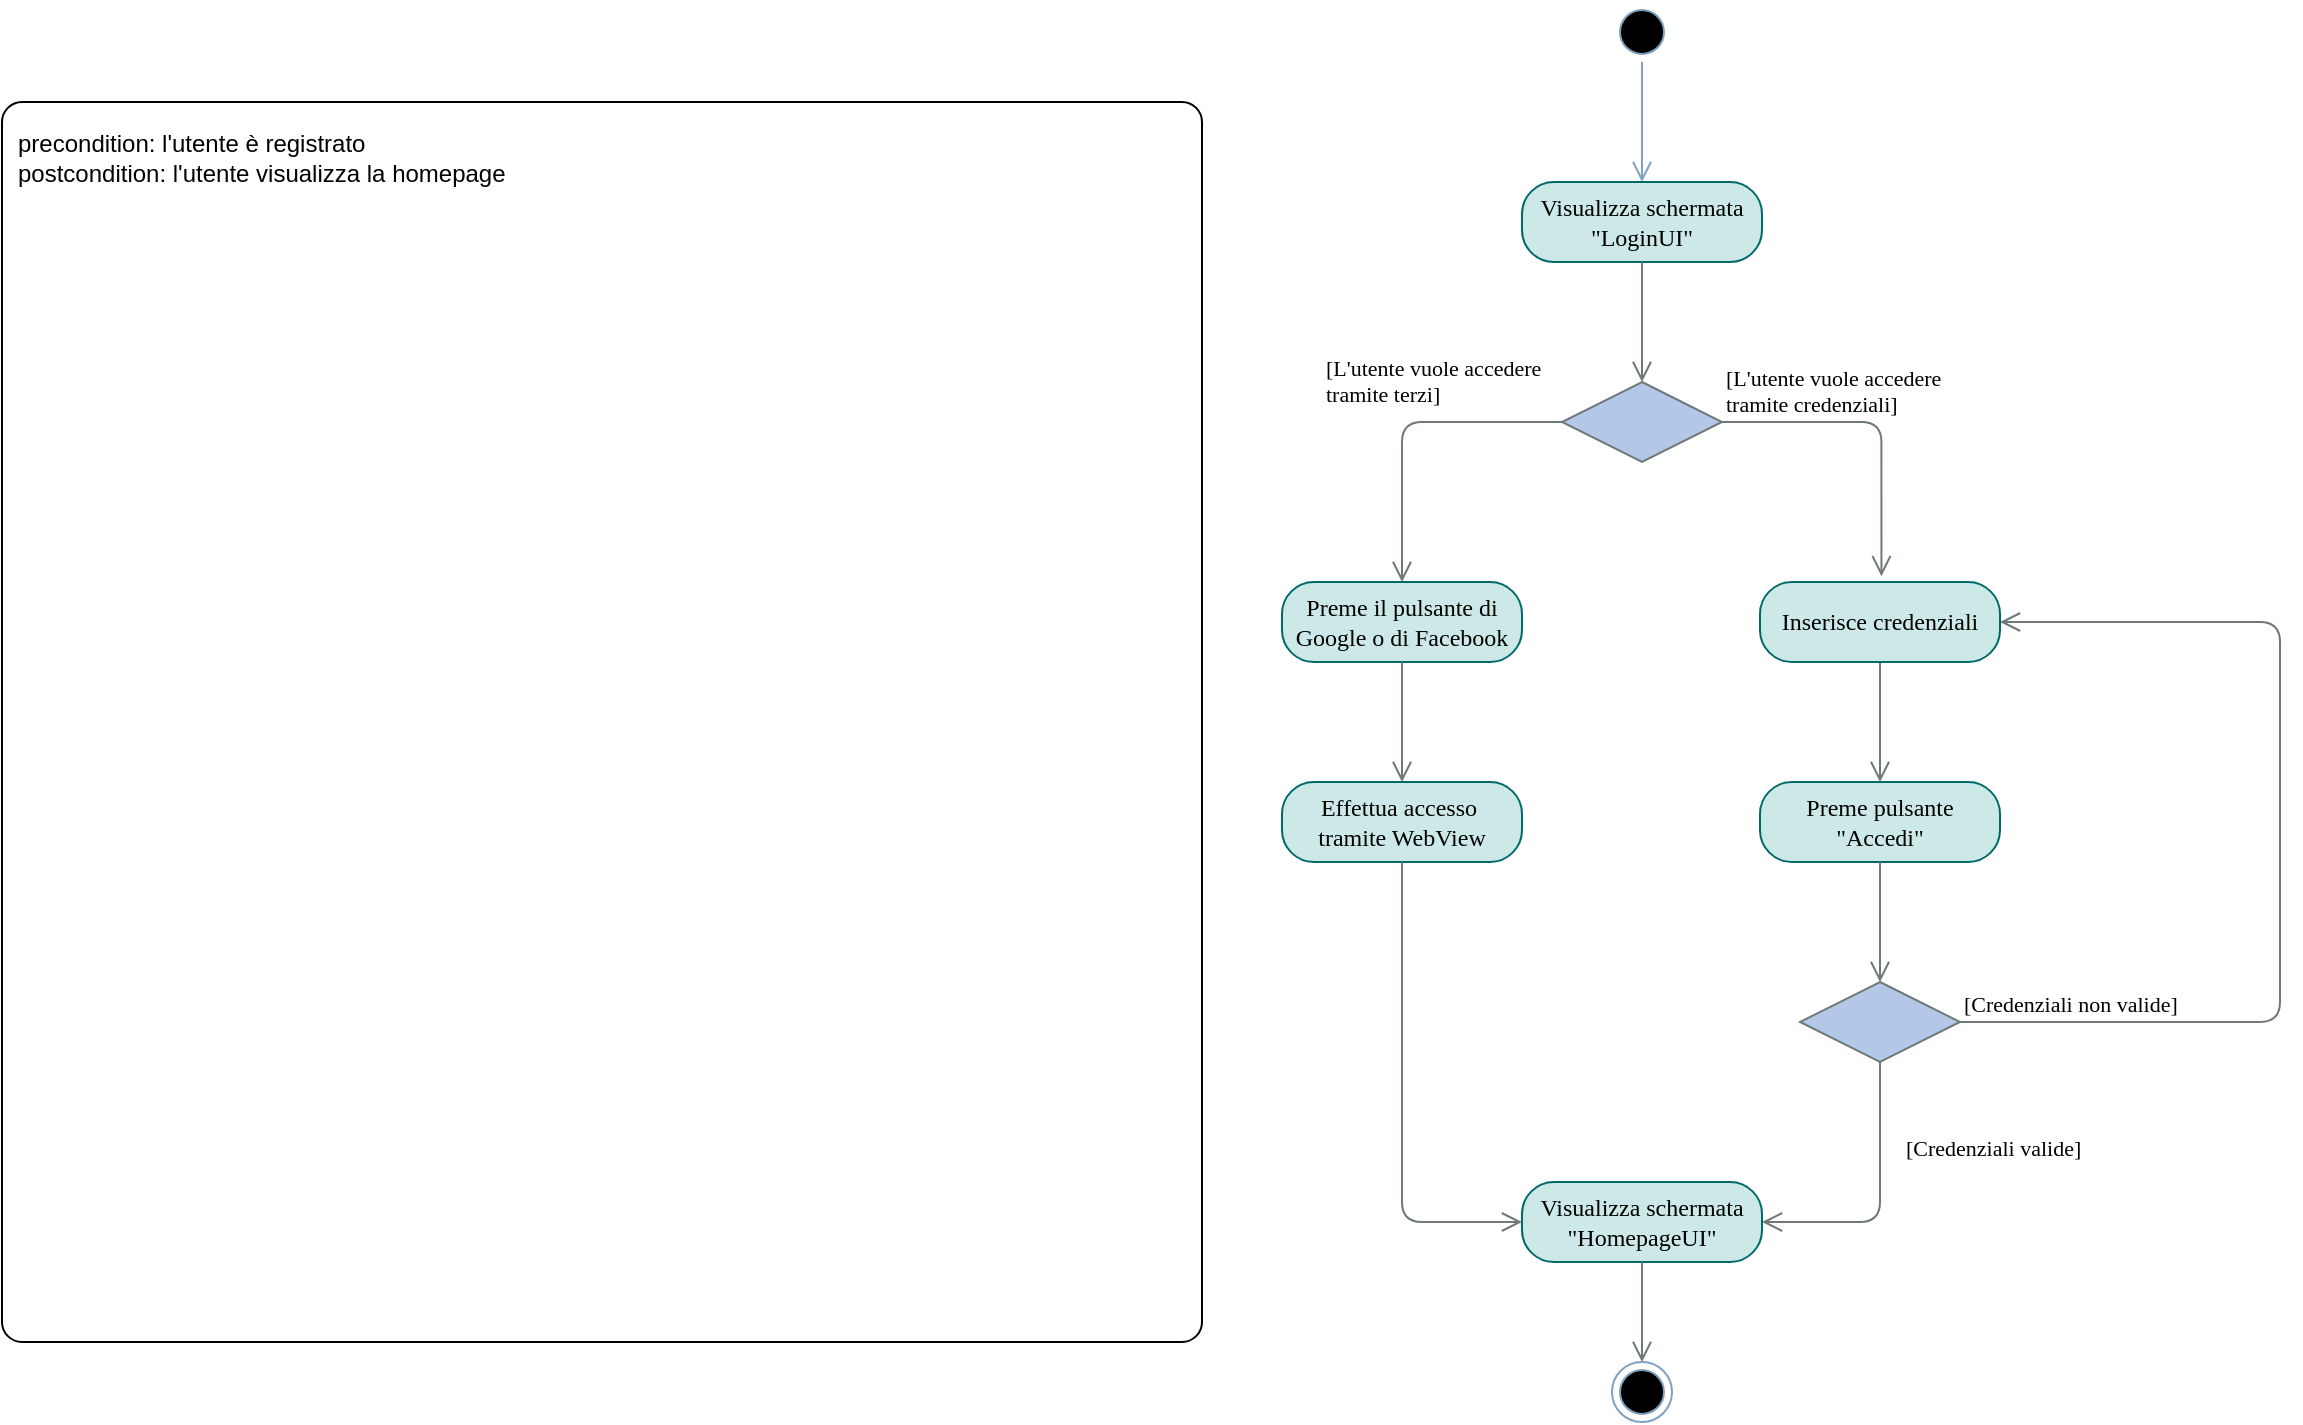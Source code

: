 <mxfile version="16.6.6" type="device" pages="7"><diagram id="DfZXAu3wmzwe0IcZCl70" name="Login/Login social"><mxGraphModel dx="1640" dy="430" grid="1" gridSize="10" guides="1" tooltips="1" connect="1" arrows="1" fold="1" page="1" pageScale="1" pageWidth="827" pageHeight="1169" math="0" shadow="0"><root><mxCell id="0"/><mxCell id="1" parent="0"/><mxCell id="2" value="" style="ellipse;html=1;shape=startState;fillColor=#000000;strokeColor=#81A1C1;fontFamily=Fira Sans;fontSource=https%3A%2F%2Ffonts.googleapis.com%2Fcss%3Ffamily%3DFira%2BSans;" parent="1" vertex="1"><mxGeometry x="645" y="30" width="30" height="30" as="geometry"/></mxCell><mxCell id="3" value="" style="edgeStyle=orthogonalEdgeStyle;html=1;verticalAlign=bottom;endArrow=open;endSize=8;strokeColor=#81A1C1;fontFamily=Fira Sans;fontSource=https%3A%2F%2Ffonts.googleapis.com%2Fcss%3Ffamily%3DFira%2BSans;entryX=0.5;entryY=0;entryDx=0;entryDy=0;exitX=0.5;exitY=1;exitDx=0;exitDy=0;" parent="1" source="2" target="6" edge="1"><mxGeometry relative="1" as="geometry"><mxPoint x="659" y="110" as="targetPoint"/><mxPoint x="660" y="70" as="sourcePoint"/><Array as="points"/></mxGeometry></mxCell><mxCell id="6" value="Visualizza schermata&lt;br&gt;&quot;LoginUI&quot;" style="rounded=1;whiteSpace=wrap;html=1;arcSize=40;fontColor=#000000;fillColor=#CCE8E7;strokeColor=#006A6A;fontFamily=Fira Sans;fontSource=https%3A%2F%2Ffonts.googleapis.com%2Fcss%3Ffamily%3DFira%2BSans;" parent="1" vertex="1"><mxGeometry x="600" y="120" width="120" height="40" as="geometry"/></mxCell><mxCell id="7" value="" style="edgeStyle=orthogonalEdgeStyle;html=1;verticalAlign=bottom;endArrow=open;endSize=8;strokeColor=#6F7978;fontFamily=Fira Sans;fontSource=https%3A%2F%2Ffonts.googleapis.com%2Fcss%3Ffamily%3DFira%2BSans;entryX=0.5;entryY=0;entryDx=0;entryDy=0;" parent="1" source="6" target="36" edge="1"><mxGeometry relative="1" as="geometry"><mxPoint x="660" y="210" as="targetPoint"/><Array as="points"/></mxGeometry></mxCell><mxCell id="36" value="" style="rhombus;whiteSpace=wrap;html=1;fillColor=#B3C8E8;strokeColor=#6F7978;fontFamily=Fira Sans;fontSource=https%3A%2F%2Ffonts.googleapis.com%2Fcss%3Ffamily%3DFira%2BSans;" parent="1" vertex="1"><mxGeometry x="620" y="220" width="80" height="40" as="geometry"/></mxCell><mxCell id="37" value="[L'utente vuole accedere &lt;br&gt;tramite credenziali]" style="edgeStyle=orthogonalEdgeStyle;html=1;align=left;verticalAlign=bottom;endArrow=open;endSize=8;strokeColor=#6F7978;entryX=0.506;entryY=-0.072;entryDx=0;entryDy=0;entryPerimeter=0;fontFamily=Fira Sans;fontSource=https%3A%2F%2Ffonts.googleapis.com%2Fcss%3Ffamily%3DFira%2BSans;" parent="1" source="36" target="64" edge="1"><mxGeometry x="-1" relative="1" as="geometry"><mxPoint x="780" y="300" as="targetPoint"/><mxPoint as="offset"/></mxGeometry></mxCell><mxCell id="38" value="[L'utente vuole accedere &lt;br&gt;tramite terzi]" style="edgeStyle=orthogonalEdgeStyle;html=1;align=left;verticalAlign=top;endArrow=open;endSize=8;strokeColor=#6F7978;entryX=0.5;entryY=0;entryDx=0;entryDy=0;fontFamily=Fira Sans;fontSource=https%3A%2F%2Ffonts.googleapis.com%2Fcss%3Ffamily%3DFira%2BSans;" parent="1" source="36" target="39" edge="1"><mxGeometry y="-57" relative="1" as="geometry"><mxPoint x="540" y="300" as="targetPoint"/><Array as="points"><mxPoint x="540" y="240"/></Array><mxPoint x="17" y="-40" as="offset"/></mxGeometry></mxCell><mxCell id="39" value="Preme il pulsante di Google o di Facebook" style="rounded=1;whiteSpace=wrap;html=1;arcSize=40;fontColor=#000000;fillColor=#CCE8E7;strokeColor=#006A6A;fontFamily=Fira Sans;fontSource=https%3A%2F%2Ffonts.googleapis.com%2Fcss%3Ffamily%3DFira%2BSans;" parent="1" vertex="1"><mxGeometry x="480" y="320" width="120" height="40" as="geometry"/></mxCell><mxCell id="40" value="" style="edgeStyle=orthogonalEdgeStyle;html=1;verticalAlign=bottom;endArrow=open;endSize=8;strokeColor=#6F7978;fontFamily=Fira Sans;fontSource=https%3A%2F%2Ffonts.googleapis.com%2Fcss%3Ffamily%3DFira%2BSans;exitX=0.5;exitY=1;exitDx=0;exitDy=0;entryX=0.5;entryY=0;entryDx=0;entryDy=0;" parent="1" source="39" target="IKP4s8SIM8X3_A3ncpb--80" edge="1"><mxGeometry relative="1" as="geometry"><mxPoint x="540" y="420" as="targetPoint"/><mxPoint x="630" y="340" as="sourcePoint"/></mxGeometry></mxCell><mxCell id="55" value="" style="edgeStyle=orthogonalEdgeStyle;html=1;verticalAlign=bottom;endArrow=open;endSize=8;strokeColor=#6F7978;fontFamily=Fira Sans;fontSource=https%3A%2F%2Ffonts.googleapis.com%2Fcss%3Ffamily%3DFira%2BSans;" parent="1" source="64" edge="1"><mxGeometry relative="1" as="geometry"><mxPoint x="779" y="420" as="targetPoint"/></mxGeometry></mxCell><mxCell id="56" value="" style="rhombus;whiteSpace=wrap;html=1;fillColor=#B3C8E8;strokeColor=#6F7978;fontFamily=Fira Sans;fontSource=https%3A%2F%2Ffonts.googleapis.com%2Fcss%3Ffamily%3DFira%2BSans;" parent="1" vertex="1"><mxGeometry x="739" y="520" width="80" height="40" as="geometry"/></mxCell><mxCell id="57" value="[Credenziali non valide]" style="edgeStyle=orthogonalEdgeStyle;html=1;align=left;verticalAlign=bottom;endArrow=open;endSize=8;strokeColor=#6F7978;entryX=1;entryY=0.5;entryDx=0;entryDy=0;fontFamily=Fira Sans;fontSource=https%3A%2F%2Ffonts.googleapis.com%2Fcss%3Ffamily%3DFira%2BSans;" parent="1" source="56" target="64" edge="1"><mxGeometry x="-1" relative="1" as="geometry"><mxPoint x="849.0" y="340" as="targetPoint"/><Array as="points"><mxPoint x="979.0" y="540"/><mxPoint x="979.0" y="340"/></Array></mxGeometry></mxCell><mxCell id="58" value="[Credenziali valide]" style="edgeStyle=orthogonalEdgeStyle;html=1;align=left;verticalAlign=top;endArrow=open;endSize=8;strokeColor=#6F7978;fontFamily=Fira Sans;fontSource=https%3A%2F%2Ffonts.googleapis.com%2Fcss%3Ffamily%3DFira%2BSans;exitX=0.5;exitY=1;exitDx=0;exitDy=0;entryX=1;entryY=0.5;entryDx=0;entryDy=0;" parent="1" source="56" target="61" edge="1"><mxGeometry x="-0.568" y="11" relative="1" as="geometry"><mxPoint x="740" y="730" as="targetPoint"/><Array as="points"><mxPoint x="779" y="640"/></Array><mxPoint as="offset"/><mxPoint x="580" y="510" as="sourcePoint"/></mxGeometry></mxCell><mxCell id="59" value="Preme pulsante &quot;Accedi&quot;" style="rounded=1;whiteSpace=wrap;html=1;arcSize=40;fontColor=#000000;fillColor=#CCE8E7;strokeColor=#006A6A;fontFamily=Fira Sans;fontSource=https%3A%2F%2Ffonts.googleapis.com%2Fcss%3Ffamily%3DFira%2BSans;" parent="1" vertex="1"><mxGeometry x="719" y="420" width="120" height="40" as="geometry"/></mxCell><mxCell id="60" value="" style="edgeStyle=orthogonalEdgeStyle;html=1;verticalAlign=bottom;endArrow=open;endSize=8;strokeColor=#6F7978;fontFamily=Fira Sans;fontSource=https%3A%2F%2Ffonts.googleapis.com%2Fcss%3Ffamily%3DFira%2BSans;" parent="1" source="59" edge="1"><mxGeometry relative="1" as="geometry"><mxPoint x="779" y="520" as="targetPoint"/></mxGeometry></mxCell><mxCell id="61" value="Visualizza schermata &quot;HomepageUI&quot;" style="rounded=1;whiteSpace=wrap;html=1;arcSize=40;fontColor=#000000;fillColor=#CCE8E7;strokeColor=#006A6A;fontFamily=Fira Sans;fontSource=https%3A%2F%2Ffonts.googleapis.com%2Fcss%3Ffamily%3DFira%2BSans;" parent="1" vertex="1"><mxGeometry x="600" y="620" width="120" height="40" as="geometry"/></mxCell><mxCell id="63" value="" style="ellipse;html=1;shape=endState;fillColor=#000000;strokeColor=#81A1C1;fontFamily=Fira Sans;fontSource=https%3A%2F%2Ffonts.googleapis.com%2Fcss%3Ffamily%3DFira%2BSans;" parent="1" vertex="1"><mxGeometry x="645" y="710" width="30" height="30" as="geometry"/></mxCell><mxCell id="64" value="Inserisce credenziali" style="rounded=1;whiteSpace=wrap;html=1;arcSize=40;fontColor=#000000;fillColor=#CCE8E7;strokeColor=#006A6A;fontFamily=Fira Sans;fontSource=https%3A%2F%2Ffonts.googleapis.com%2Fcss%3Ffamily%3DFira%2BSans;" parent="1" vertex="1"><mxGeometry x="719" y="320" width="120" height="40" as="geometry"/></mxCell><mxCell id="66" value="" style="edgeStyle=orthogonalEdgeStyle;html=1;verticalAlign=bottom;endArrow=open;endSize=8;strokeColor=#6F7978;fontFamily=Fira Sans;fontSource=https%3A%2F%2Ffonts.googleapis.com%2Fcss%3Ffamily%3DFira%2BSans;exitX=0.5;exitY=1;exitDx=0;exitDy=0;entryX=0.5;entryY=0;entryDx=0;entryDy=0;" parent="1" source="61" target="63" edge="1"><mxGeometry relative="1" as="geometry"><mxPoint x="660" y="720" as="targetPoint"/><mxPoint x="659.5" y="670" as="sourcePoint"/></mxGeometry></mxCell><mxCell id="IKP4s8SIM8X3_A3ncpb--80" value="Effettua accesso&amp;nbsp;&lt;br&gt;tramite WebView" style="rounded=1;whiteSpace=wrap;html=1;arcSize=40;fontColor=#000000;fillColor=#CCE8E7;strokeColor=#006A6A;fontFamily=Fira Sans;fontSource=https%3A%2F%2Ffonts.googleapis.com%2Fcss%3Ffamily%3DFira%2BSans;" parent="1" vertex="1"><mxGeometry x="480" y="420" width="120" height="40" as="geometry"/></mxCell><mxCell id="IKP4s8SIM8X3_A3ncpb--81" value="" style="edgeStyle=orthogonalEdgeStyle;html=1;verticalAlign=bottom;endArrow=open;endSize=8;strokeColor=#6F7978;fontFamily=Fira Sans;fontSource=https%3A%2F%2Ffonts.googleapis.com%2Fcss%3Ffamily%3DFira%2BSans;exitX=0.5;exitY=1;exitDx=0;exitDy=0;entryX=0;entryY=0.5;entryDx=0;entryDy=0;" parent="1" source="IKP4s8SIM8X3_A3ncpb--80" target="61" edge="1"><mxGeometry relative="1" as="geometry"><mxPoint x="539.66" y="530.0" as="targetPoint"/><mxPoint x="539.66" y="470" as="sourcePoint"/></mxGeometry></mxCell><mxCell id="4c6l9qUZwDWJFBeQTm67-70" value="&lt;br&gt;&lt;p style=&quot;margin: 0px ; margin-left: 8px ; text-align: left&quot;&gt;precondition: l'utente è registrato&lt;/p&gt;&lt;p style=&quot;margin: 0px ; margin-left: 8px ; text-align: left&quot;&gt;postcondition: l'utente visualizza la homepage&lt;br&gt;&lt;/p&gt;" style="shape=mxgraph.sysml.simpleState;html=1;overflow=fill;whiteSpace=wrap;align=center;" vertex="1" parent="1"><mxGeometry x="-160" y="80" width="600" height="620" as="geometry"/></mxCell></root></mxGraphModel></diagram><diagram id="ALaczC5mkR7BzvLYGRh7" name="Aggiungi itinerario"><mxGraphModel dx="10307" dy="6182" grid="1" gridSize="10" guides="1" tooltips="1" connect="1" arrows="1" fold="1" page="1" pageScale="1" pageWidth="827" pageHeight="1169" math="0" shadow="0"><root><mxCell id="TtmnGCqJGLE9cN-NqqPR-0"/><mxCell id="TtmnGCqJGLE9cN-NqqPR-1" parent="TtmnGCqJGLE9cN-NqqPR-0"/><mxCell id="TtmnGCqJGLE9cN-NqqPR-2" value="f" style="ellipse;html=1;shape=endState;fillColor=#000000;strokeColor=#81A1C1;fontFamily=Fira Sans;fontSource=https%3A%2F%2Ffonts.googleapis.com%2Fcss%3Ffamily%3DFira%2BSans;" parent="TtmnGCqJGLE9cN-NqqPR-1" vertex="1"><mxGeometry x="394" y="-1169" width="30" height="30" as="geometry"/></mxCell><mxCell id="JYeMRQZDa-Wc7VvY4UhI-0" value="Preme bottone &quot;Nuovo itinerario&quot;" style="rounded=1;whiteSpace=wrap;html=1;arcSize=40;fontColor=#000000;fillColor=#CCE8E7;strokeColor=#006A6A;fontFamily=Fira Sans;fontSource=https%3A%2F%2Ffonts.googleapis.com%2Fcss%3Ffamily%3DFira%2BSans;" parent="TtmnGCqJGLE9cN-NqqPR-1" vertex="1"><mxGeometry x="339" y="-1079" width="140" height="40" as="geometry"/></mxCell><mxCell id="JYeMRQZDa-Wc7VvY4UhI-1" value="" style="edgeStyle=orthogonalEdgeStyle;html=1;verticalAlign=bottom;endArrow=open;endSize=8;strokeColor=#6F7978;fontFamily=Fira Sans;fontSource=https%3A%2F%2Ffonts.googleapis.com%2Fcss%3Ffamily%3DFira%2BSans;" parent="TtmnGCqJGLE9cN-NqqPR-1" source="JYeMRQZDa-Wc7VvY4UhI-0" edge="1"><mxGeometry relative="1" as="geometry"><mxPoint x="409" y="-979" as="targetPoint"/></mxGeometry></mxCell><mxCell id="JYeMRQZDa-Wc7VvY4UhI-2" value="" style="edgeStyle=orthogonalEdgeStyle;html=1;verticalAlign=bottom;endArrow=open;endSize=8;strokeColor=#81A1C1;fontFamily=Fira Sans;fontSource=https%3A%2F%2Ffonts.googleapis.com%2Fcss%3Ffamily%3DFira%2BSans;" parent="TtmnGCqJGLE9cN-NqqPR-1" edge="1"><mxGeometry relative="1" as="geometry"><mxPoint x="408.5" y="-1079" as="targetPoint"/><mxPoint x="408.5" y="-1139" as="sourcePoint"/></mxGeometry></mxCell><mxCell id="JYeMRQZDa-Wc7VvY4UhI-3" value="Visualizza schermata &quot;AddRouteInfoUI&quot;" style="rounded=1;whiteSpace=wrap;html=1;arcSize=40;fontColor=#000000;fillColor=#CCE8E7;strokeColor=#006A6A;fontFamily=Fira Sans;fontSource=https%3A%2F%2Ffonts.googleapis.com%2Fcss%3Ffamily%3DFira%2BSans;" parent="TtmnGCqJGLE9cN-NqqPR-1" vertex="1"><mxGeometry x="339" y="-979" width="140" height="40" as="geometry"/></mxCell><mxCell id="JYeMRQZDa-Wc7VvY4UhI-4" value="" style="edgeStyle=orthogonalEdgeStyle;html=1;verticalAlign=bottom;endArrow=open;endSize=8;strokeColor=#6F7978;fontFamily=Fira Sans;fontSource=https%3A%2F%2Ffonts.googleapis.com%2Fcss%3Ffamily%3DFira%2BSans;" parent="TtmnGCqJGLE9cN-NqqPR-1" source="JYeMRQZDa-Wc7VvY4UhI-3" edge="1"><mxGeometry relative="1" as="geometry"><mxPoint x="409" y="-879" as="targetPoint"/></mxGeometry></mxCell><mxCell id="JYeMRQZDa-Wc7VvY4UhI-8" value="Preme pulsante &quot;Successivo&quot;" style="rounded=1;whiteSpace=wrap;html=1;arcSize=40;fontColor=#000000;fillColor=#CCE8E7;strokeColor=#006A6A;fontFamily=Fira Sans;fontSource=https%3A%2F%2Ffonts.googleapis.com%2Fcss%3Ffamily%3DFira%2BSans;" parent="TtmnGCqJGLE9cN-NqqPR-1" vertex="1"><mxGeometry x="337.75" y="-619" width="140" height="40" as="geometry"/></mxCell><mxCell id="JYeMRQZDa-Wc7VvY4UhI-13" value="" style="edgeStyle=orthogonalEdgeStyle;html=1;verticalAlign=bottom;endArrow=open;endSize=8;strokeColor=#6F7978;fontFamily=Fira Sans;fontSource=https%3A%2F%2Ffonts.googleapis.com%2Fcss%3Ffamily%3DFira%2BSans;startArrow=none;" parent="TtmnGCqJGLE9cN-NqqPR-1" source="jKUUu21Z-1auXmCxjBNN-30" edge="1"><mxGeometry relative="1" as="geometry"><mxPoint x="410" y="-619" as="targetPoint"/><mxPoint x="410" y="-599" as="sourcePoint"/><Array as="points"><mxPoint x="410" y="-689"/><mxPoint x="410" y="-689"/></Array></mxGeometry></mxCell><mxCell id="baHo2-OKki2JLrSelUKf-1" value="Visualizza schermata&lt;br&gt;&quot;AddRoutePhotosUI&quot;" style="rounded=1;whiteSpace=wrap;html=1;arcSize=40;fontColor=#000000;fillColor=#CCE8E7;strokeColor=#006A6A;fontFamily=Fira Sans;fontSource=https%3A%2F%2Ffonts.googleapis.com%2Fcss%3Ffamily%3DFira%2BSans;" parent="TtmnGCqJGLE9cN-NqqPR-1" vertex="1"><mxGeometry x="337.75" y="281" width="140" height="40" as="geometry"/></mxCell><mxCell id="baHo2-OKki2JLrSelUKf-2" value="" style="edgeStyle=orthogonalEdgeStyle;html=1;verticalAlign=bottom;endArrow=open;endSize=8;strokeColor=#6F7978;fontFamily=Fira Sans;fontSource=https%3A%2F%2Ffonts.googleapis.com%2Fcss%3Ffamily%3DFira%2BSans;" parent="TtmnGCqJGLE9cN-NqqPR-1" edge="1"><mxGeometry relative="1" as="geometry"><mxPoint x="409.6" y="381" as="targetPoint"/><mxPoint x="409.6" y="321" as="sourcePoint"/></mxGeometry></mxCell><mxCell id="baHo2-OKki2JLrSelUKf-7" value="Preme bottone &quot;Seleziona foto&quot;" style="rounded=1;whiteSpace=wrap;html=1;arcSize=40;fontColor=#000000;fillColor=#CCE8E7;strokeColor=#006A6A;fontFamily=Fira Sans;fontSource=https%3A%2F%2Ffonts.googleapis.com%2Fcss%3Ffamily%3DFira%2BSans;" parent="TtmnGCqJGLE9cN-NqqPR-1" vertex="1"><mxGeometry x="339.87" y="381" width="140" height="40" as="geometry"/></mxCell><mxCell id="baHo2-OKki2JLrSelUKf-9" value="" style="edgeStyle=orthogonalEdgeStyle;html=1;verticalAlign=bottom;endArrow=open;endSize=8;strokeColor=#6F7978;fontFamily=Fira Sans;fontSource=https%3A%2F%2Ffonts.googleapis.com%2Fcss%3Ffamily%3DFira%2BSans;" parent="TtmnGCqJGLE9cN-NqqPR-1" edge="1"><mxGeometry relative="1" as="geometry"><mxPoint x="409.72" y="-519" as="targetPoint"/><mxPoint x="409.72" y="-579" as="sourcePoint"/></mxGeometry></mxCell><mxCell id="baHo2-OKki2JLrSelUKf-12" value="" style="edgeStyle=orthogonalEdgeStyle;html=1;verticalAlign=bottom;endArrow=open;endSize=8;strokeColor=#6F7978;fontFamily=Fira Sans;fontSource=https%3A%2F%2Ffonts.googleapis.com%2Fcss%3Ffamily%3DFira%2BSans;" parent="TtmnGCqJGLE9cN-NqqPR-1" source="baHo2-OKki2JLrSelUKf-20" edge="1"><mxGeometry relative="1" as="geometry"><mxPoint x="409.87" y="-419" as="targetPoint"/></mxGeometry></mxCell><mxCell id="baHo2-OKki2JLrSelUKf-13" value="" style="rhombus;whiteSpace=wrap;html=1;fillColor=#B3C8E8;strokeColor=#6F7978;fontFamily=Fira Sans;fontSource=https%3A%2F%2Ffonts.googleapis.com%2Fcss%3Ffamily%3DFira%2BSans;" parent="TtmnGCqJGLE9cN-NqqPR-1" vertex="1"><mxGeometry x="369.87" y="-419" width="80" height="40" as="geometry"/></mxCell><mxCell id="baHo2-OKki2JLrSelUKf-15" value="&lt;div&gt;[L'utente vuole ricercare&lt;/div&gt;&lt;div&gt;una posizione su mappa]&lt;/div&gt;" style="edgeStyle=orthogonalEdgeStyle;html=1;align=left;verticalAlign=top;endArrow=open;endSize=8;strokeColor=#6F7978;fontFamily=Fira Sans;fontSource=https%3A%2F%2Ffonts.googleapis.com%2Fcss%3Ffamily%3DFira%2BSans;entryX=0.5;entryY=0;entryDx=0;entryDy=0;" parent="TtmnGCqJGLE9cN-NqqPR-1" source="baHo2-OKki2JLrSelUKf-13" edge="1" target="baHo2-OKki2JLrSelUKf-16"><mxGeometry x="0.33" y="-41" relative="1" as="geometry"><mxPoint x="250.87" y="-319" as="targetPoint"/><Array as="points"><mxPoint x="251.12" y="-399"/></Array><mxPoint x="32" y="-40" as="offset"/></mxGeometry></mxCell><mxCell id="baHo2-OKki2JLrSelUKf-16" value="Preme barra di ricerca" style="rounded=1;whiteSpace=wrap;html=1;arcSize=40;fontColor=#000000;fillColor=#CCE8E7;strokeColor=#006A6A;fontFamily=Fira Sans;fontSource=https%3A%2F%2Ffonts.googleapis.com%2Fcss%3Ffamily%3DFira%2BSans;" parent="TtmnGCqJGLE9cN-NqqPR-1" vertex="1"><mxGeometry x="180.87" y="-339" width="140" height="40" as="geometry"/></mxCell><mxCell id="baHo2-OKki2JLrSelUKf-20" value="Visualizza schermata &quot;AddRouteMapUI&quot;" style="rounded=1;whiteSpace=wrap;html=1;arcSize=40;fontColor=#000000;fillColor=#CCE8E7;strokeColor=#006A6A;fontFamily=Fira Sans;fontSource=https%3A%2F%2Ffonts.googleapis.com%2Fcss%3Ffamily%3DFira%2BSans;" parent="TtmnGCqJGLE9cN-NqqPR-1" vertex="1"><mxGeometry x="339.87" y="-519" width="140" height="40" as="geometry"/></mxCell><mxCell id="baHo2-OKki2JLrSelUKf-25" value="" style="edgeStyle=orthogonalEdgeStyle;html=1;align=left;verticalAlign=top;endArrow=open;endSize=8;strokeColor=#6F7978;exitX=0.5;exitY=1;exitDx=0;exitDy=0;fontFamily=Fira Sans;fontSource=https%3A%2F%2Ffonts.googleapis.com%2Fcss%3Ffamily%3DFira%2BSans;" parent="TtmnGCqJGLE9cN-NqqPR-1" edge="1"><mxGeometry x="-1" y="20" relative="1" as="geometry"><mxPoint x="250.87" y="-39" as="targetPoint"/><mxPoint x="250.87" y="-99" as="sourcePoint"/><Array as="points"><mxPoint x="250.87" y="-49"/><mxPoint x="250.87" y="-49"/></Array><mxPoint as="offset"/></mxGeometry></mxCell><mxCell id="baHo2-OKki2JLrSelUKf-26" value="Seleziona tappe sulla mappa" style="rounded=1;whiteSpace=wrap;html=1;arcSize=40;fontColor=#000000;fillColor=#CCE8E7;strokeColor=#006A6A;fontFamily=Fira Sans;fontSource=https%3A%2F%2Ffonts.googleapis.com%2Fcss%3Ffamily%3DFira%2BSans;" parent="TtmnGCqJGLE9cN-NqqPR-1" vertex="1"><mxGeometry x="180.87" y="61" width="140" height="40" as="geometry"/></mxCell><mxCell id="baHo2-OKki2JLrSelUKf-27" value="Seleziona file" style="rounded=1;whiteSpace=wrap;html=1;arcSize=40;fontColor=#000000;fillColor=#CCE8E7;strokeColor=#006A6A;fontFamily=Fira Sans;fontSource=https%3A%2F%2Ffonts.googleapis.com%2Fcss%3Ffamily%3DFira%2BSans;" parent="TtmnGCqJGLE9cN-NqqPR-1" vertex="1"><mxGeometry x="502.62" y="-39" width="140" height="40" as="geometry"/></mxCell><mxCell id="baHo2-OKki2JLrSelUKf-28" value="" style="edgeStyle=orthogonalEdgeStyle;html=1;verticalAlign=bottom;endArrow=open;endSize=8;strokeColor=#6F7978;entryX=0;entryY=0.5;entryDx=0;entryDy=0;fontFamily=Fira Sans;fontSource=https%3A%2F%2Ffonts.googleapis.com%2Fcss%3Ffamily%3DFira%2BSans;exitX=0.5;exitY=1;exitDx=0;exitDy=0;" parent="TtmnGCqJGLE9cN-NqqPR-1" target="jKUUu21Z-1auXmCxjBNN-7" edge="1" source="baHo2-OKki2JLrSelUKf-26"><mxGeometry relative="1" as="geometry"><mxPoint x="262.12" y="401" as="targetPoint"/><mxPoint x="262.12" y="141" as="sourcePoint"/><Array as="points"><mxPoint x="251" y="121"/><mxPoint x="250" y="121"/><mxPoint x="250" y="201"/></Array></mxGeometry></mxCell><mxCell id="baHo2-OKki2JLrSelUKf-29" value="" style="edgeStyle=orthogonalEdgeStyle;html=1;verticalAlign=bottom;endArrow=open;endSize=8;strokeColor=#6F7978;exitX=0.5;exitY=1;exitDx=0;exitDy=0;fontFamily=Fira Sans;fontSource=https%3A%2F%2Ffonts.googleapis.com%2Fcss%3Ffamily%3DFira%2BSans;entryX=1;entryY=0.5;entryDx=0;entryDy=0;" parent="TtmnGCqJGLE9cN-NqqPR-1" source="baHo2-OKki2JLrSelUKf-27" target="jKUUu21Z-1auXmCxjBNN-7" edge="1"><mxGeometry relative="1" as="geometry"><mxPoint x="498.12" y="171" as="targetPoint"/><mxPoint x="569.12" y="111" as="sourcePoint"/><Array as="points"><mxPoint x="573" y="201"/></Array></mxGeometry></mxCell><mxCell id="baHo2-OKki2JLrSelUKf-30" value="Preme bottone &quot;Inserisce itinerario&quot;" style="rounded=1;whiteSpace=wrap;html=1;arcSize=40;fontColor=#000000;fillColor=#CCE8E7;strokeColor=#006A6A;fontFamily=Fira Sans;fontSource=https%3A%2F%2Ffonts.googleapis.com%2Fcss%3Ffamily%3DFira%2BSans;" parent="TtmnGCqJGLE9cN-NqqPR-1" vertex="1"><mxGeometry x="340.37" y="781" width="140" height="40" as="geometry"/></mxCell><mxCell id="baHo2-OKki2JLrSelUKf-31" value="" style="edgeStyle=orthogonalEdgeStyle;html=1;verticalAlign=bottom;endArrow=open;endSize=8;strokeColor=#6F7978;fontFamily=Fira Sans;fontSource=https%3A%2F%2Ffonts.googleapis.com%2Fcss%3Ffamily%3DFira%2BSans;" parent="TtmnGCqJGLE9cN-NqqPR-1" source="baHo2-OKki2JLrSelUKf-30" edge="1"><mxGeometry relative="1" as="geometry"><mxPoint x="410.37" y="881" as="targetPoint"/></mxGeometry></mxCell><mxCell id="baHo2-OKki2JLrSelUKf-32" value="" style="ellipse;html=1;shape=endState;fillColor=#000000;strokeColor=#6F7978;fontFamily=Fira Sans;fontSource=https%3A%2F%2Ffonts.googleapis.com%2Fcss%3Ffamily%3DFira%2BSans;" parent="TtmnGCqJGLE9cN-NqqPR-1" vertex="1"><mxGeometry x="395.37" y="881" width="30" height="30" as="geometry"/></mxCell><mxCell id="FS9ip7NS0fmkenPUV0VM-2" value="Apre menu a tendina" style="rounded=1;whiteSpace=wrap;html=1;arcSize=40;fontColor=#000000;fillColor=#CCE8E7;strokeColor=#006A6A;fontFamily=Fira Sans;fontSource=https%3A%2F%2Ffonts.googleapis.com%2Fcss%3Ffamily%3DFira%2BSans;" parent="TtmnGCqJGLE9cN-NqqPR-1" vertex="1"><mxGeometry x="501.62" y="-239" width="141" height="40" as="geometry"/></mxCell><mxCell id="FS9ip7NS0fmkenPUV0VM-3" value="" style="edgeStyle=orthogonalEdgeStyle;html=1;verticalAlign=bottom;endArrow=open;endSize=8;strokeColor=#6F7978;fontFamily=Fira Sans;fontSource=https%3A%2F%2Ffonts.googleapis.com%2Fcss%3Ffamily%3DFira%2BSans;" parent="TtmnGCqJGLE9cN-NqqPR-1" source="FS9ip7NS0fmkenPUV0VM-2" edge="1"><mxGeometry relative="1" as="geometry"><mxPoint x="572.62" y="-139" as="targetPoint"/></mxGeometry></mxCell><mxCell id="FS9ip7NS0fmkenPUV0VM-4" value="Seleziona &lt;br&gt;&quot;Importa file GPX&quot;" style="rounded=1;whiteSpace=wrap;html=1;arcSize=40;fontColor=#000000;fillColor=#CCE8E7;strokeColor=#006A6A;fontFamily=Fira Sans;fontSource=https%3A%2F%2Ffonts.googleapis.com%2Fcss%3Ffamily%3DFira%2BSans;" parent="TtmnGCqJGLE9cN-NqqPR-1" vertex="1"><mxGeometry x="501.62" y="-139" width="141" height="40" as="geometry"/></mxCell><mxCell id="FS9ip7NS0fmkenPUV0VM-5" value="" style="edgeStyle=orthogonalEdgeStyle;html=1;verticalAlign=bottom;endArrow=open;endSize=8;strokeColor=#6F7978;fontFamily=Fira Sans;fontSource=https%3A%2F%2Ffonts.googleapis.com%2Fcss%3Ffamily%3DFira%2BSans;" parent="TtmnGCqJGLE9cN-NqqPR-1" source="FS9ip7NS0fmkenPUV0VM-4" edge="1"><mxGeometry relative="1" as="geometry"><mxPoint x="572.62" y="-39.0" as="targetPoint"/></mxGeometry></mxCell><mxCell id="jKUUu21Z-1auXmCxjBNN-0" value="Ricerca posizione desiderata" style="rounded=1;whiteSpace=wrap;html=1;arcSize=40;fontColor=#000000;fillColor=#CCE8E7;strokeColor=#006A6A;fontFamily=Fira Sans;fontSource=https%3A%2F%2Ffonts.googleapis.com%2Fcss%3Ffamily%3DFira%2BSans;" vertex="1" parent="TtmnGCqJGLE9cN-NqqPR-1"><mxGeometry x="180.87" y="-239" width="140" height="40" as="geometry"/></mxCell><mxCell id="jKUUu21Z-1auXmCxjBNN-1" value="" style="edgeStyle=orthogonalEdgeStyle;html=1;verticalAlign=bottom;endArrow=open;endSize=8;strokeColor=#6F7978;fontFamily=Fira Sans;fontSource=https%3A%2F%2Ffonts.googleapis.com%2Fcss%3Ffamily%3DFira%2BSans;" edge="1" parent="TtmnGCqJGLE9cN-NqqPR-1"><mxGeometry relative="1" as="geometry"><mxPoint x="251.013" y="-239.0" as="targetPoint"/><mxPoint x="250.53" y="-299" as="sourcePoint"/><Array as="points"><mxPoint x="250.53" y="-269"/></Array></mxGeometry></mxCell><mxCell id="jKUUu21Z-1auXmCxjBNN-2" value="Seleziona posizione desiderata" style="rounded=1;whiteSpace=wrap;html=1;arcSize=40;fontColor=#000000;fillColor=#CCE8E7;strokeColor=#006A6A;fontFamily=Fira Sans;fontSource=https%3A%2F%2Ffonts.googleapis.com%2Fcss%3Ffamily%3DFira%2BSans;" vertex="1" parent="TtmnGCqJGLE9cN-NqqPR-1"><mxGeometry x="180.87" y="-139" width="140" height="40" as="geometry"/></mxCell><mxCell id="jKUUu21Z-1auXmCxjBNN-3" value="" style="edgeStyle=orthogonalEdgeStyle;html=1;verticalAlign=bottom;endArrow=open;endSize=8;strokeColor=#6F7978;fontFamily=Fira Sans;fontSource=https%3A%2F%2Ffonts.googleapis.com%2Fcss%3Ffamily%3DFira%2BSans;" edge="1" parent="TtmnGCqJGLE9cN-NqqPR-1"><mxGeometry relative="1" as="geometry"><mxPoint x="251.013" y="-139.0" as="targetPoint"/><mxPoint x="250.53" y="-199.0" as="sourcePoint"/><Array as="points"><mxPoint x="250.53" y="-169"/></Array></mxGeometry></mxCell><mxCell id="jKUUu21Z-1auXmCxjBNN-4" value="&lt;div&gt;[L'utente non vuole ricercare&lt;/div&gt;&lt;div&gt;una posizione su mappa&lt;br&gt;&lt;/div&gt;" style="edgeStyle=orthogonalEdgeStyle;html=1;align=left;verticalAlign=top;endArrow=open;endSize=8;strokeColor=#6F7978;exitX=1;exitY=0.5;exitDx=0;exitDy=0;fontFamily=Fira Sans;fontSource=https%3A%2F%2Ffonts.googleapis.com%2Fcss%3Ffamily%3DFira%2BSans;" edge="1" parent="TtmnGCqJGLE9cN-NqqPR-1"><mxGeometry x="-0.756" y="40" relative="1" as="geometry"><mxPoint x="572.12" y="-339" as="targetPoint"/><mxPoint x="449.87" y="-399" as="sourcePoint"/><mxPoint as="offset"/></mxGeometry></mxCell><mxCell id="jKUUu21Z-1auXmCxjBNN-6" value="&lt;div&gt;[L'utente vuole selezionare &lt;br&gt;&lt;/div&gt;&lt;div&gt;manualmente le tappe]&lt;/div&gt;" style="edgeStyle=orthogonalEdgeStyle;html=1;align=left;verticalAlign=top;endArrow=open;endSize=8;strokeColor=#6F7978;fontFamily=Fira Sans;fontSource=https%3A%2F%2Ffonts.googleapis.com%2Fcss%3Ffamily%3DFira%2BSans;exitX=0;exitY=0.5;exitDx=0;exitDy=0;entryX=1;entryY=0.5;entryDx=0;entryDy=0;labelBackgroundColor=none;" edge="1" parent="TtmnGCqJGLE9cN-NqqPR-1" source="jKUUu21Z-1auXmCxjBNN-63" target="baHo2-OKki2JLrSelUKf-26"><mxGeometry x="-0.666" y="-57" relative="1" as="geometry"><mxPoint x="280" y="141" as="targetPoint"/><Array as="points"><mxPoint x="430" y="-319"/><mxPoint x="430" y="81"/></Array><mxPoint x="17" y="-40" as="offset"/><mxPoint x="532.12" y="-299" as="sourcePoint"/></mxGeometry></mxCell><mxCell id="jKUUu21Z-1auXmCxjBNN-7" value="Preme pulsante &quot;Successivo&quot;" style="rounded=1;whiteSpace=wrap;html=1;arcSize=40;fontColor=#000000;fillColor=#CCE8E7;strokeColor=#006A6A;fontFamily=Fira Sans;fontSource=https%3A%2F%2Ffonts.googleapis.com%2Fcss%3Ffamily%3DFira%2BSans;" vertex="1" parent="TtmnGCqJGLE9cN-NqqPR-1"><mxGeometry x="337.75" y="181" width="140" height="40" as="geometry"/></mxCell><mxCell id="jKUUu21Z-1auXmCxjBNN-8" value="" style="edgeStyle=orthogonalEdgeStyle;html=1;verticalAlign=bottom;endArrow=open;endSize=8;strokeColor=#6F7978;fontFamily=Fira Sans;fontSource=https%3A%2F%2Ffonts.googleapis.com%2Fcss%3Ffamily%3DFira%2BSans;" edge="1" parent="TtmnGCqJGLE9cN-NqqPR-1"><mxGeometry relative="1" as="geometry"><mxPoint x="408.6" y="281" as="targetPoint"/><mxPoint x="408.6" y="221" as="sourcePoint"/></mxGeometry></mxCell><mxCell id="jKUUu21Z-1auXmCxjBNN-12" value="&lt;div&gt;[L'utente vuole inserire&lt;/div&gt;&lt;div&gt;un file GPX]&lt;/div&gt;" style="edgeStyle=orthogonalEdgeStyle;html=1;align=left;verticalAlign=top;endArrow=open;endSize=8;strokeColor=#6F7978;fontFamily=Fira Sans;fontSource=https%3A%2F%2Ffonts.googleapis.com%2Fcss%3Ffamily%3DFira%2BSans;exitX=0.5;exitY=1;exitDx=0;exitDy=0;labelBackgroundColor=none;" edge="1" parent="TtmnGCqJGLE9cN-NqqPR-1" source="jKUUu21Z-1auXmCxjBNN-63" target="FS9ip7NS0fmkenPUV0VM-2"><mxGeometry x="-0.667" y="8" relative="1" as="geometry"><mxPoint x="568.38" y="-239" as="targetPoint"/><Array as="points"><mxPoint x="572.12" y="-239"/><mxPoint x="572.12" y="-239"/></Array><mxPoint as="offset"/><mxPoint x="568.38" y="-289" as="sourcePoint"/></mxGeometry></mxCell><mxCell id="jKUUu21Z-1auXmCxjBNN-19" value="" style="html=1;points=[];perimeter=orthogonalPerimeter;fillColor=#000000;strokeColor=none;direction=south;" vertex="1" parent="TtmnGCqJGLE9cN-NqqPR-1"><mxGeometry x="-30" y="-879" width="880" height="5" as="geometry"/></mxCell><mxCell id="jKUUu21Z-1auXmCxjBNN-20" value="" style="edgeStyle=orthogonalEdgeStyle;html=1;verticalAlign=bottom;endArrow=open;endSize=8;strokeColor=#6F7978;fontFamily=Fira Sans;fontSource=https%3A%2F%2Ffonts.googleapis.com%2Fcss%3Ffamily%3DFira%2BSans;" edge="1" parent="TtmnGCqJGLE9cN-NqqPR-1"><mxGeometry relative="1" as="geometry"><mxPoint x="10" y="-814" as="targetPoint"/><mxPoint x="10" y="-874" as="sourcePoint"/></mxGeometry></mxCell><mxCell id="jKUUu21Z-1auXmCxjBNN-21" value="Inserisce titolo" style="rounded=1;whiteSpace=wrap;html=1;arcSize=40;fontColor=#000000;fillColor=#CCE8E7;strokeColor=#006A6A;fontFamily=Fira Sans;fontSource=https%3A%2F%2Ffonts.googleapis.com%2Fcss%3Ffamily%3DFira%2BSans;" vertex="1" parent="TtmnGCqJGLE9cN-NqqPR-1"><mxGeometry x="-60" y="-814" width="140" height="40" as="geometry"/></mxCell><mxCell id="jKUUu21Z-1auXmCxjBNN-22" value="" style="edgeStyle=orthogonalEdgeStyle;html=1;verticalAlign=bottom;endArrow=open;endSize=8;strokeColor=#6F7978;fontFamily=Fira Sans;fontSource=https%3A%2F%2Ffonts.googleapis.com%2Fcss%3Ffamily%3DFira%2BSans;" edge="1" parent="TtmnGCqJGLE9cN-NqqPR-1"><mxGeometry relative="1" as="geometry"><mxPoint x="210" y="-814" as="targetPoint"/><mxPoint x="210" y="-874" as="sourcePoint"/></mxGeometry></mxCell><mxCell id="jKUUu21Z-1auXmCxjBNN-23" value="Inserisce descrizione" style="rounded=1;whiteSpace=wrap;html=1;arcSize=40;fontColor=#000000;fillColor=#CCE8E7;strokeColor=#006A6A;fontFamily=Fira Sans;fontSource=https%3A%2F%2Ffonts.googleapis.com%2Fcss%3Ffamily%3DFira%2BSans;" vertex="1" parent="TtmnGCqJGLE9cN-NqqPR-1"><mxGeometry x="140" y="-814" width="140" height="40" as="geometry"/></mxCell><mxCell id="jKUUu21Z-1auXmCxjBNN-24" value="" style="edgeStyle=orthogonalEdgeStyle;html=1;verticalAlign=bottom;endArrow=open;endSize=8;strokeColor=#6F7978;fontFamily=Fira Sans;fontSource=https%3A%2F%2Ffonts.googleapis.com%2Fcss%3Ffamily%3DFira%2BSans;" edge="1" parent="TtmnGCqJGLE9cN-NqqPR-1"><mxGeometry relative="1" as="geometry"><mxPoint x="610" y="-814" as="targetPoint"/><mxPoint x="610" y="-874" as="sourcePoint"/></mxGeometry></mxCell><mxCell id="jKUUu21Z-1auXmCxjBNN-25" value="Sceglie livello di difficoltà" style="rounded=1;whiteSpace=wrap;html=1;arcSize=40;fontColor=#000000;fillColor=#CCE8E7;strokeColor=#006A6A;fontFamily=Fira Sans;fontSource=https%3A%2F%2Ffonts.googleapis.com%2Fcss%3Ffamily%3DFira%2BSans;" vertex="1" parent="TtmnGCqJGLE9cN-NqqPR-1"><mxGeometry x="540" y="-814" width="140" height="40" as="geometry"/></mxCell><mxCell id="jKUUu21Z-1auXmCxjBNN-26" value="" style="edgeStyle=orthogonalEdgeStyle;html=1;verticalAlign=bottom;endArrow=open;endSize=8;strokeColor=#6F7978;fontFamily=Fira Sans;fontSource=https%3A%2F%2Ffonts.googleapis.com%2Fcss%3Ffamily%3DFira%2BSans;" edge="1" parent="TtmnGCqJGLE9cN-NqqPR-1"><mxGeometry relative="1" as="geometry"><mxPoint x="810" y="-814" as="targetPoint"/><mxPoint x="810" y="-874" as="sourcePoint"/></mxGeometry></mxCell><mxCell id="jKUUu21Z-1auXmCxjBNN-27" value="Seleziona accessibilità ai disabili" style="rounded=1;whiteSpace=wrap;html=1;arcSize=40;fontColor=#000000;fillColor=#CCE8E7;strokeColor=#006A6A;fontFamily=Fira Sans;fontSource=https%3A%2F%2Ffonts.googleapis.com%2Fcss%3Ffamily%3DFira%2BSans;" vertex="1" parent="TtmnGCqJGLE9cN-NqqPR-1"><mxGeometry x="740" y="-814" width="140" height="40" as="geometry"/></mxCell><mxCell id="jKUUu21Z-1auXmCxjBNN-28" value="" style="edgeStyle=orthogonalEdgeStyle;html=1;verticalAlign=bottom;endArrow=open;endSize=8;strokeColor=#6F7978;fontFamily=Fira Sans;fontSource=https%3A%2F%2Ffonts.googleapis.com%2Fcss%3Ffamily%3DFira%2BSans;" edge="1" parent="TtmnGCqJGLE9cN-NqqPR-1"><mxGeometry relative="1" as="geometry"><mxPoint x="410" y="-814" as="targetPoint"/><mxPoint x="410" y="-874" as="sourcePoint"/></mxGeometry></mxCell><mxCell id="jKUUu21Z-1auXmCxjBNN-29" value="Inserisce durata" style="rounded=1;whiteSpace=wrap;html=1;arcSize=40;fontColor=#000000;fillColor=#CCE8E7;strokeColor=#006A6A;fontFamily=Fira Sans;fontSource=https%3A%2F%2Ffonts.googleapis.com%2Fcss%3Ffamily%3DFira%2BSans;" vertex="1" parent="TtmnGCqJGLE9cN-NqqPR-1"><mxGeometry x="340" y="-814" width="140" height="40" as="geometry"/></mxCell><mxCell id="jKUUu21Z-1auXmCxjBNN-30" value="" style="html=1;points=[];perimeter=orthogonalPerimeter;fillColor=#000000;strokeColor=none;direction=south;" vertex="1" parent="TtmnGCqJGLE9cN-NqqPR-1"><mxGeometry x="-31" y="-709" width="880" height="5" as="geometry"/></mxCell><mxCell id="jKUUu21Z-1auXmCxjBNN-42" value="" style="edgeStyle=orthogonalEdgeStyle;html=1;verticalAlign=bottom;endArrow=open;endSize=8;strokeColor=#6F7978;fontFamily=Fira Sans;fontSource=https%3A%2F%2Ffonts.googleapis.com%2Fcss%3Ffamily%3DFira%2BSans;entryX=0.24;entryY=0.044;entryDx=0;entryDy=0;entryPerimeter=0;" edge="1" parent="TtmnGCqJGLE9cN-NqqPR-1" target="jKUUu21Z-1auXmCxjBNN-30"><mxGeometry relative="1" as="geometry"><mxPoint x="810.0" y="-714" as="targetPoint"/><mxPoint x="810.0" y="-774" as="sourcePoint"/></mxGeometry></mxCell><mxCell id="jKUUu21Z-1auXmCxjBNN-43" value="" style="edgeStyle=orthogonalEdgeStyle;html=1;verticalAlign=bottom;endArrow=open;endSize=8;strokeColor=#6F7978;fontFamily=Fira Sans;fontSource=https%3A%2F%2Ffonts.googleapis.com%2Fcss%3Ffamily%3DFira%2BSans;entryX=0.16;entryY=0.271;entryDx=0;entryDy=0;entryPerimeter=0;" edge="1" parent="TtmnGCqJGLE9cN-NqqPR-1" target="jKUUu21Z-1auXmCxjBNN-30"><mxGeometry relative="1" as="geometry"><mxPoint x="610.0" y="-714" as="targetPoint"/><mxPoint x="610.0" y="-774" as="sourcePoint"/></mxGeometry></mxCell><mxCell id="jKUUu21Z-1auXmCxjBNN-44" value="" style="edgeStyle=orthogonalEdgeStyle;html=1;verticalAlign=bottom;endArrow=open;endSize=8;strokeColor=#6F7978;fontFamily=Fira Sans;fontSource=https%3A%2F%2Ffonts.googleapis.com%2Fcss%3Ffamily%3DFira%2BSans;exitX=0.5;exitY=1;exitDx=0;exitDy=0;" edge="1" parent="TtmnGCqJGLE9cN-NqqPR-1" source="jKUUu21Z-1auXmCxjBNN-29"><mxGeometry relative="1" as="geometry"><mxPoint x="409.8" y="-709" as="targetPoint"/><mxPoint x="409.8" y="-769" as="sourcePoint"/></mxGeometry></mxCell><mxCell id="jKUUu21Z-1auXmCxjBNN-45" value="" style="edgeStyle=orthogonalEdgeStyle;html=1;verticalAlign=bottom;endArrow=open;endSize=8;strokeColor=#6F7978;fontFamily=Fira Sans;fontSource=https%3A%2F%2Ffonts.googleapis.com%2Fcss%3Ffamily%3DFira%2BSans;entryX=0.16;entryY=0.727;entryDx=0;entryDy=0;entryPerimeter=0;" edge="1" parent="TtmnGCqJGLE9cN-NqqPR-1" target="jKUUu21Z-1auXmCxjBNN-30"><mxGeometry relative="1" as="geometry"><mxPoint x="210.0" y="-714" as="targetPoint"/><mxPoint x="210.0" y="-774" as="sourcePoint"/></mxGeometry></mxCell><mxCell id="jKUUu21Z-1auXmCxjBNN-46" value="" style="edgeStyle=orthogonalEdgeStyle;html=1;verticalAlign=bottom;endArrow=open;endSize=8;strokeColor=#6F7978;fontFamily=Fira Sans;fontSource=https%3A%2F%2Ffonts.googleapis.com%2Fcss%3Ffamily%3DFira%2BSans;entryX=-0.08;entryY=0.953;entryDx=0;entryDy=0;entryPerimeter=0;" edge="1" parent="TtmnGCqJGLE9cN-NqqPR-1" target="jKUUu21Z-1auXmCxjBNN-30"><mxGeometry relative="1" as="geometry"><mxPoint x="10" y="-714" as="targetPoint"/><mxPoint x="10" y="-774" as="sourcePoint"/></mxGeometry></mxCell><mxCell id="jKUUu21Z-1auXmCxjBNN-47" value="Visualizza posizione su mappa" style="rounded=1;whiteSpace=wrap;html=1;arcSize=40;fontColor=#000000;fillColor=#CCE8E7;strokeColor=#006A6A;fontFamily=Fira Sans;fontSource=https%3A%2F%2Ffonts.googleapis.com%2Fcss%3Ffamily%3DFira%2BSans;" vertex="1" parent="TtmnGCqJGLE9cN-NqqPR-1"><mxGeometry x="180.87" y="-39" width="140" height="40" as="geometry"/></mxCell><mxCell id="jKUUu21Z-1auXmCxjBNN-49" value="" style="edgeStyle=orthogonalEdgeStyle;html=1;align=left;verticalAlign=top;endArrow=open;endSize=8;strokeColor=#6F7978;exitX=0.5;exitY=1;exitDx=0;exitDy=0;fontFamily=Fira Sans;fontSource=https%3A%2F%2Ffonts.googleapis.com%2Fcss%3Ffamily%3DFira%2BSans;" edge="1" parent="TtmnGCqJGLE9cN-NqqPR-1"><mxGeometry x="-1" y="20" relative="1" as="geometry"><mxPoint x="250.55" y="61" as="targetPoint"/><mxPoint x="250.55" y="1" as="sourcePoint"/><Array as="points"><mxPoint x="250.55" y="61"/><mxPoint x="250.55" y="61"/></Array><mxPoint as="offset"/></mxGeometry></mxCell><mxCell id="jKUUu21Z-1auXmCxjBNN-51" value="" style="edgeStyle=orthogonalEdgeStyle;html=1;verticalAlign=bottom;endArrow=open;endSize=8;strokeColor=#6F7978;fontFamily=Fira Sans;fontSource=https%3A%2F%2Ffonts.googleapis.com%2Fcss%3Ffamily%3DFira%2BSans;" edge="1" parent="TtmnGCqJGLE9cN-NqqPR-1"><mxGeometry relative="1" as="geometry"><mxPoint x="410.37" y="481" as="targetPoint"/><mxPoint x="410.37" y="421" as="sourcePoint"/></mxGeometry></mxCell><mxCell id="jKUUu21Z-1auXmCxjBNN-52" value="Visualizza photo picker" style="rounded=1;whiteSpace=wrap;html=1;arcSize=40;fontColor=#000000;fillColor=#CCE8E7;strokeColor=#006A6A;fontFamily=Fira Sans;fontSource=https%3A%2F%2Ffonts.googleapis.com%2Fcss%3Ffamily%3DFira%2BSans;" vertex="1" parent="TtmnGCqJGLE9cN-NqqPR-1"><mxGeometry x="340.37" y="481" width="140" height="40" as="geometry"/></mxCell><mxCell id="jKUUu21Z-1auXmCxjBNN-53" value="" style="edgeStyle=orthogonalEdgeStyle;html=1;verticalAlign=bottom;endArrow=open;endSize=8;strokeColor=#6F7978;fontFamily=Fira Sans;fontSource=https%3A%2F%2Ffonts.googleapis.com%2Fcss%3Ffamily%3DFira%2BSans;" edge="1" parent="TtmnGCqJGLE9cN-NqqPR-1"><mxGeometry relative="1" as="geometry"><mxPoint x="410.37" y="581" as="targetPoint"/><mxPoint x="410.37" y="521" as="sourcePoint"/></mxGeometry></mxCell><mxCell id="jKUUu21Z-1auXmCxjBNN-54" value="Seleziona foto" style="rounded=1;whiteSpace=wrap;html=1;arcSize=40;fontColor=#000000;fillColor=#CCE8E7;strokeColor=#006A6A;fontFamily=Fira Sans;fontSource=https%3A%2F%2Ffonts.googleapis.com%2Fcss%3Ffamily%3DFira%2BSans;" vertex="1" parent="TtmnGCqJGLE9cN-NqqPR-1"><mxGeometry x="340.37" y="581" width="140" height="40" as="geometry"/></mxCell><mxCell id="jKUUu21Z-1auXmCxjBNN-55" value="" style="edgeStyle=orthogonalEdgeStyle;html=1;verticalAlign=bottom;endArrow=open;endSize=8;strokeColor=#6F7978;fontFamily=Fira Sans;fontSource=https%3A%2F%2Ffonts.googleapis.com%2Fcss%3Ffamily%3DFira%2BSans;" edge="1" parent="TtmnGCqJGLE9cN-NqqPR-1"><mxGeometry relative="1" as="geometry"><mxPoint x="409.37" y="681" as="targetPoint"/><mxPoint x="409.37" y="621" as="sourcePoint"/></mxGeometry></mxCell><mxCell id="jKUUu21Z-1auXmCxjBNN-60" value="&lt;div&gt;[Selezionata almeno&lt;/div&gt;&lt;div&gt;una foto]&lt;br&gt;&lt;/div&gt;" style="edgeLabel;html=1;align=center;verticalAlign=middle;resizable=0;points=[];labelBackgroundColor=none;" vertex="1" connectable="0" parent="jKUUu21Z-1auXmCxjBNN-55"><mxGeometry x="0.222" relative="1" as="geometry"><mxPoint x="51" y="-7" as="offset"/></mxGeometry></mxCell><mxCell id="jKUUu21Z-1auXmCxjBNN-56" value="Preme bottone &quot;Fatto&quot;" style="rounded=1;whiteSpace=wrap;html=1;arcSize=40;fontColor=#000000;fillColor=#CCE8E7;strokeColor=#006A6A;fontFamily=Fira Sans;fontSource=https%3A%2F%2Ffonts.googleapis.com%2Fcss%3Ffamily%3DFira%2BSans;" vertex="1" parent="TtmnGCqJGLE9cN-NqqPR-1"><mxGeometry x="339.37" y="681" width="140" height="40" as="geometry"/></mxCell><mxCell id="jKUUu21Z-1auXmCxjBNN-62" value="" style="edgeStyle=orthogonalEdgeStyle;html=1;verticalAlign=bottom;endArrow=open;endSize=8;strokeColor=#6F7978;fontFamily=Fira Sans;fontSource=https%3A%2F%2Ffonts.googleapis.com%2Fcss%3Ffamily%3DFira%2BSans;" edge="1" parent="TtmnGCqJGLE9cN-NqqPR-1"><mxGeometry relative="1" as="geometry"><mxPoint x="410.24" y="781" as="targetPoint"/><mxPoint x="410.24" y="721" as="sourcePoint"/></mxGeometry></mxCell><mxCell id="jKUUu21Z-1auXmCxjBNN-63" value="" style="rhombus;whiteSpace=wrap;html=1;fillColor=#B3C8E8;strokeColor=#6F7978;fontFamily=Fira Sans;fontSource=https%3A%2F%2Ffonts.googleapis.com%2Fcss%3Ffamily%3DFira%2BSans;" vertex="1" parent="TtmnGCqJGLE9cN-NqqPR-1"><mxGeometry x="532.12" y="-339" width="80" height="40" as="geometry"/></mxCell></root></mxGraphModel></diagram><diagram id="8ASAX_tnSwyeUMKj6Iiv" name="Gestione profilo"><mxGraphModel dx="2361" dy="1113" grid="1" gridSize="10" guides="1" tooltips="1" connect="1" arrows="1" fold="1" page="1" pageScale="1" pageWidth="827" pageHeight="1169" math="0" shadow="0">&#xa;            <root>&#xa;                <mxCell id="U4YsfLJUnH2YUSP0RZhR-0"/>&#xa;                <mxCell id="U4YsfLJUnH2YUSP0RZhR-1" parent="U4YsfLJUnH2YUSP0RZhR-0"/>&#xa;                <mxCell id="CdoeSqfTrKBADaOMWKZn-0" value="" style="ellipse;html=1;shape=startState;fillColor=#000000;strokeColor=#B3C8E8;fontFamily=Fira Sans;fontSource=https%3A%2F%2Ffonts.googleapis.com%2Fcss%3Ffamily%3DFira%2BSans;" parent="U4YsfLJUnH2YUSP0RZhR-1" vertex="1">&#xa;                    <mxGeometry x="384" y="150" width="30" height="30" as="geometry"/>&#xa;                </mxCell>&#xa;                <mxCell id="CdoeSqfTrKBADaOMWKZn-1" value="" style="edgeStyle=orthogonalEdgeStyle;html=1;verticalAlign=bottom;endArrow=open;endSize=8;strokeColor=#81A1C1;fontFamily=Fira Sans;fontSource=https%3A%2F%2Ffonts.googleapis.com%2Fcss%3Ffamily%3DFira%2BSans;" parent="U4YsfLJUnH2YUSP0RZhR-1" source="CdoeSqfTrKBADaOMWKZn-0" edge="1">&#xa;                    <mxGeometry relative="1" as="geometry">&#xa;                        <mxPoint x="399" y="240" as="targetPoint"/>&#xa;                    </mxGeometry>&#xa;                </mxCell>&#xa;                <mxCell id="CdoeSqfTrKBADaOMWKZn-2" value="Preme icona profilo" style="rounded=1;whiteSpace=wrap;html=1;arcSize=40;fontColor=#000000;fillColor=#CCE8E7;strokeColor=#006A6A;fontFamily=Fira Sans;fontSource=https%3A%2F%2Ffonts.googleapis.com%2Fcss%3Ffamily%3DFira%2BSans;" parent="U4YsfLJUnH2YUSP0RZhR-1" vertex="1">&#xa;                    <mxGeometry x="339" y="240" width="120" height="40" as="geometry"/>&#xa;                </mxCell>&#xa;                <mxCell id="CdoeSqfTrKBADaOMWKZn-3" value="" style="edgeStyle=orthogonalEdgeStyle;html=1;verticalAlign=bottom;endArrow=open;endSize=8;strokeColor=#6F7978;fontFamily=Fira Sans;fontSource=https%3A%2F%2Ffonts.googleapis.com%2Fcss%3Ffamily%3DFira%2BSans;" parent="U4YsfLJUnH2YUSP0RZhR-1" source="CdoeSqfTrKBADaOMWKZn-2" edge="1">&#xa;                    <mxGeometry relative="1" as="geometry">&#xa;                        <mxPoint x="399" y="340" as="targetPoint"/>&#xa;                    </mxGeometry>&#xa;                </mxCell>&#xa;                <mxCell id="CdoeSqfTrKBADaOMWKZn-4" value="" style="rhombus;whiteSpace=wrap;html=1;fillColor=#B3C8E8;strokeColor=#4B607C;fontFamily=Fira Sans;fontSource=https%3A%2F%2Ffonts.googleapis.com%2Fcss%3Ffamily%3DFira%2BSans;" parent="U4YsfLJUnH2YUSP0RZhR-1" vertex="1">&#xa;                    <mxGeometry x="360" y="540" width="80" height="43" as="geometry"/>&#xa;                </mxCell>&#xa;                <mxCell id="CdoeSqfTrKBADaOMWKZn-5" value="[L'utente vuole visitare la sezione Itinerari]" style="edgeStyle=orthogonalEdgeStyle;html=1;align=left;verticalAlign=bottom;endArrow=open;endSize=8;strokeColor=#6F7978;fontFamily=Fira Sans;fontSource=https%3A%2F%2Ffonts.googleapis.com%2Fcss%3Ffamily%3DFira%2BSans;" parent="U4YsfLJUnH2YUSP0RZhR-1" source="CdoeSqfTrKBADaOMWKZn-4" edge="1">&#xa;                    <mxGeometry x="-0.833" relative="1" as="geometry">&#xa;                        <mxPoint x="960" y="640" as="targetPoint"/>&#xa;                        <mxPoint as="offset"/>&#xa;                        <Array as="points">&#xa;                            <mxPoint x="960" y="562"/>&#xa;                            <mxPoint x="960" y="640"/>&#xa;                        </Array>&#xa;                    </mxGeometry>&#xa;                </mxCell>&#xa;                <mxCell id="CdoeSqfTrKBADaOMWKZn-6" value="[L'utente vuole visitare la sezione Post]" style="edgeStyle=orthogonalEdgeStyle;html=1;align=left;verticalAlign=top;endArrow=open;endSize=8;strokeColor=#6F7978;exitX=0;exitY=0.5;exitDx=0;exitDy=0;fontFamily=Fira Sans;fontSource=https%3A%2F%2Ffonts.googleapis.com%2Fcss%3Ffamily%3DFira%2BSans;" parent="U4YsfLJUnH2YUSP0RZhR-1" source="CdoeSqfTrKBADaOMWKZn-4" edge="1">&#xa;                    <mxGeometry x="0.222" y="-20" relative="1" as="geometry">&#xa;                        <mxPoint x="-120" y="640" as="targetPoint"/>&#xa;                        <Array as="points">&#xa;                            <mxPoint x="-120" y="562"/>&#xa;                        </Array>&#xa;                        <mxPoint as="offset"/>&#xa;                        <mxPoint x="340" y="550" as="sourcePoint"/>&#xa;                    </mxGeometry>&#xa;                </mxCell>&#xa;                <mxCell id="acriv8wyeolU3Pd3bpHz-1" value="[L'utente vuole visitare &lt;br&gt;la sezione Compilation]" style="edgeStyle=orthogonalEdgeStyle;html=1;align=left;verticalAlign=bottom;endArrow=open;endSize=8;strokeColor=#6F7978;exitX=0.5;exitY=1;exitDx=0;exitDy=0;fontFamily=Fira Sans;fontSource=https%3A%2F%2Ffonts.googleapis.com%2Fcss%3Ffamily%3DFira%2BSans;" parent="U4YsfLJUnH2YUSP0RZhR-1" source="CdoeSqfTrKBADaOMWKZn-4" edge="1">&#xa;                    <mxGeometry x="0.298" relative="1" as="geometry">&#xa;                        <mxPoint x="400" y="640" as="targetPoint"/>&#xa;                        <mxPoint x="410" y="710" as="sourcePoint"/>&#xa;                        <mxPoint as="offset"/>&#xa;                    </mxGeometry>&#xa;                </mxCell>&#xa;                <mxCell id="kyXZ5yFuR753nMeJ_DJC-2" value="Preme Tab &lt;br&gt;&quot;Post&quot;" style="rounded=1;whiteSpace=wrap;html=1;arcSize=40;fontColor=#000000;fillColor=#CCE8E7;strokeColor=#006A6A;fontFamily=Fira Sans;fontSource=https%3A%2F%2Ffonts.googleapis.com%2Fcss%3Ffamily%3DFira%2BSans;" parent="U4YsfLJUnH2YUSP0RZhR-1" vertex="1">&#xa;                    <mxGeometry x="-180" y="640" width="120" height="43" as="geometry"/>&#xa;                </mxCell>&#xa;                <mxCell id="kyXZ5yFuR753nMeJ_DJC-3" value="" style="edgeStyle=orthogonalEdgeStyle;html=1;verticalAlign=bottom;endArrow=open;endSize=8;strokeColor=#6F7978;fontFamily=Fira Sans;fontSource=https%3A%2F%2Ffonts.googleapis.com%2Fcss%3Ffamily%3DFira%2BSans;" parent="U4YsfLJUnH2YUSP0RZhR-1" source="kyXZ5yFuR753nMeJ_DJC-2" edge="1">&#xa;                    <mxGeometry relative="1" as="geometry">&#xa;                        <mxPoint x="-120" y="740" as="targetPoint"/>&#xa;                    </mxGeometry>&#xa;                </mxCell>&#xa;                <mxCell id="7JiRD2UL8UpU9dU06qMq-0" value="Preme Tab &quot;Compilation&quot;" style="rounded=1;whiteSpace=wrap;html=1;arcSize=40;fontColor=#000000;fillColor=#CCE8E7;strokeColor=#006A6A;fontFamily=Fira Sans;fontSource=https%3A%2F%2Ffonts.googleapis.com%2Fcss%3Ffamily%3DFira%2BSans;" parent="U4YsfLJUnH2YUSP0RZhR-1" vertex="1">&#xa;                    <mxGeometry x="340" y="640" width="120" height="43" as="geometry"/>&#xa;                </mxCell>&#xa;                <mxCell id="7JiRD2UL8UpU9dU06qMq-1" value="" style="edgeStyle=orthogonalEdgeStyle;html=1;verticalAlign=bottom;endArrow=open;endSize=8;strokeColor=#6F7978;fontFamily=Fira Sans;fontSource=https%3A%2F%2Ffonts.googleapis.com%2Fcss%3Ffamily%3DFira%2BSans;" parent="U4YsfLJUnH2YUSP0RZhR-1" source="7JiRD2UL8UpU9dU06qMq-0" edge="1">&#xa;                    <mxGeometry relative="1" as="geometry">&#xa;                        <mxPoint x="400" y="740" as="targetPoint"/>&#xa;                    </mxGeometry>&#xa;                </mxCell>&#xa;                <mxCell id="xow6wXpRbGzHPB-njG8v-0" value="Visualizza schermata &quot;ProfileUI&quot;" style="rounded=1;whiteSpace=wrap;html=1;arcSize=40;fontColor=#000000;fillColor=#CCE8E7;strokeColor=#006A6A;fontFamily=Fira Sans;fontSource=https%3A%2F%2Ffonts.googleapis.com%2Fcss%3Ffamily%3DFira%2BSans;" parent="U4YsfLJUnH2YUSP0RZhR-1" vertex="1">&#xa;                    <mxGeometry x="339" y="340" width="120" height="40" as="geometry"/>&#xa;                </mxCell>&#xa;                <mxCell id="xow6wXpRbGzHPB-njG8v-1" value="" style="edgeStyle=orthogonalEdgeStyle;html=1;verticalAlign=bottom;endArrow=open;endSize=8;strokeColor=#6F7978;fontFamily=Fira Sans;fontSource=https%3A%2F%2Ffonts.googleapis.com%2Fcss%3Ffamily%3DFira%2BSans;" parent="U4YsfLJUnH2YUSP0RZhR-1" source="xow6wXpRbGzHPB-njG8v-0" edge="1">&#xa;                    <mxGeometry relative="1" as="geometry">&#xa;                        <mxPoint x="399" y="440" as="targetPoint"/>&#xa;                    </mxGeometry>&#xa;                </mxCell>&#xa;                <mxCell id="xow6wXpRbGzHPB-njG8v-2" value="" style="rhombus;whiteSpace=wrap;html=1;fillColor=#B3C8E8;strokeColor=#4B607C;fontFamily=Fira Sans;fontSource=https%3A%2F%2Ffonts.googleapis.com%2Fcss%3Ffamily%3DFira%2BSans;" parent="U4YsfLJUnH2YUSP0RZhR-1" vertex="1">&#xa;                    <mxGeometry x="360" y="440" width="80" height="40" as="geometry"/>&#xa;                </mxCell>&#xa;                <mxCell id="xow6wXpRbGzHPB-njG8v-3" value="[L'utente vuole cambiare &lt;br&gt;foto profilo]" style="edgeStyle=orthogonalEdgeStyle;html=1;align=left;verticalAlign=bottom;endArrow=open;endSize=8;strokeColor=#6F7978;fontFamily=Fira Sans;fontSource=https%3A%2F%2Ffonts.googleapis.com%2Fcss%3Ffamily%3DFira%2BSans;" parent="U4YsfLJUnH2YUSP0RZhR-1" source="xow6wXpRbGzHPB-njG8v-2" edge="1">&#xa;                    <mxGeometry x="-1" relative="1" as="geometry">&#xa;                        <mxPoint x="580" y="460" as="targetPoint"/>&#xa;                        <mxPoint as="offset"/>&#xa;                    </mxGeometry>&#xa;                </mxCell>&#xa;                <mxCell id="xow6wXpRbGzHPB-njG8v-4" value="[L'utente non vuole &lt;br&gt;cambiare foto profilo]" style="edgeStyle=orthogonalEdgeStyle;html=1;align=left;verticalAlign=top;endArrow=open;endSize=8;strokeColor=#6F7978;fontFamily=Fira Sans;fontSource=https%3A%2F%2Ffonts.googleapis.com%2Fcss%3Ffamily%3DFira%2BSans;" parent="U4YsfLJUnH2YUSP0RZhR-1" source="xow6wXpRbGzHPB-njG8v-2" edge="1">&#xa;                    <mxGeometry x="-0.667" y="-110" relative="1" as="geometry">&#xa;                        <mxPoint x="400" y="540" as="targetPoint"/>&#xa;                        <mxPoint as="offset"/>&#xa;                    </mxGeometry>&#xa;                </mxCell>&#xa;                <mxCell id="7JiRD2UL8UpU9dU06qMq-2" value="Preme Tab &lt;br&gt;&quot;Itinerari&quot;" style="rounded=1;whiteSpace=wrap;html=1;arcSize=40;fontColor=#000000;fillColor=#CCE8E7;strokeColor=#006A6A;fontFamily=Fira Sans;fontSource=https%3A%2F%2Ffonts.googleapis.com%2Fcss%3Ffamily%3DFira%2BSans;" parent="U4YsfLJUnH2YUSP0RZhR-1" vertex="1">&#xa;                    <mxGeometry x="900" y="640" width="120" height="43" as="geometry"/>&#xa;                </mxCell>&#xa;                <mxCell id="7JiRD2UL8UpU9dU06qMq-3" value="" style="edgeStyle=orthogonalEdgeStyle;html=1;verticalAlign=bottom;endArrow=open;endSize=8;strokeColor=#6F7978;fontFamily=Fira Sans;fontSource=https%3A%2F%2Ffonts.googleapis.com%2Fcss%3Ffamily%3DFira%2BSans;" parent="U4YsfLJUnH2YUSP0RZhR-1" source="7JiRD2UL8UpU9dU06qMq-2" edge="1">&#xa;                    <mxGeometry relative="1" as="geometry">&#xa;                        <mxPoint x="960" y="740" as="targetPoint"/>&#xa;                    </mxGeometry>&#xa;                </mxCell>&#xa;                <mxCell id="7JiRD2UL8UpU9dU06qMq-7" value="Preme icona foto" style="rounded=1;whiteSpace=wrap;html=1;arcSize=40;fontColor=#000000;fillColor=#CCE8E7;strokeColor=#006A6A;fontFamily=Fira Sans;fontSource=https%3A%2F%2Ffonts.googleapis.com%2Fcss%3Ffamily%3DFira%2BSans;" parent="U4YsfLJUnH2YUSP0RZhR-1" vertex="1">&#xa;                    <mxGeometry x="580" y="440" width="120" height="40" as="geometry"/>&#xa;                </mxCell>&#xa;                <mxCell id="7JiRD2UL8UpU9dU06qMq-8" value="" style="edgeStyle=orthogonalEdgeStyle;html=1;verticalAlign=bottom;endArrow=open;endSize=8;strokeColor=#6F7978;exitX=1;exitY=0.5;exitDx=0;exitDy=0;fontFamily=Fira Sans;fontSource=https%3A%2F%2Ffonts.googleapis.com%2Fcss%3Ffamily%3DFira%2BSans;" parent="U4YsfLJUnH2YUSP0RZhR-1" source="7JiRD2UL8UpU9dU06qMq-7" edge="1">&#xa;                    <mxGeometry relative="1" as="geometry">&#xa;                        <mxPoint x="790" y="460" as="targetPoint"/>&#xa;                    </mxGeometry>&#xa;                </mxCell>&#xa;                <mxCell id="7JiRD2UL8UpU9dU06qMq-9" value="Visualizza bottomsheet &quot;ChangePhotoBottomSheet&quot;" style="rounded=1;whiteSpace=wrap;html=1;arcSize=40;fontColor=#000000;fillColor=#CCE8E7;strokeColor=#006A6A;fontFamily=Fira Sans;fontSource=https%3A%2F%2Ffonts.googleapis.com%2Fcss%3Ffamily%3DFira%2BSans;" parent="U4YsfLJUnH2YUSP0RZhR-1" vertex="1">&#xa;                    <mxGeometry x="790" y="440" width="170" height="40" as="geometry"/>&#xa;                </mxCell>&#xa;                <mxCell id="7JiRD2UL8UpU9dU06qMq-10" value="" style="edgeStyle=orthogonalEdgeStyle;html=1;verticalAlign=bottom;endArrow=open;endSize=8;strokeColor=#6F7978;fontFamily=Fira Sans;fontSource=https%3A%2F%2Ffonts.googleapis.com%2Fcss%3Ffamily%3DFira%2BSans;" parent="U4YsfLJUnH2YUSP0RZhR-1" edge="1">&#xa;                    <mxGeometry relative="1" as="geometry">&#xa;                        <mxPoint x="1030" y="460" as="targetPoint"/>&#xa;                        <mxPoint x="960" y="460" as="sourcePoint"/>&#xa;                    </mxGeometry>&#xa;                </mxCell>&#xa;                <mxCell id="xow6wXpRbGzHPB-njG8v-5" value="" style="rhombus;whiteSpace=wrap;html=1;fillColor=#B3C8E8;strokeColor=#4B607C;fontFamily=Fira Sans;fontSource=https%3A%2F%2Ffonts.googleapis.com%2Fcss%3Ffamily%3DFira%2BSans;" parent="U4YsfLJUnH2YUSP0RZhR-1" vertex="1">&#xa;                    <mxGeometry x="-160" y="840" width="80" height="40" as="geometry"/>&#xa;                </mxCell>&#xa;                <mxCell id="xow6wXpRbGzHPB-njG8v-6" value="[L'utente vuole &lt;br&gt;eliminare un post]" style="edgeStyle=orthogonalEdgeStyle;html=1;align=left;verticalAlign=bottom;endArrow=open;endSize=8;strokeColor=#6F7978;fontFamily=Fira Sans;fontSource=https%3A%2F%2Ffonts.googleapis.com%2Fcss%3Ffamily%3DFira%2BSans;" parent="U4YsfLJUnH2YUSP0RZhR-1" source="xow6wXpRbGzHPB-njG8v-5" edge="1">&#xa;                    <mxGeometry x="0.375" relative="1" as="geometry">&#xa;                        <mxPoint y="940" as="targetPoint"/>&#xa;                        <mxPoint as="offset"/>&#xa;                    </mxGeometry>&#xa;                </mxCell>&#xa;                <mxCell id="xow6wXpRbGzHPB-njG8v-7" value="[L'utente vuole &lt;br&gt;aggiungere un post]" style="edgeStyle=orthogonalEdgeStyle;html=1;align=right;verticalAlign=top;endArrow=open;endSize=8;strokeColor=#6F7978;fontFamily=Fira Sans;fontSource=https%3A%2F%2Ffonts.googleapis.com%2Fcss%3Ffamily%3DFira%2BSans;" parent="U4YsfLJUnH2YUSP0RZhR-1" source="xow6wXpRbGzHPB-njG8v-5" edge="1">&#xa;                    <mxGeometry relative="1" as="geometry">&#xa;                        <mxPoint x="-240" y="940" as="targetPoint"/>&#xa;                        <Array as="points">&#xa;                            <mxPoint x="-240" y="860"/>&#xa;                        </Array>&#xa;                        <mxPoint as="offset"/>&#xa;                    </mxGeometry>&#xa;                </mxCell>&#xa;                <mxCell id="7JiRD2UL8UpU9dU06qMq-11" value="" style="rhombus;whiteSpace=wrap;html=1;fillColor=#B3C8E8;strokeColor=#4B607C;fontFamily=Fira Sans;fontSource=https%3A%2F%2Ffonts.googleapis.com%2Fcss%3Ffamily%3DFira%2BSans;" parent="U4YsfLJUnH2YUSP0RZhR-1" vertex="1">&#xa;                    <mxGeometry x="1030" y="440" width="80" height="40" as="geometry"/>&#xa;                </mxCell>&#xa;                <mxCell id="7JiRD2UL8UpU9dU06qMq-12" value="[L'utente vuole modificare la foto]" style="edgeStyle=orthogonalEdgeStyle;html=1;align=left;verticalAlign=bottom;endArrow=open;endSize=8;strokeColor=#6F7978;fontFamily=Fira Sans;fontSource=https%3A%2F%2Ffonts.googleapis.com%2Fcss%3Ffamily%3DFira%2BSans;" parent="U4YsfLJUnH2YUSP0RZhR-1" source="7JiRD2UL8UpU9dU06qMq-11" edge="1">&#xa;                    <mxGeometry x="-1" relative="1" as="geometry">&#xa;                        <mxPoint x="1290" y="460" as="targetPoint"/>&#xa;                    </mxGeometry>&#xa;                </mxCell>&#xa;                <mxCell id="7JiRD2UL8UpU9dU06qMq-13" value="[L'utente vuole &lt;br&gt;eliminare la foto]" style="edgeStyle=orthogonalEdgeStyle;html=1;align=left;verticalAlign=top;endArrow=open;endSize=8;strokeColor=#6F7978;fontFamily=Fira Sans;fontSource=https%3A%2F%2Ffonts.googleapis.com%2Fcss%3Ffamily%3DFira%2BSans;" parent="U4YsfLJUnH2YUSP0RZhR-1" source="7JiRD2UL8UpU9dU06qMq-11" edge="1">&#xa;                    <mxGeometry x="-0.667" relative="1" as="geometry">&#xa;                        <mxPoint x="1070" y="540" as="targetPoint"/>&#xa;                        <mxPoint as="offset"/>&#xa;                    </mxGeometry>&#xa;                </mxCell>&#xa;                <mxCell id="xow6wXpRbGzHPB-njG8v-8" value="Preme pulsante &quot;Nuovo post&quot;" style="rounded=1;whiteSpace=wrap;html=1;arcSize=40;fontColor=#000000;fillColor=#CCE8E7;strokeColor=#006A6A;fontFamily=Fira Sans;fontSource=https%3A%2F%2Ffonts.googleapis.com%2Fcss%3Ffamily%3DFira%2BSans;" parent="U4YsfLJUnH2YUSP0RZhR-1" vertex="1">&#xa;                    <mxGeometry x="-300" y="940" width="120" height="40" as="geometry"/>&#xa;                </mxCell>&#xa;                <mxCell id="xow6wXpRbGzHPB-njG8v-9" value="" style="edgeStyle=orthogonalEdgeStyle;html=1;verticalAlign=bottom;endArrow=open;endSize=8;strokeColor=#6F7978;fontFamily=Fira Sans;fontSource=https%3A%2F%2Ffonts.googleapis.com%2Fcss%3Ffamily%3DFira%2BSans;" parent="U4YsfLJUnH2YUSP0RZhR-1" source="xow6wXpRbGzHPB-njG8v-8" edge="1">&#xa;                    <mxGeometry relative="1" as="geometry">&#xa;                        <mxPoint x="-240" y="1040" as="targetPoint"/>&#xa;                    </mxGeometry>&#xa;                </mxCell>&#xa;                <mxCell id="xow6wXpRbGzHPB-njG8v-10" value="Preme sul post da eliminare" style="rounded=1;whiteSpace=wrap;html=1;arcSize=40;fontColor=#000000;fillColor=#CCE8E7;strokeColor=#006A6A;fontFamily=Fira Sans;fontSource=https%3A%2F%2Ffonts.googleapis.com%2Fcss%3Ffamily%3DFira%2BSans;" parent="U4YsfLJUnH2YUSP0RZhR-1" vertex="1">&#xa;                    <mxGeometry x="-60" y="940" width="120" height="40" as="geometry"/>&#xa;                </mxCell>&#xa;                <mxCell id="xow6wXpRbGzHPB-njG8v-11" value="" style="edgeStyle=orthogonalEdgeStyle;html=1;verticalAlign=bottom;endArrow=open;endSize=8;strokeColor=#6F7978;fontFamily=Fira Sans;fontSource=https%3A%2F%2Ffonts.googleapis.com%2Fcss%3Ffamily%3DFira%2BSans;" parent="U4YsfLJUnH2YUSP0RZhR-1" source="xow6wXpRbGzHPB-njG8v-10" edge="1">&#xa;                    <mxGeometry relative="1" as="geometry">&#xa;                        <mxPoint y="1040" as="targetPoint"/>&#xa;                    </mxGeometry>&#xa;                </mxCell>&#xa;                <mxCell id="7JiRD2UL8UpU9dU06qMq-14" value="Seleziona &lt;br&gt;&quot;Rimuovi foto profilo&quot;&amp;nbsp;" style="rounded=1;whiteSpace=wrap;html=1;arcSize=40;fontColor=#000000;fillColor=#CCE8E7;strokeColor=#006A6A;fontFamily=Fira Sans;fontSource=https%3A%2F%2Ffonts.googleapis.com%2Fcss%3Ffamily%3DFira%2BSans;" parent="U4YsfLJUnH2YUSP0RZhR-1" vertex="1">&#xa;                    <mxGeometry x="1010" y="540" width="120" height="40" as="geometry"/>&#xa;                </mxCell>&#xa;                <mxCell id="7JiRD2UL8UpU9dU06qMq-15" value="" style="edgeStyle=orthogonalEdgeStyle;html=1;verticalAlign=bottom;endArrow=open;endSize=8;strokeColor=#6F7978;entryX=0.5;entryY=0;entryDx=0;entryDy=0;fontFamily=Fira Sans;fontSource=https%3A%2F%2Ffonts.googleapis.com%2Fcss%3Ffamily%3DFira%2BSans;" parent="U4YsfLJUnH2YUSP0RZhR-1" source="7JiRD2UL8UpU9dU06qMq-14" target="7JiRD2UL8UpU9dU06qMq-18" edge="1">&#xa;                    <mxGeometry relative="1" as="geometry">&#xa;                        <mxPoint x="1070" y="640" as="targetPoint"/>&#xa;                        <Array as="points">&#xa;                            <mxPoint x="1070" y="610"/>&#xa;                            <mxPoint x="1215" y="610"/>&#xa;                        </Array>&#xa;                    </mxGeometry>&#xa;                </mxCell>&#xa;                <mxCell id="xow6wXpRbGzHPB-njG8v-12" value="Visualizza post da eliminare" style="rounded=1;whiteSpace=wrap;html=1;arcSize=40;fontColor=#000000;fillColor=#CCE8E7;strokeColor=#006A6A;fontFamily=Fira Sans;fontSource=https%3A%2F%2Ffonts.googleapis.com%2Fcss%3Ffamily%3DFira%2BSans;" parent="U4YsfLJUnH2YUSP0RZhR-1" vertex="1">&#xa;                    <mxGeometry x="-60" y="1040" width="120" height="40" as="geometry"/>&#xa;                </mxCell>&#xa;                <mxCell id="xow6wXpRbGzHPB-njG8v-13" value="" style="edgeStyle=orthogonalEdgeStyle;html=1;verticalAlign=bottom;endArrow=open;endSize=8;strokeColor=#6F7978;fontFamily=Fira Sans;fontSource=https%3A%2F%2Ffonts.googleapis.com%2Fcss%3Ffamily%3DFira%2BSans;" parent="U4YsfLJUnH2YUSP0RZhR-1" source="xow6wXpRbGzHPB-njG8v-12" edge="1">&#xa;                    <mxGeometry relative="1" as="geometry">&#xa;                        <mxPoint y="1140" as="targetPoint"/>&#xa;                    </mxGeometry>&#xa;                </mxCell>&#xa;                <mxCell id="7JiRD2UL8UpU9dU06qMq-16" value="Seleziona &lt;br&gt;&quot;Modifica foto profilo&quot;&amp;nbsp;" style="rounded=1;whiteSpace=wrap;html=1;arcSize=40;fontColor=#000000;fillColor=#CCE8E7;strokeColor=#006A6A;fontFamily=Fira Sans;fontSource=https%3A%2F%2Ffonts.googleapis.com%2Fcss%3Ffamily%3DFira%2BSans;" parent="U4YsfLJUnH2YUSP0RZhR-1" vertex="1">&#xa;                    <mxGeometry x="1290" y="440" width="120" height="40" as="geometry"/>&#xa;                </mxCell>&#xa;                <mxCell id="7JiRD2UL8UpU9dU06qMq-17" value="" style="edgeStyle=orthogonalEdgeStyle;html=1;verticalAlign=bottom;endArrow=open;endSize=8;strokeColor=#6F7978;exitX=0.5;exitY=1;exitDx=0;exitDy=0;fontFamily=Fira Sans;fontSource=https%3A%2F%2Ffonts.googleapis.com%2Fcss%3Ffamily%3DFira%2BSans;" parent="U4YsfLJUnH2YUSP0RZhR-1" source="7JiRD2UL8UpU9dU06qMq-16" edge="1">&#xa;                    <mxGeometry relative="1" as="geometry">&#xa;                        <mxPoint x="1350" y="540" as="targetPoint"/>&#xa;                    </mxGeometry>&#xa;                </mxCell>&#xa;                <mxCell id="7JiRD2UL8UpU9dU06qMq-18" value="" style="ellipse;html=1;shape=endState;fillColor=#000000;strokeColor=#B3C8E8;fontFamily=Fira Sans;fontSource=https%3A%2F%2Ffonts.googleapis.com%2Fcss%3Ffamily%3DFira%2BSans;" parent="U4YsfLJUnH2YUSP0RZhR-1" vertex="1">&#xa;                    <mxGeometry x="1200" y="640" width="30" height="30" as="geometry"/>&#xa;                </mxCell>&#xa;                <mxCell id="7JiRD2UL8UpU9dU06qMq-19" value="Seleziona la foto profilo" style="rounded=1;whiteSpace=wrap;html=1;arcSize=40;fontColor=#000000;fillColor=#CCE8E7;strokeColor=#006A6A;fontFamily=Fira Sans;fontSource=https%3A%2F%2Ffonts.googleapis.com%2Fcss%3Ffamily%3DFira%2BSans;" parent="U4YsfLJUnH2YUSP0RZhR-1" vertex="1">&#xa;                    <mxGeometry x="1290" y="540" width="120" height="40" as="geometry"/>&#xa;                </mxCell>&#xa;                <mxCell id="7JiRD2UL8UpU9dU06qMq-20" value="" style="edgeStyle=orthogonalEdgeStyle;html=1;verticalAlign=bottom;endArrow=open;endSize=8;strokeColor=#6F7978;entryX=0.5;entryY=0;entryDx=0;entryDy=0;fontFamily=Fira Sans;fontSource=https%3A%2F%2Ffonts.googleapis.com%2Fcss%3Ffamily%3DFira%2BSans;" parent="U4YsfLJUnH2YUSP0RZhR-1" source="7JiRD2UL8UpU9dU06qMq-19" target="7JiRD2UL8UpU9dU06qMq-18" edge="1">&#xa;                    <mxGeometry relative="1" as="geometry">&#xa;                        <mxPoint x="1350" y="640" as="targetPoint"/>&#xa;                        <Array as="points">&#xa;                            <mxPoint x="1350" y="610"/>&#xa;                            <mxPoint x="1215" y="610"/>&#xa;                        </Array>&#xa;                    </mxGeometry>&#xa;                </mxCell>&#xa;                <mxCell id="xow6wXpRbGzHPB-njG8v-14" value="Seleziona foto" style="rounded=1;whiteSpace=wrap;html=1;arcSize=40;fontColor=#000000;fillColor=#CCE8E7;strokeColor=#006A6A;fontFamily=Fira Sans;fontSource=https%3A%2F%2Ffonts.googleapis.com%2Fcss%3Ffamily%3DFira%2BSans;" parent="U4YsfLJUnH2YUSP0RZhR-1" vertex="1">&#xa;                    <mxGeometry x="-300" y="1040" width="120" height="40" as="geometry"/>&#xa;                </mxCell>&#xa;                <mxCell id="xow6wXpRbGzHPB-njG8v-15" value="" style="edgeStyle=orthogonalEdgeStyle;html=1;verticalAlign=bottom;endArrow=open;endSize=8;strokeColor=#6F7978;fontFamily=Fira Sans;fontSource=https%3A%2F%2Ffonts.googleapis.com%2Fcss%3Ffamily%3DFira%2BSans;" parent="U4YsfLJUnH2YUSP0RZhR-1" source="xow6wXpRbGzHPB-njG8v-14" edge="1">&#xa;                    <mxGeometry relative="1" as="geometry">&#xa;                        <mxPoint x="-240" y="1140" as="targetPoint"/>&#xa;                    </mxGeometry>&#xa;                </mxCell>&#xa;                <mxCell id="N8potAPMs2icdBs_hObe-0" value="" style="rhombus;whiteSpace=wrap;html=1;fillColor=#B3C8E8;strokeColor=#4B607C;fontFamily=Fira Sans;fontSource=https%3A%2F%2Ffonts.googleapis.com%2Fcss%3Ffamily%3DFira%2BSans;" parent="U4YsfLJUnH2YUSP0RZhR-1" vertex="1">&#xa;                    <mxGeometry x="-280" y="1140" width="80" height="40" as="geometry"/>&#xa;                </mxCell>&#xa;                <mxCell id="N8potAPMs2icdBs_hObe-1" value="[Selezionata almeno una foto]" style="edgeStyle=orthogonalEdgeStyle;html=1;align=left;verticalAlign=top;endArrow=open;endSize=8;strokeColor=#6F7978;fontFamily=Fira Sans;fontSource=https%3A%2F%2Ffonts.googleapis.com%2Fcss%3Ffamily%3DFira%2BSans;" parent="U4YsfLJUnH2YUSP0RZhR-1" source="N8potAPMs2icdBs_hObe-0" edge="1">&#xa;                    <mxGeometry x="-0.667" relative="1" as="geometry">&#xa;                        <mxPoint x="-240" y="1250" as="targetPoint"/>&#xa;                        <Array as="points">&#xa;                            <mxPoint x="-240" y="1210"/>&#xa;                            <mxPoint x="-240" y="1210"/>&#xa;                        </Array>&#xa;                        <mxPoint as="offset"/>&#xa;                    </mxGeometry>&#xa;                </mxCell>&#xa;                <mxCell id="N8potAPMs2icdBs_hObe-2" value="[Selezionate 0 &lt;br&gt;o più di 5 foto]" style="edgeStyle=orthogonalEdgeStyle;html=1;align=left;verticalAlign=bottom;endArrow=open;endSize=8;strokeColor=#6F7978;fontFamily=Fira Sans;fontSource=https%3A%2F%2Ffonts.googleapis.com%2Fcss%3Ffamily%3DFira%2BSans;" parent="U4YsfLJUnH2YUSP0RZhR-1" source="N8potAPMs2icdBs_hObe-0" edge="1">&#xa;                    <mxGeometry x="0.917" relative="1" as="geometry">&#xa;                        <mxPoint x="-180" y="1060" as="targetPoint"/>&#xa;                        <Array as="points">&#xa;                            <mxPoint x="-120" y="1160"/>&#xa;                            <mxPoint x="-120" y="1060"/>&#xa;                        </Array>&#xa;                        <mxPoint as="offset"/>&#xa;                    </mxGeometry>&#xa;                </mxCell>&#xa;                <mxCell id="ZXlPBLdOqaPTVpi3353M-0" value="Preme pulsante &quot;Successivo&quot;" style="rounded=1;whiteSpace=wrap;html=1;arcSize=40;fontColor=#000000;fillColor=#CCE8E7;strokeColor=#006A6A;fontFamily=Fira Sans;fontSource=https%3A%2F%2Ffonts.googleapis.com%2Fcss%3Ffamily%3DFira%2BSans;" parent="U4YsfLJUnH2YUSP0RZhR-1" vertex="1">&#xa;                    <mxGeometry x="-300" y="1250" width="120" height="40" as="geometry"/>&#xa;                </mxCell>&#xa;                <mxCell id="ZXlPBLdOqaPTVpi3353M-1" value="" style="edgeStyle=orthogonalEdgeStyle;html=1;verticalAlign=bottom;endArrow=open;endSize=8;strokeColor=#6F7978;fontFamily=Fira Sans;fontSource=https%3A%2F%2Ffonts.googleapis.com%2Fcss%3Ffamily%3DFira%2BSans;" parent="U4YsfLJUnH2YUSP0RZhR-1" edge="1">&#xa;                    <mxGeometry relative="1" as="geometry">&#xa;                        <mxPoint x="-240.34" y="1350" as="targetPoint"/>&#xa;                        <mxPoint x="-240.34" y="1290" as="sourcePoint"/>&#xa;                    </mxGeometry>&#xa;                </mxCell>&#xa;                <mxCell id="ZXlPBLdOqaPTVpi3353M-3" value="Aggiunge luogo o descrizione" style="rounded=1;whiteSpace=wrap;html=1;arcSize=40;fontColor=#000000;fillColor=#CCE8E7;strokeColor=#006A6A;fontFamily=Fira Sans;fontSource=https%3A%2F%2Ffonts.googleapis.com%2Fcss%3Ffamily%3DFira%2BSans;" parent="U4YsfLJUnH2YUSP0RZhR-1" vertex="1">&#xa;                    <mxGeometry x="-300" y="1350" width="120" height="40" as="geometry"/>&#xa;                </mxCell>&#xa;                <mxCell id="ZXlPBLdOqaPTVpi3353M-4" value="" style="edgeStyle=orthogonalEdgeStyle;html=1;verticalAlign=bottom;endArrow=open;endSize=8;strokeColor=#6F7978;fontFamily=Fira Sans;fontSource=https%3A%2F%2Ffonts.googleapis.com%2Fcss%3Ffamily%3DFira%2BSans;" parent="U4YsfLJUnH2YUSP0RZhR-1" source="ZXlPBLdOqaPTVpi3353M-3" edge="1">&#xa;                    <mxGeometry relative="1" as="geometry">&#xa;                        <mxPoint x="-240" y="1450" as="targetPoint"/>&#xa;                    </mxGeometry>&#xa;                </mxCell>&#xa;                <mxCell id="ZXlPBLdOqaPTVpi3353M-8" value="Preme pulsante &quot;Pubblica&quot;" style="rounded=1;whiteSpace=wrap;html=1;arcSize=40;fontColor=#000000;fillColor=#CCE8E7;strokeColor=#006A6A;fontFamily=Fira Sans;fontSource=https%3A%2F%2Ffonts.googleapis.com%2Fcss%3Ffamily%3DFira%2BSans;" parent="U4YsfLJUnH2YUSP0RZhR-1" vertex="1">&#xa;                    <mxGeometry x="-300" y="1450" width="120" height="40" as="geometry"/>&#xa;                </mxCell>&#xa;                <mxCell id="ZXlPBLdOqaPTVpi3353M-10" value="Visualizza Tab &quot;PostTab&quot;" style="rounded=1;whiteSpace=wrap;html=1;arcSize=40;fontColor=#000000;fillColor=#CCE8E7;strokeColor=#006A6A;fontFamily=Fira Sans;fontSource=https%3A%2F%2Ffonts.googleapis.com%2Fcss%3Ffamily%3DFira%2BSans;" parent="U4YsfLJUnH2YUSP0RZhR-1" vertex="1">&#xa;                    <mxGeometry x="-180" y="740" width="120" height="40" as="geometry"/>&#xa;                </mxCell>&#xa;                <mxCell id="ZXlPBLdOqaPTVpi3353M-11" value="" style="edgeStyle=orthogonalEdgeStyle;html=1;verticalAlign=bottom;endArrow=open;endSize=8;strokeColor=#6F7978;fontFamily=Fira Sans;fontSource=https%3A%2F%2Ffonts.googleapis.com%2Fcss%3Ffamily%3DFira%2BSans;" parent="U4YsfLJUnH2YUSP0RZhR-1" source="ZXlPBLdOqaPTVpi3353M-10" edge="1">&#xa;                    <mxGeometry relative="1" as="geometry">&#xa;                        <mxPoint x="-120" y="840" as="targetPoint"/>&#xa;                    </mxGeometry>&#xa;                </mxCell>&#xa;                <mxCell id="7JiRD2UL8UpU9dU06qMq-23" value="Visualizza Tab&amp;nbsp;&lt;br&gt;&quot;CompilationTab&quot;" style="rounded=1;whiteSpace=wrap;html=1;arcSize=40;fontColor=#000000;fillColor=#CCE8E7;strokeColor=#006A6A;fontFamily=Fira Sans;fontSource=https%3A%2F%2Ffonts.googleapis.com%2Fcss%3Ffamily%3DFira%2BSans;" parent="U4YsfLJUnH2YUSP0RZhR-1" vertex="1">&#xa;                    <mxGeometry x="340" y="740" width="120" height="40" as="geometry"/>&#xa;                </mxCell>&#xa;                <mxCell id="7JiRD2UL8UpU9dU06qMq-24" value="" style="edgeStyle=orthogonalEdgeStyle;html=1;verticalAlign=bottom;endArrow=open;endSize=8;strokeColor=#6F7978;fontFamily=Fira Sans;fontSource=https%3A%2F%2Ffonts.googleapis.com%2Fcss%3Ffamily%3DFira%2BSans;" parent="U4YsfLJUnH2YUSP0RZhR-1" source="7JiRD2UL8UpU9dU06qMq-23" edge="1">&#xa;                    <mxGeometry relative="1" as="geometry">&#xa;                        <mxPoint x="400" y="840" as="targetPoint"/>&#xa;                    </mxGeometry>&#xa;                </mxCell>&#xa;                <mxCell id="7JiRD2UL8UpU9dU06qMq-25" value="" style="rhombus;whiteSpace=wrap;html=1;fillColor=#B3C8E8;strokeColor=#4B607C;fontFamily=Fira Sans;fontSource=https%3A%2F%2Ffonts.googleapis.com%2Fcss%3Ffamily%3DFira%2BSans;" parent="U4YsfLJUnH2YUSP0RZhR-1" vertex="1">&#xa;                    <mxGeometry x="360" y="840" width="80" height="40" as="geometry"/>&#xa;                </mxCell>&#xa;                <mxCell id="7JiRD2UL8UpU9dU06qMq-26" value="[L'utente vuole visualizzare &lt;br&gt;una compilation]" style="edgeStyle=orthogonalEdgeStyle;html=1;align=left;verticalAlign=bottom;endArrow=open;endSize=8;strokeColor=#6F7978;fontFamily=Fira Sans;fontSource=https%3A%2F%2Ffonts.googleapis.com%2Fcss%3Ffamily%3DFira%2BSans;" parent="U4YsfLJUnH2YUSP0RZhR-1" source="7JiRD2UL8UpU9dU06qMq-25" edge="1">&#xa;                    <mxGeometry x="0.5" relative="1" as="geometry">&#xa;                        <mxPoint x="560" y="940" as="targetPoint"/>&#xa;                        <mxPoint as="offset"/>&#xa;                    </mxGeometry>&#xa;                </mxCell>&#xa;                <mxCell id="7JiRD2UL8UpU9dU06qMq-27" value="[L'utente vuole &lt;br&gt;aggiungere&lt;br&gt;una compilation]" style="edgeStyle=orthogonalEdgeStyle;html=1;align=left;verticalAlign=top;endArrow=open;endSize=8;strokeColor=#6F7978;fontFamily=Fira Sans;fontSource=https%3A%2F%2Ffonts.googleapis.com%2Fcss%3Ffamily%3DFira%2BSans;" parent="U4YsfLJUnH2YUSP0RZhR-1" source="7JiRD2UL8UpU9dU06qMq-25" edge="1">&#xa;                    <mxGeometry x="-1" relative="1" as="geometry">&#xa;                        <mxPoint x="400" y="940" as="targetPoint"/>&#xa;                    </mxGeometry>&#xa;                </mxCell>&#xa;                <mxCell id="7JiRD2UL8UpU9dU06qMq-29" value="[L'utente vuole eliminare &lt;br&gt;una compilation]" style="edgeStyle=orthogonalEdgeStyle;html=1;align=right;verticalAlign=top;endArrow=open;endSize=8;strokeColor=#6F7978;exitX=0;exitY=0.5;exitDx=0;exitDy=0;fontFamily=Fira Sans;fontSource=https%3A%2F%2Ffonts.googleapis.com%2Fcss%3Ffamily%3DFira%2BSans;" parent="U4YsfLJUnH2YUSP0RZhR-1" source="7JiRD2UL8UpU9dU06qMq-25" edge="1">&#xa;                    <mxGeometry x="0.2" relative="1" as="geometry">&#xa;                        <mxPoint x="240" y="940" as="targetPoint"/>&#xa;                        <mxPoint x="410" y="890" as="sourcePoint"/>&#xa;                        <mxPoint as="offset"/>&#xa;                    </mxGeometry>&#xa;                </mxCell>&#xa;                <mxCell id="ZXlPBLdOqaPTVpi3353M-15" value="" style="ellipse;html=1;shape=endState;fillColor=#000000;strokeColor=#B3C8E8;fontFamily=Fira Sans;fontSource=https%3A%2F%2Ffonts.googleapis.com%2Fcss%3Ffamily%3DFira%2BSans;" parent="U4YsfLJUnH2YUSP0RZhR-1" vertex="1">&#xa;                    <mxGeometry x="-255" y="1550" width="30" height="30" as="geometry"/>&#xa;                </mxCell>&#xa;                <mxCell id="ZXlPBLdOqaPTVpi3353M-16" value="" style="edgeStyle=orthogonalEdgeStyle;html=1;verticalAlign=bottom;endArrow=open;endSize=8;strokeColor=#6F7978;fontFamily=Fira Sans;fontSource=https%3A%2F%2Ffonts.googleapis.com%2Fcss%3Ffamily%3DFira%2BSans;" parent="U4YsfLJUnH2YUSP0RZhR-1" edge="1">&#xa;                    <mxGeometry relative="1" as="geometry">&#xa;                        <mxPoint x="-240.71" y="1550" as="targetPoint"/>&#xa;                        <mxPoint x="-240.71" y="1490" as="sourcePoint"/>&#xa;                    </mxGeometry>&#xa;                </mxCell>&#xa;                <mxCell id="ZXlPBLdOqaPTVpi3353M-17" value="Preme l'icona del cestino" style="rounded=1;whiteSpace=wrap;html=1;arcSize=40;fontColor=#000000;fillColor=#CCE8E7;strokeColor=#006A6A;fontFamily=Fira Sans;fontSource=https%3A%2F%2Ffonts.googleapis.com%2Fcss%3Ffamily%3DFira%2BSans;" parent="U4YsfLJUnH2YUSP0RZhR-1" vertex="1">&#xa;                    <mxGeometry x="-60" y="1140" width="120" height="40" as="geometry"/>&#xa;                </mxCell>&#xa;                <mxCell id="ZXlPBLdOqaPTVpi3353M-18" value="" style="edgeStyle=orthogonalEdgeStyle;html=1;verticalAlign=bottom;endArrow=open;endSize=8;strokeColor=#6F7978;entryX=0;entryY=0.5;entryDx=0;entryDy=0;exitX=0.5;exitY=1;exitDx=0;exitDy=0;fontFamily=Fira Sans;fontSource=https%3A%2F%2Ffonts.googleapis.com%2Fcss%3Ffamily%3DFira%2BSans;" parent="U4YsfLJUnH2YUSP0RZhR-1" source="ZXlPBLdOqaPTVpi3353M-17" target="ZXlPBLdOqaPTVpi3353M-19" edge="1">&#xa;                    <mxGeometry relative="1" as="geometry">&#xa;                        <mxPoint x="40" y="1780" as="targetPoint"/>&#xa;                        <Array as="points">&#xa;                            <mxPoint y="1520"/>&#xa;                        </Array>&#xa;                        <mxPoint y="1280" as="sourcePoint"/>&#xa;                    </mxGeometry>&#xa;                </mxCell>&#xa;                <mxCell id="ZXlPBLdOqaPTVpi3353M-19" value="Visualizza dialog di conferma &quot;DeleteDialog&quot;" style="rounded=1;whiteSpace=wrap;html=1;arcSize=40;fontColor=#000000;fillColor=#CCE8E7;strokeColor=#006A6A;fontFamily=Fira Sans;fontSource=https%3A%2F%2Ffonts.googleapis.com%2Fcss%3Ffamily%3DFira%2BSans;" parent="U4YsfLJUnH2YUSP0RZhR-1" vertex="1">&#xa;                    <mxGeometry x="180" y="1500" width="120" height="40" as="geometry"/>&#xa;                </mxCell>&#xa;                <mxCell id="ZXlPBLdOqaPTVpi3353M-20" value="" style="edgeStyle=orthogonalEdgeStyle;html=1;verticalAlign=bottom;endArrow=open;endSize=8;strokeColor=#6F7978;fontFamily=Fira Sans;fontSource=https%3A%2F%2Ffonts.googleapis.com%2Fcss%3Ffamily%3DFira%2BSans;" parent="U4YsfLJUnH2YUSP0RZhR-1" source="ZXlPBLdOqaPTVpi3353M-19" edge="1">&#xa;                    <mxGeometry relative="1" as="geometry">&#xa;                        <mxPoint x="240" y="1600" as="targetPoint"/>&#xa;                    </mxGeometry>&#xa;                </mxCell>&#xa;                <mxCell id="Lycn64YBPTiFs4BrJQRI-0" value="Preme pulsante &quot;Elimina&quot;" style="rounded=1;whiteSpace=wrap;html=1;arcSize=40;fontColor=#000000;fillColor=#CCE8E7;strokeColor=#006A6A;fontFamily=Fira Sans;fontSource=https%3A%2F%2Ffonts.googleapis.com%2Fcss%3Ffamily%3DFira%2BSans;" parent="U4YsfLJUnH2YUSP0RZhR-1" vertex="1">&#xa;                    <mxGeometry x="180" y="1600" width="120" height="40" as="geometry"/>&#xa;                </mxCell>&#xa;                <mxCell id="Lycn64YBPTiFs4BrJQRI-1" value="" style="edgeStyle=orthogonalEdgeStyle;html=1;verticalAlign=bottom;endArrow=open;endSize=8;strokeColor=#6F7978;fontFamily=Fira Sans;fontSource=https%3A%2F%2Ffonts.googleapis.com%2Fcss%3Ffamily%3DFira%2BSans;" parent="U4YsfLJUnH2YUSP0RZhR-1" source="Lycn64YBPTiFs4BrJQRI-0" edge="1">&#xa;                    <mxGeometry relative="1" as="geometry">&#xa;                        <mxPoint x="240" y="1700" as="targetPoint"/>&#xa;                    </mxGeometry>&#xa;                </mxCell>&#xa;                <mxCell id="Lycn64YBPTiFs4BrJQRI-2" value="Preme pulsante &quot;OK&quot;" style="rounded=1;whiteSpace=wrap;html=1;arcSize=40;fontColor=#000000;fillColor=#CCE8E7;strokeColor=#006A6A;fontFamily=Fira Sans;fontSource=https%3A%2F%2Ffonts.googleapis.com%2Fcss%3Ffamily%3DFira%2BSans;" parent="U4YsfLJUnH2YUSP0RZhR-1" vertex="1">&#xa;                    <mxGeometry x="180" y="1800" width="120" height="40" as="geometry"/>&#xa;                </mxCell>&#xa;                <mxCell id="Lycn64YBPTiFs4BrJQRI-3" value="" style="edgeStyle=orthogonalEdgeStyle;html=1;verticalAlign=bottom;endArrow=open;endSize=8;strokeColor=#6F7978;fontFamily=Fira Sans;fontSource=https%3A%2F%2Ffonts.googleapis.com%2Fcss%3Ffamily%3DFira%2BSans;" parent="U4YsfLJUnH2YUSP0RZhR-1" source="Lycn64YBPTiFs4BrJQRI-2" edge="1">&#xa;                    <mxGeometry relative="1" as="geometry">&#xa;                        <mxPoint x="240" y="1900" as="targetPoint"/>&#xa;                    </mxGeometry>&#xa;                </mxCell>&#xa;                <mxCell id="Lycn64YBPTiFs4BrJQRI-4" value="" style="ellipse;html=1;shape=endState;fillColor=#000000;strokeColor=#B3C8E8;fontFamily=Fira Sans;fontSource=https%3A%2F%2Ffonts.googleapis.com%2Fcss%3Ffamily%3DFira%2BSans;" parent="U4YsfLJUnH2YUSP0RZhR-1" vertex="1">&#xa;                    <mxGeometry x="225" y="1900" width="30" height="30" as="geometry"/>&#xa;                </mxCell>&#xa;                <mxCell id="7JiRD2UL8UpU9dU06qMq-32" value="Tiene premuto sulla card della compilation" style="rounded=1;whiteSpace=wrap;html=1;arcSize=40;fontColor=#000000;fillColor=#CCE8E7;strokeColor=#006A6A;fontFamily=Fira Sans;fontSource=https%3A%2F%2Ffonts.googleapis.com%2Fcss%3Ffamily%3DFira%2BSans;" parent="U4YsfLJUnH2YUSP0RZhR-1" vertex="1">&#xa;                    <mxGeometry x="180" y="940" width="120" height="40" as="geometry"/>&#xa;                </mxCell>&#xa;                <mxCell id="7JiRD2UL8UpU9dU06qMq-33" value="" style="edgeStyle=orthogonalEdgeStyle;html=1;verticalAlign=bottom;endArrow=open;endSize=8;strokeColor=#6F7978;fontFamily=Fira Sans;fontSource=https%3A%2F%2Ffonts.googleapis.com%2Fcss%3Ffamily%3DFira%2BSans;" parent="U4YsfLJUnH2YUSP0RZhR-1" source="7JiRD2UL8UpU9dU06qMq-32" edge="1">&#xa;                    <mxGeometry relative="1" as="geometry">&#xa;                        <mxPoint x="240" y="1040" as="targetPoint"/>&#xa;                    </mxGeometry>&#xa;                </mxCell>&#xa;                <mxCell id="7JiRD2UL8UpU9dU06qMq-34" value="Visualizza bottomsheet &quot;DeleteCompilationBottomSheet&quot;" style="rounded=1;whiteSpace=wrap;html=1;arcSize=40;fontColor=#000000;fillColor=#CCE8E7;strokeColor=#006A6A;fontFamily=Fira Sans;fontSource=https%3A%2F%2Ffonts.googleapis.com%2Fcss%3Ffamily%3DFira%2BSans;" parent="U4YsfLJUnH2YUSP0RZhR-1" vertex="1">&#xa;                    <mxGeometry x="152.5" y="1040" width="175" height="40" as="geometry"/>&#xa;                </mxCell>&#xa;                <mxCell id="7JiRD2UL8UpU9dU06qMq-35" value="" style="edgeStyle=orthogonalEdgeStyle;html=1;verticalAlign=bottom;endArrow=open;endSize=8;strokeColor=#6F7978;fontFamily=Fira Sans;fontSource=https%3A%2F%2Ffonts.googleapis.com%2Fcss%3Ffamily%3DFira%2BSans;" parent="U4YsfLJUnH2YUSP0RZhR-1" source="7JiRD2UL8UpU9dU06qMq-34" edge="1">&#xa;                    <mxGeometry relative="1" as="geometry">&#xa;                        <mxPoint x="240" y="1140" as="targetPoint"/>&#xa;                    </mxGeometry>&#xa;                </mxCell>&#xa;                <mxCell id="7JiRD2UL8UpU9dU06qMq-36" value="Seleziona &lt;br&gt;&quot;Rimuovi compilation&quot;" style="rounded=1;whiteSpace=wrap;html=1;arcSize=40;fontColor=#000000;fillColor=#CCE8E7;strokeColor=#006A6A;fontFamily=Fira Sans;fontSource=https%3A%2F%2Ffonts.googleapis.com%2Fcss%3Ffamily%3DFira%2BSans;" parent="U4YsfLJUnH2YUSP0RZhR-1" vertex="1">&#xa;                    <mxGeometry x="180" y="1140" width="120" height="40" as="geometry"/>&#xa;                </mxCell>&#xa;                <mxCell id="7JiRD2UL8UpU9dU06qMq-37" value="" style="edgeStyle=orthogonalEdgeStyle;html=1;verticalAlign=bottom;endArrow=open;endSize=8;strokeColor=#6F7978;entryX=0.5;entryY=0;entryDx=0;entryDy=0;exitX=0.5;exitY=1;exitDx=0;exitDy=0;fontFamily=Fira Sans;fontSource=https%3A%2F%2Ffonts.googleapis.com%2Fcss%3Ffamily%3DFira%2BSans;" parent="U4YsfLJUnH2YUSP0RZhR-1" source="7JiRD2UL8UpU9dU06qMq-36" target="ZXlPBLdOqaPTVpi3353M-19" edge="1">&#xa;                    <mxGeometry relative="1" as="geometry">&#xa;                        <mxPoint x="200" y="1400" as="targetPoint"/>&#xa;                        <mxPoint x="240" y="1280" as="sourcePoint"/>&#xa;                    </mxGeometry>&#xa;                </mxCell>&#xa;                <mxCell id="Lycn64YBPTiFs4BrJQRI-5" value="" style="rhombus;whiteSpace=wrap;html=1;fillColor=#B3C8E8;strokeColor=#4B607C;fontFamily=Fira Sans;fontSource=https%3A%2F%2Ffonts.googleapis.com%2Fcss%3Ffamily%3DFira%2BSans;" parent="U4YsfLJUnH2YUSP0RZhR-1" vertex="1">&#xa;                    <mxGeometry x="520" y="1140" width="80" height="40" as="geometry"/>&#xa;                </mxCell>&#xa;                <mxCell id="Lycn64YBPTiFs4BrJQRI-6" value="[L'utente vuole eliminare &lt;br&gt;la compilation]" style="edgeStyle=orthogonalEdgeStyle;html=1;align=left;verticalAlign=bottom;endArrow=open;endSize=8;strokeColor=#6F7978;exitX=0.5;exitY=1;exitDx=0;exitDy=0;fontFamily=Fira Sans;fontSource=https%3A%2F%2Ffonts.googleapis.com%2Fcss%3Ffamily%3DFira%2BSans;" parent="U4YsfLJUnH2YUSP0RZhR-1" source="Lycn64YBPTiFs4BrJQRI-5" target="7JiRD2UL8UpU9dU06qMq-69" edge="1">&#xa;                    <mxGeometry x="0.333" y="-40" relative="1" as="geometry">&#xa;                        <mxPoint x="700" y="1160" as="targetPoint"/>&#xa;                        <mxPoint as="offset"/>&#xa;                    </mxGeometry>&#xa;                </mxCell>&#xa;                <mxCell id="Lycn64YBPTiFs4BrJQRI-7" value="[L'utente vuole eliminare&lt;br&gt;un itinerario dalla&lt;br&gt;compilation]" style="edgeStyle=orthogonalEdgeStyle;html=1;align=left;verticalAlign=top;endArrow=open;endSize=8;strokeColor=#6F7978;exitX=1;exitY=0.5;exitDx=0;exitDy=0;fontFamily=Fira Sans;fontSource=https%3A%2F%2Ffonts.googleapis.com%2Fcss%3Ffamily%3DFira%2BSans;" parent="U4YsfLJUnH2YUSP0RZhR-1" source="Lycn64YBPTiFs4BrJQRI-5" edge="1">&#xa;                    <mxGeometry x="-0.8" y="50" relative="1" as="geometry">&#xa;                        <mxPoint x="710" y="1250" as="targetPoint"/>&#xa;                        <mxPoint as="offset"/>&#xa;                    </mxGeometry>&#xa;                </mxCell>&#xa;                <mxCell id="Lycn64YBPTiFs4BrJQRI-8" value="Visualizza Tab&lt;br&gt;&quot;ItineraryTab&quot;" style="rounded=1;whiteSpace=wrap;html=1;arcSize=40;fontColor=#000000;fillColor=#CCE8E7;strokeColor=#006A6A;fontFamily=Fira Sans;fontSource=https%3A%2F%2Ffonts.googleapis.com%2Fcss%3Ffamily%3DFira%2BSans;" parent="U4YsfLJUnH2YUSP0RZhR-1" vertex="1">&#xa;                    <mxGeometry x="900" y="740" width="120" height="40" as="geometry"/>&#xa;                </mxCell>&#xa;                <mxCell id="Lycn64YBPTiFs4BrJQRI-9" value="" style="edgeStyle=orthogonalEdgeStyle;html=1;verticalAlign=bottom;endArrow=open;endSize=8;strokeColor=#6F7978;fontFamily=Fira Sans;fontSource=https%3A%2F%2Ffonts.googleapis.com%2Fcss%3Ffamily%3DFira%2BSans;" parent="U4YsfLJUnH2YUSP0RZhR-1" source="Lycn64YBPTiFs4BrJQRI-8" edge="1">&#xa;                    <mxGeometry relative="1" as="geometry">&#xa;                        <mxPoint x="960" y="840" as="targetPoint"/>&#xa;                    </mxGeometry>&#xa;                </mxCell>&#xa;                <mxCell id="Lycn64YBPTiFs4BrJQRI-10" value="" style="rhombus;whiteSpace=wrap;html=1;fillColor=#B3C8E8;strokeColor=#4B607C;fontFamily=Fira Sans;fontSource=https%3A%2F%2Ffonts.googleapis.com%2Fcss%3Ffamily%3DFira%2BSans;" parent="U4YsfLJUnH2YUSP0RZhR-1" vertex="1">&#xa;                    <mxGeometry x="920" y="840" width="80" height="40" as="geometry"/>&#xa;                </mxCell>&#xa;                <mxCell id="Lycn64YBPTiFs4BrJQRI-11" value="[L'utente vuole eliminare un&lt;br&gt;&amp;nbsp;itinerario inserito]" style="edgeStyle=orthogonalEdgeStyle;html=1;align=left;verticalAlign=bottom;endArrow=open;endSize=8;strokeColor=#6F7978;fontFamily=Fira Sans;fontSource=https%3A%2F%2Ffonts.googleapis.com%2Fcss%3Ffamily%3DFira%2BSans;" parent="U4YsfLJUnH2YUSP0RZhR-1" source="Lycn64YBPTiFs4BrJQRI-10" edge="1">&#xa;                    <mxGeometry x="0.75" y="10" relative="1" as="geometry">&#xa;                        <mxPoint x="1080" y="940" as="targetPoint"/>&#xa;                        <mxPoint as="offset"/>&#xa;                    </mxGeometry>&#xa;                </mxCell>&#xa;                <mxCell id="Lycn64YBPTiFs4BrJQRI-12" value="[L'utente vuole &lt;br&gt;visualizzare&lt;br&gt;un itinerario inserito]" style="edgeStyle=orthogonalEdgeStyle;html=1;align=left;verticalAlign=top;endArrow=open;endSize=8;strokeColor=#6F7978;fontFamily=Fira Sans;fontSource=https%3A%2F%2Ffonts.googleapis.com%2Fcss%3Ffamily%3DFira%2BSans;" parent="U4YsfLJUnH2YUSP0RZhR-1" source="Lycn64YBPTiFs4BrJQRI-10" edge="1">&#xa;                    <mxGeometry x="0.25" y="10" relative="1" as="geometry">&#xa;                        <mxPoint x="840" y="940" as="targetPoint"/>&#xa;                        <Array as="points">&#xa;                            <mxPoint x="840" y="860"/>&#xa;                        </Array>&#xa;                        <mxPoint as="offset"/>&#xa;                    </mxGeometry>&#xa;                </mxCell>&#xa;                <mxCell id="7JiRD2UL8UpU9dU06qMq-40" value="Preme pulsante &quot;Nuova compilation&quot;" style="rounded=1;whiteSpace=wrap;html=1;arcSize=40;fontColor=#000000;fillColor=#CCE8E7;strokeColor=#006A6A;fontFamily=Fira Sans;fontSource=https%3A%2F%2Ffonts.googleapis.com%2Fcss%3Ffamily%3DFira%2BSans;" parent="U4YsfLJUnH2YUSP0RZhR-1" vertex="1">&#xa;                    <mxGeometry x="340" y="940" width="120" height="40" as="geometry"/>&#xa;                </mxCell>&#xa;                <mxCell id="7JiRD2UL8UpU9dU06qMq-41" value="" style="edgeStyle=orthogonalEdgeStyle;html=1;verticalAlign=bottom;endArrow=open;endSize=8;strokeColor=#6F7978;fontFamily=Fira Sans;fontSource=https%3A%2F%2Ffonts.googleapis.com%2Fcss%3Ffamily%3DFira%2BSans;" parent="U4YsfLJUnH2YUSP0RZhR-1" source="7JiRD2UL8UpU9dU06qMq-40" edge="1">&#xa;                    <mxGeometry relative="1" as="geometry">&#xa;                        <mxPoint x="400" y="1040" as="targetPoint"/>&#xa;                    </mxGeometry>&#xa;                </mxCell>&#xa;                <mxCell id="7JiRD2UL8UpU9dU06qMq-42" value="Visualizza schermata &quot;NewCompilationUI&quot;" style="rounded=1;whiteSpace=wrap;html=1;arcSize=40;fontColor=#000000;fillColor=#CCE8E7;strokeColor=#006A6A;fontFamily=Fira Sans;fontSource=https%3A%2F%2Ffonts.googleapis.com%2Fcss%3Ffamily%3DFira%2BSans;" parent="U4YsfLJUnH2YUSP0RZhR-1" vertex="1">&#xa;                    <mxGeometry x="340" y="1040" width="120" height="40" as="geometry"/>&#xa;                </mxCell>&#xa;                <mxCell id="7JiRD2UL8UpU9dU06qMq-43" value="" style="edgeStyle=orthogonalEdgeStyle;html=1;verticalAlign=bottom;endArrow=open;endSize=8;strokeColor=#6F7978;fontFamily=Fira Sans;fontSource=https%3A%2F%2Ffonts.googleapis.com%2Fcss%3Ffamily%3DFira%2BSans;" parent="U4YsfLJUnH2YUSP0RZhR-1" source="7JiRD2UL8UpU9dU06qMq-42" edge="1">&#xa;                    <mxGeometry relative="1" as="geometry">&#xa;                        <mxPoint x="400.0" y="1140" as="targetPoint"/>&#xa;                    </mxGeometry>&#xa;                </mxCell>&#xa;                <mxCell id="7JiRD2UL8UpU9dU06qMq-44" value="Inserisce titolo, foto, descrizione" style="rounded=1;whiteSpace=wrap;html=1;arcSize=40;fontColor=#000000;fillColor=#CCE8E7;strokeColor=#006A6A;fontFamily=Fira Sans;fontSource=https%3A%2F%2Ffonts.googleapis.com%2Fcss%3Ffamily%3DFira%2BSans;" parent="U4YsfLJUnH2YUSP0RZhR-1" vertex="1">&#xa;                    <mxGeometry x="339" y="1140" width="120" height="40" as="geometry"/>&#xa;                </mxCell>&#xa;                <mxCell id="7JiRD2UL8UpU9dU06qMq-45" value="" style="edgeStyle=orthogonalEdgeStyle;html=1;verticalAlign=bottom;endArrow=open;endSize=8;strokeColor=#6F7978;fontFamily=Fira Sans;fontSource=https%3A%2F%2Ffonts.googleapis.com%2Fcss%3Ffamily%3DFira%2BSans;" parent="U4YsfLJUnH2YUSP0RZhR-1" source="7JiRD2UL8UpU9dU06qMq-44" edge="1">&#xa;                    <mxGeometry relative="1" as="geometry">&#xa;                        <mxPoint x="400" y="1250" as="targetPoint"/>&#xa;                        <Array as="points">&#xa;                            <mxPoint x="400" y="1190"/>&#xa;                            <mxPoint x="400" y="1190"/>&#xa;                        </Array>&#xa;                    </mxGeometry>&#xa;                </mxCell>&#xa;                <mxCell id="A3NBMzqYr8w2IX9amTPn-0" value="Preme card itinerario" style="rounded=1;whiteSpace=wrap;html=1;arcSize=40;fontColor=#000000;fillColor=#CCE8E7;strokeColor=#006A6A;fontFamily=Fira Sans;fontSource=https%3A%2F%2Ffonts.googleapis.com%2Fcss%3Ffamily%3DFira%2BSans;" parent="U4YsfLJUnH2YUSP0RZhR-1" vertex="1">&#xa;                    <mxGeometry x="780" y="940" width="120" height="40" as="geometry"/>&#xa;                </mxCell>&#xa;                <mxCell id="A3NBMzqYr8w2IX9amTPn-1" value="" style="edgeStyle=orthogonalEdgeStyle;html=1;verticalAlign=bottom;endArrow=open;endSize=8;strokeColor=#6F7978;entryX=0.5;entryY=0;entryDx=0;entryDy=0;fontFamily=Fira Sans;fontSource=https%3A%2F%2Ffonts.googleapis.com%2Fcss%3Ffamily%3DFira%2BSans;" parent="U4YsfLJUnH2YUSP0RZhR-1" source="A3NBMzqYr8w2IX9amTPn-0" target="A3NBMzqYr8w2IX9amTPn-20" edge="1">&#xa;                    <mxGeometry relative="1" as="geometry">&#xa;                        <mxPoint x="840" y="1040" as="targetPoint"/>&#xa;                        <Array as="points">&#xa;                            <mxPoint x="840" y="1210"/>&#xa;                            <mxPoint x="960" y="1210"/>&#xa;                        </Array>&#xa;                    </mxGeometry>&#xa;                </mxCell>&#xa;                <mxCell id="A3NBMzqYr8w2IX9amTPn-9" value="" style="edgeStyle=orthogonalEdgeStyle;html=1;verticalAlign=bottom;endArrow=open;endSize=8;strokeColor=#6F7978;fontFamily=Fira Sans;fontSource=https%3A%2F%2Ffonts.googleapis.com%2Fcss%3Ffamily%3DFira%2BSans;" parent="U4YsfLJUnH2YUSP0RZhR-1" source="A3NBMzqYr8w2IX9amTPn-10" edge="1">&#xa;                    <mxGeometry relative="1" as="geometry">&#xa;                        <mxPoint x="1080" y="1040" as="targetPoint"/>&#xa;                    </mxGeometry>&#xa;                </mxCell>&#xa;                <mxCell id="A3NBMzqYr8w2IX9amTPn-10" value="Tiene premuto sulla card dell'itinerario" style="rounded=1;whiteSpace=wrap;html=1;arcSize=40;fontColor=#000000;fillColor=#CCE8E7;strokeColor=#006A6A;fontFamily=Fira Sans;fontSource=https%3A%2F%2Ffonts.googleapis.com%2Fcss%3Ffamily%3DFira%2BSans;" parent="U4YsfLJUnH2YUSP0RZhR-1" vertex="1">&#xa;                    <mxGeometry x="1020" y="940" width="120" height="40" as="geometry"/>&#xa;                </mxCell>&#xa;                <mxCell id="A3NBMzqYr8w2IX9amTPn-16" value="Visualizza bottomsheet compilation" style="rounded=1;whiteSpace=wrap;html=1;arcSize=40;fontColor=#000000;fillColor=#CCE8E7;strokeColor=#006A6A;fontFamily=Fira Sans;fontSource=https%3A%2F%2Ffonts.googleapis.com%2Fcss%3Ffamily%3DFira%2BSans;" parent="U4YsfLJUnH2YUSP0RZhR-1" vertex="1">&#xa;                    <mxGeometry x="1020" y="1040" width="120" height="40" as="geometry"/>&#xa;                </mxCell>&#xa;                <mxCell id="7JiRD2UL8UpU9dU06qMq-53" value="" style="edgeStyle=orthogonalEdgeStyle;html=1;verticalAlign=bottom;endArrow=open;endSize=8;strokeColor=#ff0000;" parent="U4YsfLJUnH2YUSP0RZhR-1" edge="1">&#xa;                    <mxGeometry relative="1" as="geometry">&#xa;                        <mxPoint x="270" y="1450" as="targetPoint"/>&#xa;                    </mxGeometry>&#xa;                </mxCell>&#xa;                <mxCell id="A3NBMzqYr8w2IX9amTPn-17" value="" style="edgeStyle=orthogonalEdgeStyle;html=1;verticalAlign=bottom;endArrow=open;endSize=8;strokeColor=#6F7978;fontFamily=Fira Sans;fontSource=https%3A%2F%2Ffonts.googleapis.com%2Fcss%3Ffamily%3DFira%2BSans;" parent="U4YsfLJUnH2YUSP0RZhR-1" source="A3NBMzqYr8w2IX9amTPn-16" edge="1">&#xa;                    <mxGeometry relative="1" as="geometry">&#xa;                        <mxPoint x="1080" y="1140" as="targetPoint"/>&#xa;                    </mxGeometry>&#xa;                </mxCell>&#xa;                <mxCell id="A3NBMzqYr8w2IX9amTPn-18" value="Preme su &quot;Rimuovi itinerario&quot;" style="rounded=1;whiteSpace=wrap;html=1;arcSize=40;fontColor=#000000;fillColor=#CCE8E7;strokeColor=#006A6A;fontFamily=Fira Sans;fontSource=https%3A%2F%2Ffonts.googleapis.com%2Fcss%3Ffamily%3DFira%2BSans;" parent="U4YsfLJUnH2YUSP0RZhR-1" vertex="1">&#xa;                    <mxGeometry x="1020" y="1140" width="120" height="40" as="geometry"/>&#xa;                </mxCell>&#xa;                <mxCell id="A3NBMzqYr8w2IX9amTPn-19" value="" style="edgeStyle=orthogonalEdgeStyle;html=1;verticalAlign=bottom;endArrow=open;endSize=8;strokeColor=#6F7978;entryX=0.5;entryY=0;entryDx=0;entryDy=0;exitX=0.5;exitY=1;exitDx=0;exitDy=0;fontFamily=Fira Sans;fontSource=https%3A%2F%2Ffonts.googleapis.com%2Fcss%3Ffamily%3DFira%2BSans;" parent="U4YsfLJUnH2YUSP0RZhR-1" source="A3NBMzqYr8w2IX9amTPn-18" target="A3NBMzqYr8w2IX9amTPn-20" edge="1">&#xa;                    <mxGeometry relative="1" as="geometry">&#xa;                        <mxPoint x="1080" y="1240" as="targetPoint"/>&#xa;                        <Array as="points">&#xa;                            <mxPoint x="1080" y="1210"/>&#xa;                            <mxPoint x="960" y="1210"/>&#xa;                        </Array>&#xa;                    </mxGeometry>&#xa;                </mxCell>&#xa;                <mxCell id="A3NBMzqYr8w2IX9amTPn-20" value="" style="ellipse;html=1;shape=endState;fillColor=#000000;strokeColor=#B3C8E8;fontFamily=Fira Sans;fontSource=https%3A%2F%2Ffonts.googleapis.com%2Fcss%3Ffamily%3DFira%2BSans;" parent="U4YsfLJUnH2YUSP0RZhR-1" vertex="1">&#xa;                    <mxGeometry x="945" y="1255" width="30" height="30" as="geometry"/>&#xa;                </mxCell>&#xa;                <mxCell id="7JiRD2UL8UpU9dU06qMq-58" value="Preme il pulsante&amp;nbsp;&lt;br&gt;&quot;Crea&quot;" style="rounded=1;whiteSpace=wrap;html=1;arcSize=40;fontColor=#000000;fillColor=#CCE8E7;strokeColor=#006A6A;fontFamily=Fira Sans;fontSource=https%3A%2F%2Ffonts.googleapis.com%2Fcss%3Ffamily%3DFira%2BSans;" parent="U4YsfLJUnH2YUSP0RZhR-1" vertex="1">&#xa;                    <mxGeometry x="339" y="1350" width="120" height="40" as="geometry"/>&#xa;                </mxCell>&#xa;                <mxCell id="7JiRD2UL8UpU9dU06qMq-59" value="" style="edgeStyle=orthogonalEdgeStyle;html=1;verticalAlign=bottom;endArrow=open;endSize=8;strokeColor=#6F7978;fontFamily=Fira Sans;fontSource=https%3A%2F%2Ffonts.googleapis.com%2Fcss%3Ffamily%3DFira%2BSans;" parent="U4YsfLJUnH2YUSP0RZhR-1" source="7JiRD2UL8UpU9dU06qMq-58" edge="1">&#xa;                    <mxGeometry relative="1" as="geometry">&#xa;                        <mxPoint x="399" y="1450" as="targetPoint"/>&#xa;                    </mxGeometry>&#xa;                </mxCell>&#xa;                <mxCell id="7JiRD2UL8UpU9dU06qMq-62" value="" style="ellipse;html=1;shape=endState;fillColor=#000000;strokeColor=#B3C8E8;fontFamily=Fira Sans;fontSource=https%3A%2F%2Ffonts.googleapis.com%2Fcss%3Ffamily%3DFira%2BSans;" parent="U4YsfLJUnH2YUSP0RZhR-1" vertex="1">&#xa;                    <mxGeometry x="384" y="1450" width="30" height="30" as="geometry"/>&#xa;                </mxCell>&#xa;                <mxCell id="7JiRD2UL8UpU9dU06qMq-64" value="Preme sulla card della compilation" style="rounded=1;whiteSpace=wrap;html=1;arcSize=40;fontColor=#000000;fillColor=#CCE8E7;strokeColor=#006A6A;fontFamily=Fira Sans;fontSource=https%3A%2F%2Ffonts.googleapis.com%2Fcss%3Ffamily%3DFira%2BSans;" parent="U4YsfLJUnH2YUSP0RZhR-1" vertex="1">&#xa;                    <mxGeometry x="500" y="940" width="120" height="40" as="geometry"/>&#xa;                </mxCell>&#xa;                <mxCell id="7JiRD2UL8UpU9dU06qMq-65" value="" style="edgeStyle=orthogonalEdgeStyle;html=1;verticalAlign=bottom;endArrow=open;endSize=8;strokeColor=#6F7978;fontFamily=Fira Sans;fontSource=https%3A%2F%2Ffonts.googleapis.com%2Fcss%3Ffamily%3DFira%2BSans;" parent="U4YsfLJUnH2YUSP0RZhR-1" source="7JiRD2UL8UpU9dU06qMq-64" edge="1">&#xa;                    <mxGeometry relative="1" as="geometry">&#xa;                        <mxPoint x="560" y="1040" as="targetPoint"/>&#xa;                    </mxGeometry>&#xa;                </mxCell>&#xa;                <mxCell id="7JiRD2UL8UpU9dU06qMq-66" value="Visualizza schermata &quot;CompilationUI&quot;" style="rounded=1;whiteSpace=wrap;html=1;arcSize=40;fontColor=#000000;fillColor=#CCE8E7;strokeColor=#006A6A;fontFamily=Fira Sans;fontSource=https%3A%2F%2Ffonts.googleapis.com%2Fcss%3Ffamily%3DFira%2BSans;" parent="U4YsfLJUnH2YUSP0RZhR-1" vertex="1">&#xa;                    <mxGeometry x="500" y="1040" width="120" height="40" as="geometry"/>&#xa;                </mxCell>&#xa;                <mxCell id="7JiRD2UL8UpU9dU06qMq-67" value="" style="edgeStyle=orthogonalEdgeStyle;html=1;verticalAlign=bottom;endArrow=open;endSize=8;strokeColor=#6F7978;fontFamily=Fira Sans;fontSource=https%3A%2F%2Ffonts.googleapis.com%2Fcss%3Ffamily%3DFira%2BSans;" parent="U4YsfLJUnH2YUSP0RZhR-1" source="7JiRD2UL8UpU9dU06qMq-66" edge="1">&#xa;                    <mxGeometry relative="1" as="geometry">&#xa;                        <mxPoint x="560" y="1140" as="targetPoint"/>&#xa;                    </mxGeometry>&#xa;                </mxCell>&#xa;                <mxCell id="7JiRD2UL8UpU9dU06qMq-69" value="Preme l'icona del cestino" style="rounded=1;whiteSpace=wrap;html=1;arcSize=40;fontColor=#000000;fillColor=#CCE8E7;strokeColor=#006A6A;fontFamily=Fira Sans;fontSource=https%3A%2F%2Ffonts.googleapis.com%2Fcss%3Ffamily%3DFira%2BSans;" parent="U4YsfLJUnH2YUSP0RZhR-1" vertex="1">&#xa;                    <mxGeometry x="500" y="1250" width="120" height="40" as="geometry"/>&#xa;                </mxCell>&#xa;                <mxCell id="7JiRD2UL8UpU9dU06qMq-78" value="" style="edgeStyle=orthogonalEdgeStyle;html=1;verticalAlign=bottom;endArrow=open;endSize=8;strokeColor=#6F7978;entryX=1;entryY=0.5;entryDx=0;entryDy=0;exitX=0.5;exitY=1;exitDx=0;exitDy=0;fontFamily=Fira Sans;fontSource=https%3A%2F%2Ffonts.googleapis.com%2Fcss%3Ffamily%3DFira%2BSans;" parent="U4YsfLJUnH2YUSP0RZhR-1" source="7JiRD2UL8UpU9dU06qMq-69" target="ZXlPBLdOqaPTVpi3353M-19" edge="1">&#xa;                    <mxGeometry relative="1" as="geometry">&#xa;                        <mxPoint x="559.5" y="1610" as="targetPoint"/>&#xa;                        <mxPoint x="559.5" y="1390" as="sourcePoint"/>&#xa;                        <Array as="points">&#xa;                            <mxPoint x="560" y="1520"/>&#xa;                        </Array>&#xa;                    </mxGeometry>&#xa;                </mxCell>&#xa;                <mxCell id="7JiRD2UL8UpU9dU06qMq-79" value="Preme l'icona del cestino sulla card dell'itinerario" style="rounded=1;whiteSpace=wrap;html=1;arcSize=40;fontColor=#000000;fillColor=#CCE8E7;strokeColor=#006A6A;fontFamily=Fira Sans;fontSource=https%3A%2F%2Ffonts.googleapis.com%2Fcss%3Ffamily%3DFira%2BSans;" parent="U4YsfLJUnH2YUSP0RZhR-1" vertex="1">&#xa;                    <mxGeometry x="650" y="1250" width="120" height="40" as="geometry"/>&#xa;                </mxCell>&#xa;                <mxCell id="7JiRD2UL8UpU9dU06qMq-81" value="" style="edgeStyle=orthogonalEdgeStyle;html=1;verticalAlign=bottom;endArrow=open;endSize=8;strokeColor=#6F7978;exitX=0.5;exitY=1;exitDx=0;exitDy=0;fontFamily=Fira Sans;fontSource=https%3A%2F%2Ffonts.googleapis.com%2Fcss%3Ffamily%3DFira%2BSans;" parent="U4YsfLJUnH2YUSP0RZhR-1" source="7JiRD2UL8UpU9dU06qMq-79" edge="1">&#xa;                    <mxGeometry relative="1" as="geometry">&#xa;                        <mxPoint x="300" y="1520" as="targetPoint"/>&#xa;                        <mxPoint x="709.5" y="1390.0" as="sourcePoint"/>&#xa;                        <Array as="points">&#xa;                            <mxPoint x="710" y="1520"/>&#xa;                        </Array>&#xa;                    </mxGeometry>&#xa;                </mxCell>&#xa;                <mxCell id="q9j5xcXDk66MLLSKHS1z-0" value="" style="edgeStyle=orthogonalEdgeStyle;html=1;verticalAlign=bottom;endArrow=open;endSize=8;strokeColor=#6F7978;fontFamily=Fira Sans;fontSource=https%3A%2F%2Ffonts.googleapis.com%2Fcss%3Ffamily%3DFira%2BSans;" parent="U4YsfLJUnH2YUSP0RZhR-1" source="q9j5xcXDk66MLLSKHS1z-1" edge="1">&#xa;                    <mxGeometry relative="1" as="geometry">&#xa;                        <mxPoint x="240" y="1800" as="targetPoint"/>&#xa;                    </mxGeometry>&#xa;                </mxCell>&#xa;                <mxCell id="q9j5xcXDk66MLLSKHS1z-1" value="Visualizza messaggio di avvenuta rimozione" style="rounded=1;whiteSpace=wrap;html=1;arcSize=40;fontColor=#000000;fillColor=#CCE8E7;strokeColor=#006A6A;fontFamily=Fira Sans;fontSource=https%3A%2F%2Ffonts.googleapis.com%2Fcss%3Ffamily%3DFira%2BSans;" parent="U4YsfLJUnH2YUSP0RZhR-1" vertex="1">&#xa;                    <mxGeometry x="180" y="1700" width="120" height="60" as="geometry"/>&#xa;                </mxCell>&#xa;                <mxCell id="hkWuHuquFvAolMuTEnnO-3" value="" style="rhombus;whiteSpace=wrap;html=1;fillColor=#B3C8E8;strokeColor=#4B607C;fontFamily=Fira Sans;fontSource=https%3A%2F%2Ffonts.googleapis.com%2Fcss%3Ffamily%3DFira%2BSans;" parent="U4YsfLJUnH2YUSP0RZhR-1" vertex="1">&#xa;                    <mxGeometry x="360" y="1249" width="80" height="40" as="geometry"/>&#xa;                </mxCell>&#xa;                <mxCell id="hkWuHuquFvAolMuTEnnO-4" value="[Titolo non &lt;br&gt;inserito]" style="edgeStyle=orthogonalEdgeStyle;html=1;align=left;verticalAlign=bottom;endArrow=open;endSize=8;strokeColor=#6F7978;fontFamily=Fira Sans;fontSource=https%3A%2F%2Ffonts.googleapis.com%2Fcss%3Ffamily%3DFira%2BSans;" parent="U4YsfLJUnH2YUSP0RZhR-1" source="hkWuHuquFvAolMuTEnnO-3" edge="1">&#xa;                    <mxGeometry x="-1" y="40" relative="1" as="geometry">&#xa;                        <mxPoint x="460" y="1169" as="targetPoint"/>&#xa;                        <Array as="points">&#xa;                            <mxPoint x="490" y="1269"/>&#xa;                            <mxPoint x="490" y="1169"/>&#xa;                        </Array>&#xa;                        <mxPoint x="-10" y="1" as="offset"/>&#xa;                    </mxGeometry>&#xa;                </mxCell>&#xa;                <mxCell id="hkWuHuquFvAolMuTEnnO-8" value="" style="edgeStyle=orthogonalEdgeStyle;html=1;verticalAlign=bottom;endArrow=open;endSize=8;strokeColor=#6F7978;fontFamily=Fira Sans;fontSource=https%3A%2F%2Ffonts.googleapis.com%2Fcss%3Ffamily%3DFira%2BSans;" parent="U4YsfLJUnH2YUSP0RZhR-1" edge="1">&#xa;                    <mxGeometry relative="1" as="geometry">&#xa;                        <mxPoint x="399.58" y="1350" as="targetPoint"/>&#xa;                        <mxPoint x="399.58" y="1290" as="sourcePoint"/>&#xa;                    </mxGeometry>&#xa;                </mxCell>&#xa;                <mxCell id="1C6c8uPAKuhXR1grBd3k-0" value="Non so se si chiama CompilationUI, controllare ECB" style="shape=note2;boundedLbl=1;whiteSpace=wrap;html=1;size=25;verticalAlign=top;align=center;strokeColor=#006A6A;fillColor=#FFFFCC;" parent="U4YsfLJUnH2YUSP0RZhR-1" vertex="1">&#xa;                    <mxGeometry x="620" y="1000" width="120" height="80" as="geometry"/>&#xa;                </mxCell>&#xa;                <mxCell id="1C6c8uPAKuhXR1grBd3k-1" value="Come si chiama questa bottomsheet?" style="shape=note2;boundedLbl=1;whiteSpace=wrap;html=1;size=25;verticalAlign=top;align=center;strokeColor=#006A6A;fillColor=#FFFFCC;" parent="U4YsfLJUnH2YUSP0RZhR-1" vertex="1">&#xa;                    <mxGeometry x="1140" y="1040" width="120" height="60" as="geometry"/>&#xa;                </mxCell>&#xa;                <mxCell id="1C6c8uPAKuhXR1grBd3k-2" value="Questa dialog non c'è su Figma e quindi neanche negli ECB, da aggiornare" style="shape=note2;boundedLbl=1;whiteSpace=wrap;html=1;size=25;verticalAlign=top;align=center;strokeColor=#006A6A;fillColor=#FFFFCC;" parent="U4YsfLJUnH2YUSP0RZhR-1" vertex="1">&#xa;                    <mxGeometry x="310" y="1530" width="120" height="100" as="geometry"/>&#xa;                </mxCell>&#xa;            </root>&#xa;        </mxGraphModel></diagram><diagram id="7l6BQprPGVEzvf7-SVZ5" name="Ricerca itinerario"><mxGraphModel dx="1901" dy="779" grid="1" gridSize="10" guides="1" tooltips="1" connect="1" arrows="1" fold="1" page="1" pageScale="1" pageWidth="827" pageHeight="1169" math="0" shadow="0">&#xa;            <root>&#xa;                <mxCell id="dLDWb3RigVGhBTeoKTjL-0"/>&#xa;                <mxCell id="dLDWb3RigVGhBTeoKTjL-1" parent="dLDWb3RigVGhBTeoKTjL-0"/>&#xa;                <mxCell id="dLDWb3RigVGhBTeoKTjL-2" value="Clicca sulla &lt;br&gt;casella di ricerca" style="rounded=1;whiteSpace=wrap;html=1;arcSize=40;fontColor=#000000;fillColor=#CCE8E7;strokeColor=#006A6A;fontFamily=Fira Sans;fontSource=https%3A%2F%2Ffonts.googleapis.com%2Fcss%3Ffamily%3DFira%2BSans;" parent="dLDWb3RigVGhBTeoKTjL-1" vertex="1">&#xa;                    <mxGeometry x="270" y="130" width="120" height="40" as="geometry"/>&#xa;                </mxCell>&#xa;                <mxCell id="dLDWb3RigVGhBTeoKTjL-3" value="" style="edgeStyle=orthogonalEdgeStyle;html=1;verticalAlign=bottom;endArrow=open;endSize=8;strokeColor=#6F7978;fontFamily=Fira Sans;fontSource=https%3A%2F%2Ffonts.googleapis.com%2Fcss%3Ffamily%3DFira%2BSans;" parent="dLDWb3RigVGhBTeoKTjL-1" source="dLDWb3RigVGhBTeoKTjL-2" edge="1">&#xa;                    <mxGeometry relative="1" as="geometry">&#xa;                        <mxPoint x="330" y="230" as="targetPoint"/>&#xa;                    </mxGeometry>&#xa;                </mxCell>&#xa;                <mxCell id="dLDWb3RigVGhBTeoKTjL-4" value="" style="ellipse;html=1;shape=startState;fillColor=#000000;strokeColor=#81A1C1;fontFamily=Fira Sans;fontSource=https%3A%2F%2Ffonts.googleapis.com%2Fcss%3Ffamily%3DFira%2BSans;" parent="dLDWb3RigVGhBTeoKTjL-1" vertex="1">&#xa;                    <mxGeometry x="315" y="40" width="30" height="30" as="geometry"/>&#xa;                </mxCell>&#xa;                <mxCell id="dLDWb3RigVGhBTeoKTjL-5" value="" style="edgeStyle=orthogonalEdgeStyle;html=1;verticalAlign=bottom;endArrow=open;endSize=8;strokeColor=#81A1C1;entryX=0.5;entryY=0;entryDx=0;entryDy=0;fontFamily=Fira Sans;fontSource=https%3A%2F%2Ffonts.googleapis.com%2Fcss%3Ffamily%3DFira%2BSans;" parent="dLDWb3RigVGhBTeoKTjL-1" source="dLDWb3RigVGhBTeoKTjL-4" target="dLDWb3RigVGhBTeoKTjL-2" edge="1">&#xa;                    <mxGeometry relative="1" as="geometry">&#xa;                        <mxPoint x="325" y="70" as="targetPoint"/>&#xa;                    </mxGeometry>&#xa;                </mxCell>&#xa;                <mxCell id="dLDWb3RigVGhBTeoKTjL-10" value="Inserisce la&lt;br&gt;chiave di ricerca" style="rounded=1;whiteSpace=wrap;html=1;arcSize=40;fontColor=#000000;fillColor=#CCE8E7;strokeColor=#006A6A;fontFamily=Fira Sans;fontSource=https%3A%2F%2Ffonts.googleapis.com%2Fcss%3Ffamily%3DFira%2BSans;" parent="dLDWb3RigVGhBTeoKTjL-1" vertex="1">&#xa;                    <mxGeometry x="270" y="330" width="120" height="40" as="geometry"/>&#xa;                </mxCell>&#xa;                <mxCell id="dLDWb3RigVGhBTeoKTjL-11" value="" style="edgeStyle=orthogonalEdgeStyle;html=1;verticalAlign=bottom;endArrow=open;endSize=8;strokeColor=#6F7978;fontFamily=Fira Sans;fontSource=https%3A%2F%2Ffonts.googleapis.com%2Fcss%3Ffamily%3DFira%2BSans;" parent="dLDWb3RigVGhBTeoKTjL-1" source="dLDWb3RigVGhBTeoKTjL-10" edge="1">&#xa;                    <mxGeometry relative="1" as="geometry">&#xa;                        <mxPoint x="330" y="440" as="targetPoint"/>&#xa;                    </mxGeometry>&#xa;                </mxCell>&#xa;                <mxCell id="04aRdDE0cyexcvIGRXQk-0" value="Visualizza la&amp;nbsp;schermata &lt;br&gt;&quot;SearchUI&quot;" style="rounded=1;whiteSpace=wrap;html=1;arcSize=40;fontColor=#000000;fillColor=#CCE8E7;strokeColor=#006A6A;fontFamily=Fira Sans;fontSource=https%3A%2F%2Ffonts.googleapis.com%2Fcss%3Ffamily%3DFira%2BSans;" parent="dLDWb3RigVGhBTeoKTjL-1" vertex="1">&#xa;                    <mxGeometry x="270" y="230" width="120" height="40" as="geometry"/>&#xa;                </mxCell>&#xa;                <mxCell id="04aRdDE0cyexcvIGRXQk-1" value="" style="edgeStyle=orthogonalEdgeStyle;html=1;verticalAlign=bottom;endArrow=open;endSize=8;strokeColor=#6F7978;fontFamily=Fira Sans;fontSource=https%3A%2F%2Ffonts.googleapis.com%2Fcss%3Ffamily%3DFira%2BSans;" parent="dLDWb3RigVGhBTeoKTjL-1" source="04aRdDE0cyexcvIGRXQk-0" edge="1">&#xa;                    <mxGeometry relative="1" as="geometry">&#xa;                        <mxPoint x="330" y="330" as="targetPoint"/>&#xa;                    </mxGeometry>&#xa;                </mxCell>&#xa;                <mxCell id="04aRdDE0cyexcvIGRXQk-2" value="" style="rhombus;whiteSpace=wrap;html=1;fillColor=#B3C8E8;strokeColor=#6F7978;fontFamily=Fira Sans;fontSource=https%3A%2F%2Ffonts.googleapis.com%2Fcss%3Ffamily%3DFira%2BSans;" parent="dLDWb3RigVGhBTeoKTjL-1" vertex="1">&#xa;                    <mxGeometry x="290" y="440" width="80" height="40" as="geometry"/>&#xa;                </mxCell>&#xa;                <mxCell id="04aRdDE0cyexcvIGRXQk-3" value="[Chiave di ricerca vuota]" style="edgeStyle=orthogonalEdgeStyle;html=1;align=left;verticalAlign=bottom;endArrow=open;endSize=8;strokeColor=#6F7978;entryX=1;entryY=0.5;entryDx=0;entryDy=0;fontFamily=Fira Sans;fontSource=https%3A%2F%2Ffonts.googleapis.com%2Fcss%3Ffamily%3DFira%2BSans;" parent="dLDWb3RigVGhBTeoKTjL-1" source="04aRdDE0cyexcvIGRXQk-2" target="dLDWb3RigVGhBTeoKTjL-10" edge="1">&#xa;                    <mxGeometry x="0.033" relative="1" as="geometry">&#xa;                        <mxPoint x="480" y="350" as="targetPoint"/>&#xa;                        <Array as="points">&#xa;                            <mxPoint x="480" y="460"/>&#xa;                            <mxPoint x="480" y="350"/>&#xa;                        </Array>&#xa;                        <mxPoint as="offset"/>&#xa;                    </mxGeometry>&#xa;                </mxCell>&#xa;                <mxCell id="04aRdDE0cyexcvIGRXQk-4" value="[Chiave di ricerca non vuota]" style="edgeStyle=orthogonalEdgeStyle;html=1;align=left;verticalAlign=top;endArrow=open;endSize=8;strokeColor=#6F7978;fontFamily=Fira Sans;fontSource=https%3A%2F%2Ffonts.googleapis.com%2Fcss%3Ffamily%3DFira%2BSans;" parent="dLDWb3RigVGhBTeoKTjL-1" source="04aRdDE0cyexcvIGRXQk-2" edge="1">&#xa;                    <mxGeometry x="0.182" y="-28" relative="1" as="geometry">&#xa;                        <mxPoint x="160" y="550" as="targetPoint"/>&#xa;                        <Array as="points">&#xa;                            <mxPoint x="160" y="460"/>&#xa;                        </Array>&#xa;                        <mxPoint x="8" y="-20" as="offset"/>&#xa;                    </mxGeometry>&#xa;                </mxCell>&#xa;                <mxCell id="alX90IPVaUkYEJBgWnZ0-0" value="" style="rhombus;whiteSpace=wrap;html=1;fillColor=#B3C8E8;strokeColor=#6F7978;fontFamily=Fira Sans;fontSource=https%3A%2F%2Ffonts.googleapis.com%2Fcss%3Ffamily%3DFira%2BSans;" parent="dLDWb3RigVGhBTeoKTjL-1" vertex="1">&#xa;                    <mxGeometry x="120" y="550" width="80" height="40" as="geometry"/>&#xa;                </mxCell>&#xa;                <mxCell id="alX90IPVaUkYEJBgWnZ0-1" value="[Non vuole filtrare &lt;br&gt;la ricerca]" style="edgeStyle=orthogonalEdgeStyle;html=1;align=left;verticalAlign=bottom;endArrow=open;endSize=8;strokeColor=#6F7978;fontFamily=Fira Sans;fontSource=https%3A%2F%2Ffonts.googleapis.com%2Fcss%3Ffamily%3DFira%2BSans;" parent="dLDWb3RigVGhBTeoKTjL-1" source="alX90IPVaUkYEJBgWnZ0-0" edge="1">&#xa;                    <mxGeometry x="-0.671" relative="1" as="geometry">&#xa;                        <mxPoint x="160" y="1040" as="targetPoint"/>&#xa;                        <Array as="points">&#xa;                            <mxPoint x="280" y="570"/>&#xa;                            <mxPoint x="280" y="1010"/>&#xa;                            <mxPoint x="160" y="1010"/>&#xa;                        </Array>&#xa;                        <mxPoint as="offset"/>&#xa;                    </mxGeometry>&#xa;                </mxCell>&#xa;                <mxCell id="alX90IPVaUkYEJBgWnZ0-2" value="[Vuole filtrare &lt;br&gt;la ricerca]" style="edgeStyle=orthogonalEdgeStyle;html=1;align=right;verticalAlign=top;endArrow=open;endSize=8;strokeColor=#6F7978;fontFamily=Fira Sans;fontSource=https%3A%2F%2Ffonts.googleapis.com%2Fcss%3Ffamily%3DFira%2BSans;" parent="dLDWb3RigVGhBTeoKTjL-1" source="alX90IPVaUkYEJBgWnZ0-0" edge="1">&#xa;                    <mxGeometry x="0.067" y="-10" relative="1" as="geometry">&#xa;                        <mxPoint x="40" y="640" as="targetPoint"/>&#xa;                        <Array as="points">&#xa;                            <mxPoint x="40" y="570"/>&#xa;                            <mxPoint x="40" y="640"/>&#xa;                        </Array>&#xa;                        <mxPoint x="10" y="-10" as="offset"/>&#xa;                    </mxGeometry>&#xa;                </mxCell>&#xa;                <mxCell id="alX90IPVaUkYEJBgWnZ0-3" value="Visualizza risultati" style="rounded=1;whiteSpace=wrap;html=1;arcSize=40;fontColor=#000000;fillColor=#CCE8E7;strokeColor=#006A6A;fontFamily=Fira Sans;fontSource=https%3A%2F%2Ffonts.googleapis.com%2Fcss%3Ffamily%3DFira%2BSans;" parent="dLDWb3RigVGhBTeoKTjL-1" vertex="1">&#xa;                    <mxGeometry x="100" y="1040" width="120" height="40" as="geometry"/>&#xa;                </mxCell>&#xa;                <mxCell id="alX90IPVaUkYEJBgWnZ0-5" value="" style="ellipse;html=1;shape=endState;fillColor=#000000;strokeColor=#81A1C1;fontFamily=Fira Sans;fontSource=https%3A%2F%2Ffonts.googleapis.com%2Fcss%3Ffamily%3DFira%2BSans;" parent="dLDWb3RigVGhBTeoKTjL-1" vertex="1">&#xa;                    <mxGeometry x="145" y="1130" width="30" height="30" as="geometry"/>&#xa;                </mxCell>&#xa;                <mxCell id="dKVsMG5GlroyLpXpNK57-0" value="Preme icona filtri" style="rounded=1;whiteSpace=wrap;html=1;arcSize=40;fontColor=#000000;fillColor=#CCE8E7;strokeColor=#006A6A;fontFamily=Fira Sans;fontSource=https%3A%2F%2Ffonts.googleapis.com%2Fcss%3Ffamily%3DFira%2BSans;" parent="dLDWb3RigVGhBTeoKTjL-1" vertex="1">&#xa;                    <mxGeometry x="-20" y="640" width="120" height="40" as="geometry"/>&#xa;                </mxCell>&#xa;                <mxCell id="alX90IPVaUkYEJBgWnZ0-6" value="" style="edgeStyle=orthogonalEdgeStyle;html=1;verticalAlign=bottom;endArrow=open;endSize=8;strokeColor=#6F7978;fontFamily=Fira Sans;fontSource=https%3A%2F%2Ffonts.googleapis.com%2Fcss%3Ffamily%3DFira%2BSans;" parent="dLDWb3RigVGhBTeoKTjL-1" edge="1">&#xa;                    <mxGeometry relative="1" as="geometry">&#xa;                        <mxPoint x="39.71" y="740" as="targetPoint"/>&#xa;                        <mxPoint x="39.71" y="680" as="sourcePoint"/>&#xa;                    </mxGeometry>&#xa;                </mxCell>&#xa;                <mxCell id="alX90IPVaUkYEJBgWnZ0-7" value="Imposta i &lt;br&gt;filtri desiderati" style="rounded=1;whiteSpace=wrap;html=1;arcSize=40;fontColor=#000000;fillColor=#CCE8E7;strokeColor=#006A6A;fontFamily=Fira Sans;fontSource=https%3A%2F%2Ffonts.googleapis.com%2Fcss%3Ffamily%3DFira%2BSans;" parent="dLDWb3RigVGhBTeoKTjL-1" vertex="1">&#xa;                    <mxGeometry x="-20" y="840" width="120" height="40" as="geometry"/>&#xa;                </mxCell>&#xa;                <mxCell id="alX90IPVaUkYEJBgWnZ0-8" value="" style="edgeStyle=orthogonalEdgeStyle;html=1;verticalAlign=bottom;endArrow=open;endSize=8;strokeColor=#6F7978;fontFamily=Fira Sans;fontSource=https%3A%2F%2Ffonts.googleapis.com%2Fcss%3Ffamily%3DFira%2BSans;" parent="dLDWb3RigVGhBTeoKTjL-1" edge="1">&#xa;                    <mxGeometry relative="1" as="geometry">&#xa;                        <mxPoint x="39.71" y="940" as="targetPoint"/>&#xa;                        <mxPoint x="39.71" y="880" as="sourcePoint"/>&#xa;                        <Array as="points">&#xa;                            <mxPoint x="40" y="910"/>&#xa;                            <mxPoint x="40" y="910"/>&#xa;                        </Array>&#xa;                    </mxGeometry>&#xa;                </mxCell>&#xa;                <mxCell id="alX90IPVaUkYEJBgWnZ0-9" value="Preme pulsante &quot;Fatto&quot;" style="rounded=1;whiteSpace=wrap;html=1;arcSize=40;fontColor=#000000;fillColor=#CCE8E7;strokeColor=#006A6A;fontFamily=Fira Sans;fontSource=https%3A%2F%2Ffonts.googleapis.com%2Fcss%3Ffamily%3DFira%2BSans;" parent="dLDWb3RigVGhBTeoKTjL-1" vertex="1">&#xa;                    <mxGeometry x="-20" y="940" width="120" height="40" as="geometry"/>&#xa;                </mxCell>&#xa;                <mxCell id="alX90IPVaUkYEJBgWnZ0-12" value="" style="edgeStyle=orthogonalEdgeStyle;html=1;verticalAlign=bottom;endArrow=open;endSize=8;strokeColor=#6F7978;exitX=0.5;exitY=1;exitDx=0;exitDy=0;entryX=0.5;entryY=0;entryDx=0;entryDy=0;fontFamily=Fira Sans;fontSource=https%3A%2F%2Ffonts.googleapis.com%2Fcss%3Ffamily%3DFira%2BSans;" parent="dLDWb3RigVGhBTeoKTjL-1" source="alX90IPVaUkYEJBgWnZ0-9" target="alX90IPVaUkYEJBgWnZ0-3" edge="1">&#xa;                    <mxGeometry relative="1" as="geometry">&#xa;                        <mxPoint x="39.58" y="1040" as="targetPoint"/>&#xa;                        <mxPoint x="39.58" y="980" as="sourcePoint"/>&#xa;                    </mxGeometry>&#xa;                </mxCell>&#xa;                <mxCell id="alX90IPVaUkYEJBgWnZ0-13" value="" style="edgeStyle=orthogonalEdgeStyle;html=1;verticalAlign=bottom;endArrow=open;endSize=8;strokeColor=#6F7978;fontFamily=Fira Sans;fontSource=https%3A%2F%2Ffonts.googleapis.com%2Fcss%3Ffamily%3DFira%2BSans;exitX=0.5;exitY=1;exitDx=0;exitDy=0;entryX=0.5;entryY=0;entryDx=0;entryDy=0;" parent="dLDWb3RigVGhBTeoKTjL-1" source="alX90IPVaUkYEJBgWnZ0-3" target="alX90IPVaUkYEJBgWnZ0-5" edge="1">&#xa;                    <mxGeometry relative="1" as="geometry">&#xa;                        <mxPoint x="159.17" y="1130" as="targetPoint"/>&#xa;                        <mxPoint x="159" y="1090" as="sourcePoint"/>&#xa;                    </mxGeometry>&#xa;                </mxCell>&#xa;                <mxCell id="Zs850nrpCLpgvv1j8uj2-0" value="Visualizza schermata&lt;br&gt;&quot;FilterSearchUI&quot;" style="rounded=1;whiteSpace=wrap;html=1;arcSize=40;fontColor=#000000;fillColor=#CCE8E7;strokeColor=#006A6A;fontFamily=Fira Sans;fontSource=https%3A%2F%2Ffonts.googleapis.com%2Fcss%3Ffamily%3DFira%2BSans;" parent="dLDWb3RigVGhBTeoKTjL-1" vertex="1">&#xa;                    <mxGeometry x="-20" y="740" width="120" height="40" as="geometry"/>&#xa;                </mxCell>&#xa;                <mxCell id="Zs850nrpCLpgvv1j8uj2-1" value="" style="edgeStyle=orthogonalEdgeStyle;html=1;verticalAlign=bottom;endArrow=open;endSize=8;strokeColor=#6F7978;fontFamily=Fira Sans;fontSource=https%3A%2F%2Ffonts.googleapis.com%2Fcss%3Ffamily%3DFira%2BSans;" parent="dLDWb3RigVGhBTeoKTjL-1" edge="1">&#xa;                    <mxGeometry relative="1" as="geometry">&#xa;                        <mxPoint x="39.71" y="840" as="targetPoint"/>&#xa;                        <mxPoint x="39.71" y="780" as="sourcePoint"/>&#xa;                    </mxGeometry>&#xa;                </mxCell>&#xa;            </root>&#xa;        </mxGraphModel></diagram><diagram id="Dcz4ucFsbTlnLfviEYdo" name="Interazione con un post"><mxGraphModel dx="247" dy="779" grid="1" gridSize="10" guides="1" tooltips="1" connect="1" arrows="1" fold="1" page="1" pageScale="1" pageWidth="827" pageHeight="1169" math="0" shadow="0">&#xa;            <root>&#xa;                <mxCell id="XelLYjP7PnaEkrrySzLf-0"/>&#xa;                <mxCell id="XelLYjP7PnaEkrrySzLf-1" parent="XelLYjP7PnaEkrrySzLf-0"/>&#xa;                <mxCell id="ysNNLXja12TrelhRyihP-0" value="" style="ellipse;html=1;shape=startState;fillColor=#000000;strokeColor=#81A1C1;fontFamily=Fira Sans;fontSource=https%3A%2F%2Ffonts.googleapis.com%2Fcss%3Ffamily%3DFira%2BSans;" parent="XelLYjP7PnaEkrrySzLf-1" vertex="1">&#xa;                    <mxGeometry x="1623.92" y="99" width="30" height="30" as="geometry"/>&#xa;                </mxCell>&#xa;                <mxCell id="ysNNLXja12TrelhRyihP-1" value="" style="edgeStyle=orthogonalEdgeStyle;html=1;verticalAlign=bottom;endArrow=open;endSize=8;strokeColor=#B3C8E8;exitX=0.534;exitY=0.857;exitDx=0;exitDy=0;exitPerimeter=0;fontFamily=Fira Sans;fontSource=https%3A%2F%2Ffonts.googleapis.com%2Fcss%3Ffamily%3DFira%2BSans;" parent="XelLYjP7PnaEkrrySzLf-1" source="ysNNLXja12TrelhRyihP-0" edge="1">&#xa;                    <mxGeometry relative="1" as="geometry">&#xa;                        <mxPoint x="1639.92" y="179" as="targetPoint"/>&#xa;                    </mxGeometry>&#xa;                </mxCell>&#xa;                <mxCell id="ysNNLXja12TrelhRyihP-2" value="Clicca sul post" style="rounded=1;whiteSpace=wrap;html=1;arcSize=40;fontColor=#000000;fillColor=#CCE8E7;strokeColor=#006A6A;fontFamily=Fira Sans;fontSource=https%3A%2F%2Ffonts.googleapis.com%2Fcss%3Ffamily%3DFira%2BSans;" parent="XelLYjP7PnaEkrrySzLf-1" vertex="1">&#xa;                    <mxGeometry x="1578.92" y="179" width="120" height="40" as="geometry"/>&#xa;                </mxCell>&#xa;                <mxCell id="WjFMq735i4BEfBw_ApYI-0" value="Visualizza schermata &quot;PostUI&quot;" style="rounded=1;whiteSpace=wrap;html=1;arcSize=40;fontColor=#000000;fillColor=#CCE8E7;strokeColor=#006A6A;fontFamily=Fira Sans;fontSource=https%3A%2F%2Ffonts.googleapis.com%2Fcss%3Ffamily%3DFira%2BSans;" parent="XelLYjP7PnaEkrrySzLf-1" vertex="1">&#xa;                    <mxGeometry x="1568.38" y="270" width="141.08" height="49" as="geometry"/>&#xa;                </mxCell>&#xa;                <mxCell id="WjFMq735i4BEfBw_ApYI-4" value="" style="edgeStyle=orthogonalEdgeStyle;html=1;verticalAlign=bottom;endArrow=open;endSize=8;strokeColor=#6F7978;fontFamily=Fira Sans;fontSource=https%3A%2F%2Ffonts.googleapis.com%2Fcss%3Ffamily%3DFira%2BSans;" parent="XelLYjP7PnaEkrrySzLf-1" edge="1">&#xa;                    <mxGeometry relative="1" as="geometry">&#xa;                        <mxPoint x="1639" y="270" as="targetPoint"/>&#xa;                        <mxPoint x="1639" y="219" as="sourcePoint"/>&#xa;                    </mxGeometry>&#xa;                </mxCell>&#xa;                <mxCell id="WjFMq735i4BEfBw_ApYI-7" value="" style="edgeStyle=orthogonalEdgeStyle;html=1;verticalAlign=bottom;endArrow=open;endSize=8;strokeColor=#6F7978;fontFamily=Fira Sans;fontSource=https%3A%2F%2Ffonts.googleapis.com%2Fcss%3Ffamily%3DFira%2BSans;" parent="XelLYjP7PnaEkrrySzLf-1" edge="1">&#xa;                    <mxGeometry relative="1" as="geometry">&#xa;                        <mxPoint x="1638.81" y="379" as="targetPoint"/>&#xa;                        <mxPoint x="1638.81" y="319" as="sourcePoint"/>&#xa;                    </mxGeometry>&#xa;                </mxCell>&#xa;                <mxCell id="hmAzVnD0Wv5L_mj150te-0" value="" style="rhombus;whiteSpace=wrap;html=1;fillColor=#B3C8E8;strokeColor=#4B607C;fontFamily=Fira Sans;fontSource=https%3A%2F%2Ffonts.googleapis.com%2Fcss%3Ffamily%3DFira%2BSans;" parent="XelLYjP7PnaEkrrySzLf-1" vertex="1">&#xa;                    <mxGeometry x="1599.92" y="379" width="80" height="40" as="geometry"/>&#xa;                </mxCell>&#xa;                <mxCell id="hmAzVnD0Wv5L_mj150te-1" value="[L'utente vuole contattare &lt;br&gt;l'autore del post]" style="edgeStyle=orthogonalEdgeStyle;html=1;align=left;verticalAlign=bottom;endArrow=open;endSize=8;strokeColor=#6F7978;fontFamily=Fira Sans;fontSource=https%3A%2F%2Ffonts.googleapis.com%2Fcss%3Ffamily%3DFira%2BSans;" parent="XelLYjP7PnaEkrrySzLf-1" source="hmAzVnD0Wv5L_mj150te-0" edge="1">&#xa;                    <mxGeometry x="-0.998" y="9" relative="1" as="geometry">&#xa;                        <mxPoint x="1800" y="480" as="targetPoint"/>&#xa;                        <mxPoint as="offset"/>&#xa;                    </mxGeometry>&#xa;                </mxCell>&#xa;                <mxCell id="hmAzVnD0Wv5L_mj150te-11" value="[L'utente vuole &lt;br&gt;segnalare un post]" style="edgeStyle=orthogonalEdgeStyle;html=1;align=left;verticalAlign=bottom;endArrow=open;endSize=8;strokeColor=#6F7978;entryX=0.5;entryY=0;entryDx=0;entryDy=0;fontFamily=Fira Sans;fontSource=https%3A%2F%2Ffonts.googleapis.com%2Fcss%3Ffamily%3DFira%2BSans;" parent="XelLYjP7PnaEkrrySzLf-1" target="ZOFcMcVCwPgp1J-xyhjM-0" edge="1">&#xa;                    <mxGeometry x="-0.007" y="-9" relative="1" as="geometry">&#xa;                        <mxPoint x="1480" y="470" as="targetPoint"/>&#xa;                        <mxPoint x="1599.92" y="398.77" as="sourcePoint"/>&#xa;                        <Array as="points">&#xa;                            <mxPoint x="1480" y="399"/>&#xa;                        </Array>&#xa;                        <mxPoint as="offset"/>&#xa;                    </mxGeometry>&#xa;                </mxCell>&#xa;                <mxCell id="dfRJ8p6c9e0zxSOdreHJ-1" value="Clicca icona chat" style="rounded=1;whiteSpace=wrap;html=1;arcSize=40;fontColor=#000000;fillColor=#CCE8E7;strokeColor=#006A6A;fontFamily=Fira Sans;fontSource=https%3A%2F%2Ffonts.googleapis.com%2Fcss%3Ffamily%3DFira%2BSans;" parent="XelLYjP7PnaEkrrySzLf-1" vertex="1">&#xa;                    <mxGeometry x="1739.92" y="480" width="120" height="40" as="geometry"/>&#xa;                </mxCell>&#xa;                <mxCell id="dfRJ8p6c9e0zxSOdreHJ-2" value="" style="edgeStyle=orthogonalEdgeStyle;html=1;verticalAlign=bottom;endArrow=open;endSize=8;strokeColor=#6F7978;fontFamily=Fira Sans;fontSource=https%3A%2F%2Ffonts.googleapis.com%2Fcss%3Ffamily%3DFira%2BSans;" parent="XelLYjP7PnaEkrrySzLf-1" source="dfRJ8p6c9e0zxSOdreHJ-1" edge="1">&#xa;                    <mxGeometry relative="1" as="geometry">&#xa;                        <mxPoint x="1799.92" y="580" as="targetPoint"/>&#xa;                    </mxGeometry>&#xa;                </mxCell>&#xa;                <mxCell id="dfRJ8p6c9e0zxSOdreHJ-3" value="Visualizza schermata&amp;nbsp;&lt;br&gt;&quot;ChatUI&quot;" style="rounded=1;whiteSpace=wrap;html=1;arcSize=40;fontColor=#000000;fillColor=#CCE8E7;strokeColor=#006A6A;fontFamily=Fira Sans;fontSource=https%3A%2F%2Ffonts.googleapis.com%2Fcss%3Ffamily%3DFira%2BSans;" parent="XelLYjP7PnaEkrrySzLf-1" vertex="1">&#xa;                    <mxGeometry x="1739.92" y="580" width="120" height="40" as="geometry"/>&#xa;                </mxCell>&#xa;                <mxCell id="dfRJ8p6c9e0zxSOdreHJ-4" value="" style="edgeStyle=orthogonalEdgeStyle;html=1;verticalAlign=bottom;endArrow=open;endSize=8;strokeColor=#6F7978;fontFamily=Fira Sans;fontSource=https%3A%2F%2Ffonts.googleapis.com%2Fcss%3Ffamily%3DFira%2BSans;entryX=0.5;entryY=0;entryDx=0;entryDy=0;" parent="XelLYjP7PnaEkrrySzLf-1" source="dfRJ8p6c9e0zxSOdreHJ-3" target="dfRJ8p6c9e0zxSOdreHJ-5" edge="1">&#xa;                    <mxGeometry relative="1" as="geometry">&#xa;                        <mxPoint x="1798.92" y="680" as="targetPoint"/>&#xa;                    </mxGeometry>&#xa;                </mxCell>&#xa;                <mxCell id="dfRJ8p6c9e0zxSOdreHJ-5" value="" style="ellipse;html=1;shape=endState;fillColor=#000000;strokeColor=#B3C8E8;fontFamily=Fira Sans;fontSource=https%3A%2F%2Ffonts.googleapis.com%2Fcss%3Ffamily%3DFira%2BSans;" parent="XelLYjP7PnaEkrrySzLf-1" vertex="1">&#xa;                    <mxGeometry x="1784.92" y="680" width="30" height="30" as="geometry"/>&#xa;                </mxCell>&#xa;                <mxCell id="ZOFcMcVCwPgp1J-xyhjM-0" value="Preme icona segnalazione" style="rounded=1;whiteSpace=wrap;html=1;arcSize=40;fontColor=#000000;fillColor=#CCE8E7;strokeColor=#006A6A;fontFamily=Fira Sans;fontSource=https%3A%2F%2Ffonts.googleapis.com%2Fcss%3Ffamily%3DFira%2BSans;" parent="XelLYjP7PnaEkrrySzLf-1" vertex="1">&#xa;                    <mxGeometry x="1419.92" y="480" width="120" height="40" as="geometry"/>&#xa;                </mxCell>&#xa;                <mxCell id="ZOFcMcVCwPgp1J-xyhjM-1" value="" style="edgeStyle=orthogonalEdgeStyle;html=1;verticalAlign=bottom;endArrow=open;endSize=8;strokeColor=#6F7978;fontFamily=Fira Sans;fontSource=https%3A%2F%2Ffonts.googleapis.com%2Fcss%3Ffamily%3DFira%2BSans;" parent="XelLYjP7PnaEkrrySzLf-1" edge="1">&#xa;                    <mxGeometry relative="1" as="geometry">&#xa;                        <mxPoint x="1479.61" y="580" as="targetPoint"/>&#xa;                        <mxPoint x="1479.61" y="520" as="sourcePoint"/>&#xa;                    </mxGeometry>&#xa;                </mxCell>&#xa;                <mxCell id="fR4EXYLiR_MJjty--3lN-0" value="Visualizza dialog di segnalazione" style="rounded=1;whiteSpace=wrap;html=1;arcSize=40;fontColor=#000000;fillColor=#CCE8E7;strokeColor=#006A6A;fontFamily=Fira Sans;fontSource=https%3A%2F%2Ffonts.googleapis.com%2Fcss%3Ffamily%3DFira%2BSans;" parent="XelLYjP7PnaEkrrySzLf-1" vertex="1">&#xa;                    <mxGeometry x="1419.92" y="580" width="120" height="40" as="geometry"/>&#xa;                </mxCell>&#xa;                <mxCell id="fR4EXYLiR_MJjty--3lN-1" value="" style="edgeStyle=orthogonalEdgeStyle;html=1;verticalAlign=bottom;endArrow=open;endSize=8;strokeColor=#6F7978;fontFamily=Fira Sans;fontSource=https%3A%2F%2Ffonts.googleapis.com%2Fcss%3Ffamily%3DFira%2BSans;" parent="XelLYjP7PnaEkrrySzLf-1" source="fR4EXYLiR_MJjty--3lN-0" edge="1">&#xa;                    <mxGeometry relative="1" as="geometry">&#xa;                        <mxPoint x="1479.92" y="680" as="targetPoint"/>&#xa;                    </mxGeometry>&#xa;                </mxCell>&#xa;                <mxCell id="WLiWyBVy0zN0e2OiOtzS-4" value="Clicca sul pulsante &quot;Conferma&quot;" style="rounded=1;whiteSpace=wrap;html=1;arcSize=40;fontColor=#000000;fillColor=#CCE8E7;strokeColor=#006A6A;fontFamily=Fira Sans;fontSource=https%3A%2F%2Ffonts.googleapis.com%2Fcss%3Ffamily%3DFira%2BSans;" parent="XelLYjP7PnaEkrrySzLf-1" vertex="1">&#xa;                    <mxGeometry x="1419.92" y="680" width="120" height="40" as="geometry"/>&#xa;                </mxCell>&#xa;                <mxCell id="WLiWyBVy0zN0e2OiOtzS-5" value="" style="edgeStyle=orthogonalEdgeStyle;html=1;verticalAlign=bottom;endArrow=open;endSize=8;strokeColor=#6F7978;fontFamily=Fira Sans;fontSource=https%3A%2F%2Ffonts.googleapis.com%2Fcss%3Ffamily%3DFira%2BSans;" parent="XelLYjP7PnaEkrrySzLf-1" source="WLiWyBVy0zN0e2OiOtzS-4" edge="1">&#xa;                    <mxGeometry relative="1" as="geometry">&#xa;                        <mxPoint x="1479.92" y="780" as="targetPoint"/>&#xa;                    </mxGeometry>&#xa;                </mxCell>&#xa;                <mxCell id="WLiWyBVy0zN0e2OiOtzS-6" value="Visualizza messaggio di avvenuta segnalazione" style="rounded=1;whiteSpace=wrap;html=1;arcSize=40;fontColor=#000000;fillColor=#CCE8E7;strokeColor=#006A6A;fontFamily=Fira Sans;fontSource=https%3A%2F%2Ffonts.googleapis.com%2Fcss%3Ffamily%3DFira%2BSans;" parent="XelLYjP7PnaEkrrySzLf-1" vertex="1">&#xa;                    <mxGeometry x="1419.92" y="780" width="120" height="60" as="geometry"/>&#xa;                </mxCell>&#xa;                <mxCell id="WLiWyBVy0zN0e2OiOtzS-7" value="" style="edgeStyle=orthogonalEdgeStyle;html=1;verticalAlign=bottom;endArrow=open;endSize=8;strokeColor=#6F7978;fontFamily=Fira Sans;fontSource=https%3A%2F%2Ffonts.googleapis.com%2Fcss%3Ffamily%3DFira%2BSans;" parent="XelLYjP7PnaEkrrySzLf-1" source="WLiWyBVy0zN0e2OiOtzS-6" edge="1">&#xa;                    <mxGeometry relative="1" as="geometry">&#xa;                        <mxPoint x="1479.92" y="880" as="targetPoint"/>&#xa;                    </mxGeometry>&#xa;                </mxCell>&#xa;                <mxCell id="WLiWyBVy0zN0e2OiOtzS-9" value="Clicca sul pulsante &quot;Conferma&quot;" style="rounded=1;whiteSpace=wrap;html=1;arcSize=40;fontColor=#000000;fillColor=#CCE8E7;strokeColor=#006A6A;fontFamily=Fira Sans;fontSource=https%3A%2F%2Ffonts.googleapis.com%2Fcss%3Ffamily%3DFira%2BSans;" parent="XelLYjP7PnaEkrrySzLf-1" vertex="1">&#xa;                    <mxGeometry x="1420.92" y="880" width="120" height="40" as="geometry"/>&#xa;                </mxCell>&#xa;                <mxCell id="WLiWyBVy0zN0e2OiOtzS-10" value="" style="edgeStyle=orthogonalEdgeStyle;html=1;verticalAlign=bottom;endArrow=open;endSize=8;strokeColor=#6F7978;fontFamily=Fira Sans;fontSource=https%3A%2F%2Ffonts.googleapis.com%2Fcss%3Ffamily%3DFira%2BSans;" parent="XelLYjP7PnaEkrrySzLf-1" source="WLiWyBVy0zN0e2OiOtzS-9" edge="1">&#xa;                    <mxGeometry relative="1" as="geometry">&#xa;                        <mxPoint x="1480.92" y="980" as="targetPoint"/>&#xa;                    </mxGeometry>&#xa;                </mxCell>&#xa;                <mxCell id="WLiWyBVy0zN0e2OiOtzS-11" value="" style="ellipse;html=1;shape=endState;fillColor=#000000;strokeColor=#B3C8E8;fontFamily=Fira Sans;fontSource=https%3A%2F%2Ffonts.googleapis.com%2Fcss%3Ffamily%3DFira%2BSans;" parent="XelLYjP7PnaEkrrySzLf-1" vertex="1">&#xa;                    <mxGeometry x="1465.92" y="980" width="30" height="30" as="geometry"/>&#xa;                </mxCell>&#xa;                <mxCell id="D8AwqrVCzPZ_DGp5jxF8-0" value="Questa dialog non c'è su Figma e quindi neanche sugli ECB (serve negli ECB?)" style="shape=note2;boundedLbl=1;whiteSpace=wrap;html=1;size=25;verticalAlign=top;align=center;strokeColor=#006A6A;fillColor=#FFFFCC;" parent="XelLYjP7PnaEkrrySzLf-1" vertex="1">&#xa;                    <mxGeometry x="1540.92" y="550" width="120" height="100" as="geometry"/>&#xa;                </mxCell>&#xa;            </root>&#xa;        </mxGraphModel></diagram><diagram id="5RV4ifVO0iKVDFfkzTlO" name="Interazione con un itinerario"><mxGraphModel dx="1901" dy="779" grid="1" gridSize="10" guides="1" tooltips="1" connect="1" arrows="1" fold="1" page="1" pageScale="1" pageWidth="827" pageHeight="1169" math="0" shadow="0">&#xa;            <root>&#xa;                <mxCell id="FMA_D36bvQWmhanH8rQe-0"/>&#xa;                <mxCell id="FMA_D36bvQWmhanH8rQe-1" parent="FMA_D36bvQWmhanH8rQe-0"/>&#xa;                <mxCell id="8o3Z3nER_xXkt7tp4Vhq-0" value="Preme su una&lt;br&gt;&quot;ItineraryCard&quot;" style="rounded=1;whiteSpace=wrap;html=1;arcSize=40;fontColor=#000000;fillColor=#CCE8E7;strokeColor=#006A6A;fontFamily=Fira Sans;fontSource=https%3A%2F%2Ffonts.googleapis.com%2Fcss%3Ffamily%3DFira%2BSans;" parent="FMA_D36bvQWmhanH8rQe-1" vertex="1">&#xa;                    <mxGeometry x="339" y="320" width="120" height="40" as="geometry"/>&#xa;                </mxCell>&#xa;                <mxCell id="8o3Z3nER_xXkt7tp4Vhq-1" value="" style="edgeStyle=orthogonalEdgeStyle;html=1;verticalAlign=bottom;endArrow=open;endSize=8;strokeColor=#6F7978;fontFamily=Fira Sans;fontSource=https%3A%2F%2Ffonts.googleapis.com%2Fcss%3Ffamily%3DFira%2BSans;" parent="FMA_D36bvQWmhanH8rQe-1" source="8o3Z3nER_xXkt7tp4Vhq-0" edge="1">&#xa;                    <mxGeometry relative="1" as="geometry">&#xa;                        <mxPoint x="399" y="420" as="targetPoint"/>&#xa;                    </mxGeometry>&#xa;                </mxCell>&#xa;                <mxCell id="1Y6AiSNtKSb3Byb227pw-3" value="" style="rhombus;whiteSpace=wrap;html=1;fillColor=#B3C8E8;strokeColor=#4B607C;fontFamily=Fira Sans;fontSource=https%3A%2F%2Ffonts.googleapis.com%2Fcss%3Ffamily%3DFira%2BSans;" parent="FMA_D36bvQWmhanH8rQe-1" vertex="1">&#xa;                    <mxGeometry x="358.97" y="520" width="80" height="40" as="geometry"/>&#xa;                </mxCell>&#xa;                <mxCell id="1Y6AiSNtKSb3Byb227pw-4" value="[L'utente vuole segnalare l'itinerario]" style="edgeStyle=orthogonalEdgeStyle;html=1;align=left;verticalAlign=bottom;endArrow=open;endSize=8;strokeColor=#6F7978;entryX=0;entryY=0.5;entryDx=0;entryDy=0;fontFamily=Fira Sans;fontSource=https%3A%2F%2Ffonts.googleapis.com%2Fcss%3Ffamily%3DFira%2BSans;" parent="FMA_D36bvQWmhanH8rQe-1" source="1Y6AiSNtKSb3Byb227pw-3" target="lOsy_8owEbQRagDqq3DD-0" edge="1">&#xa;                    <mxGeometry x="-0.557" relative="1" as="geometry">&#xa;                        <mxPoint x="750" y="540" as="targetPoint"/>&#xa;                        <Array as="points"/>&#xa;                        <mxPoint as="offset"/>&#xa;                    </mxGeometry>&#xa;                </mxCell>&#xa;                <mxCell id="1Y6AiSNtKSb3Byb227pw-5" value="[L'utente vuole salvare l'itinerario]" style="edgeStyle=orthogonalEdgeStyle;html=1;align=left;verticalAlign=top;endArrow=open;endSize=8;strokeColor=#6F7978;entryX=1;entryY=0.5;entryDx=0;entryDy=0;fontFamily=Fira Sans;fontSource=https%3A%2F%2Ffonts.googleapis.com%2Fcss%3Ffamily%3DFira%2BSans;" parent="FMA_D36bvQWmhanH8rQe-1" source="1Y6AiSNtKSb3Byb227pw-3" target="oCmGEfN2BQdtiuWtU1hT-13" edge="1">&#xa;                    <mxGeometry x="0.436" y="-20" relative="1" as="geometry">&#xa;                        <mxPoint x="200" y="540" as="targetPoint"/>&#xa;                        <mxPoint as="offset"/>&#xa;                        <Array as="points"/>&#xa;                    </mxGeometry>&#xa;                </mxCell>&#xa;                <mxCell id="4Woy-dBznJdLsFyTz0---0" value="Visualizza schermata &quot;ItineraryUI&quot;" style="rounded=1;whiteSpace=wrap;html=1;arcSize=40;fontColor=#000000;fillColor=#CCE8E7;strokeColor=#006A6A;fontFamily=Fira Sans;fontSource=https%3A%2F%2Ffonts.googleapis.com%2Fcss%3Ffamily%3DFira%2BSans;" parent="FMA_D36bvQWmhanH8rQe-1" vertex="1">&#xa;                    <mxGeometry x="339" y="420" width="120" height="40" as="geometry"/>&#xa;                </mxCell>&#xa;                <mxCell id="4Woy-dBznJdLsFyTz0---1" value="" style="edgeStyle=orthogonalEdgeStyle;html=1;verticalAlign=bottom;endArrow=open;endSize=8;strokeColor=#6F7978;fontFamily=Fira Sans;fontSource=https%3A%2F%2Ffonts.googleapis.com%2Fcss%3Ffamily%3DFira%2BSans;" parent="FMA_D36bvQWmhanH8rQe-1" source="4Woy-dBznJdLsFyTz0---0" edge="1">&#xa;                    <mxGeometry relative="1" as="geometry">&#xa;                        <mxPoint x="399" y="520" as="targetPoint"/>&#xa;                    </mxGeometry>&#xa;                </mxCell>&#xa;                <mxCell id="4Woy-dBznJdLsFyTz0---2" value="[L'utente vuole &lt;br&gt;visualizzare l'itinerario]" style="edgeStyle=orthogonalEdgeStyle;html=1;align=left;verticalAlign=bottom;endArrow=open;endSize=8;strokeColor=#6F7978;exitX=0.5;exitY=1;exitDx=0;exitDy=0;fontFamily=Fira Sans;fontSource=https%3A%2F%2Ffonts.googleapis.com%2Fcss%3Ffamily%3DFira%2BSans;" parent="FMA_D36bvQWmhanH8rQe-1" source="1Y6AiSNtKSb3Byb227pw-3" edge="1">&#xa;                    <mxGeometry x="0.25" y="-49" relative="1" as="geometry">&#xa;                        <mxPoint x="399" y="640" as="targetPoint"/>&#xa;                        <mxPoint x="389.99" y="690" as="sourcePoint"/>&#xa;                        <mxPoint as="offset"/>&#xa;                        <Array as="points">&#xa;                            <mxPoint x="399" y="600"/>&#xa;                            <mxPoint x="399" y="600"/>&#xa;                        </Array>&#xa;                    </mxGeometry>&#xa;                </mxCell>&#xa;                <mxCell id="4Woy-dBznJdLsFyTz0---6" value="" style="rhombus;whiteSpace=wrap;html=1;fillColor=#B3C8E8;strokeColor=#4B607C;fontFamily=Fira Sans;fontSource=https%3A%2F%2Ffonts.googleapis.com%2Fcss%3Ffamily%3DFira%2BSans;" parent="FMA_D36bvQWmhanH8rQe-1" vertex="1">&#xa;                    <mxGeometry x="359" y="640" width="80" height="40" as="geometry"/>&#xa;                </mxCell>&#xa;                <mxCell id="4Woy-dBznJdLsFyTz0---7" value="[L'utente vuole visualizzare&lt;br&gt;i post associati all'itinerario]" style="edgeStyle=orthogonalEdgeStyle;html=1;align=left;verticalAlign=bottom;endArrow=open;endSize=8;strokeColor=#6F7978;fontFamily=Fira Sans;fontSource=https%3A%2F%2Ffonts.googleapis.com%2Fcss%3Ffamily%3DFira%2BSans;" parent="FMA_D36bvQWmhanH8rQe-1" source="4Woy-dBznJdLsFyTz0---6" edge="1">&#xa;                    <mxGeometry x="-0.522" y="-20" relative="1" as="geometry">&#xa;                        <mxPoint x="720" y="760" as="targetPoint"/>&#xa;                        <mxPoint as="offset"/>&#xa;                    </mxGeometry>&#xa;                </mxCell>&#xa;                <mxCell id="4Woy-dBznJdLsFyTz0---8" value="[L'utente vuole visualizzare&lt;br&gt;la mappa dell'itinerario]" style="edgeStyle=orthogonalEdgeStyle;html=1;align=left;verticalAlign=top;endArrow=open;endSize=8;strokeColor=#6F7978;fontFamily=Fira Sans;fontSource=https%3A%2F%2Ffonts.googleapis.com%2Fcss%3Ffamily%3DFira%2BSans;" parent="FMA_D36bvQWmhanH8rQe-1" source="4Woy-dBznJdLsFyTz0---6" edge="1">&#xa;                    <mxGeometry x="0.115" y="-20" relative="1" as="geometry">&#xa;                        <mxPoint x="120" y="760" as="targetPoint"/>&#xa;                        <Array as="points">&#xa;                            <mxPoint x="120" y="660"/>&#xa;                        </Array>&#xa;                        <mxPoint as="offset"/>&#xa;                    </mxGeometry>&#xa;                </mxCell>&#xa;                <mxCell id="4Woy-dBznJdLsFyTz0---9" value="[L'utente vuole &lt;br&gt;visualizzare&lt;br&gt;la informazioni dell'itinerario]" style="edgeStyle=orthogonalEdgeStyle;html=1;align=left;verticalAlign=bottom;endArrow=open;endSize=8;strokeColor=#6F7978;exitX=0.5;exitY=1;exitDx=0;exitDy=0;fontFamily=Fira Sans;fontSource=https%3A%2F%2Ffonts.googleapis.com%2Fcss%3Ffamily%3DFira%2BSans;" parent="FMA_D36bvQWmhanH8rQe-1" source="4Woy-dBznJdLsFyTz0---6" edge="1">&#xa;                    <mxGeometry x="0.25" y="-39" relative="1" as="geometry">&#xa;                        <mxPoint x="399" y="760" as="targetPoint"/>&#xa;                        <mxPoint x="400" y="710" as="sourcePoint"/>&#xa;                        <mxPoint y="-1" as="offset"/>&#xa;                    </mxGeometry>&#xa;                </mxCell>&#xa;                <mxCell id="4Woy-dBznJdLsFyTz0---10" value="" style="ellipse;html=1;shape=endState;fillColor=#000000;strokeColor=#B3C8E8;fontFamily=Fira Sans;fontSource=https%3A%2F%2Ffonts.googleapis.com%2Fcss%3Ffamily%3DFira%2BSans;" parent="FMA_D36bvQWmhanH8rQe-1" vertex="1">&#xa;                    <mxGeometry x="384" y="1180" width="30" height="30" as="geometry"/>&#xa;                </mxCell>&#xa;                <mxCell id="4Woy-dBznJdLsFyTz0---14" value="" style="rhombus;whiteSpace=wrap;html=1;fillColor=#B3C8E8;strokeColor=#4B607C;fontFamily=Fira Sans;fontSource=https%3A%2F%2Ffonts.googleapis.com%2Fcss%3Ffamily%3DFira%2BSans;" parent="FMA_D36bvQWmhanH8rQe-1" vertex="1">&#xa;                    <mxGeometry x="359" y="760" width="80" height="40" as="geometry"/>&#xa;                </mxCell>&#xa;                <mxCell id="4Woy-dBznJdLsFyTz0---15" value="[L'utente vuole contattare&amp;nbsp;&lt;br&gt;l'autore dell'itinerario]" style="edgeStyle=orthogonalEdgeStyle;html=1;align=left;verticalAlign=bottom;endArrow=open;endSize=8;strokeColor=#6F7978;fontFamily=Fira Sans;fontSource=https%3A%2F%2Ffonts.googleapis.com%2Fcss%3Ffamily%3DFira%2BSans;" parent="FMA_D36bvQWmhanH8rQe-1" source="4Woy-dBznJdLsFyTz0---14" edge="1">&#xa;                    <mxGeometry x="0.385" y="10" relative="1" as="geometry">&#xa;                        <mxPoint x="479" y="870" as="targetPoint"/>&#xa;                        <mxPoint as="offset"/>&#xa;                    </mxGeometry>&#xa;                </mxCell>&#xa;                <mxCell id="4Woy-dBznJdLsFyTz0---16" value="[L'utente vuole&lt;br&gt;valutare l'itinerario]" style="edgeStyle=orthogonalEdgeStyle;html=1;align=left;verticalAlign=top;endArrow=open;endSize=8;strokeColor=#6F7978;fontFamily=Fira Sans;fontSource=https%3A%2F%2Ffonts.googleapis.com%2Fcss%3Ffamily%3DFira%2BSans;" parent="FMA_D36bvQWmhanH8rQe-1" source="4Woy-dBznJdLsFyTz0---14" edge="1">&#xa;                    <mxGeometry x="-0.077" y="-110" relative="1" as="geometry">&#xa;                        <mxPoint x="319" y="870" as="targetPoint"/>&#xa;                        <Array as="points">&#xa;                            <mxPoint x="319" y="780"/>&#xa;                        </Array>&#xa;                        <mxPoint as="offset"/>&#xa;                    </mxGeometry>&#xa;                </mxCell>&#xa;                <mxCell id="4Woy-dBznJdLsFyTz0---17" value="" style="edgeStyle=orthogonalEdgeStyle;html=1;align=left;verticalAlign=bottom;endArrow=open;endSize=8;strokeColor=#6F7978;exitX=0.5;exitY=1;exitDx=0;exitDy=0;fontFamily=Fira Sans;fontSource=https%3A%2F%2Ffonts.googleapis.com%2Fcss%3Ffamily%3DFira%2BSans;entryX=0.5;entryY=0;entryDx=0;entryDy=0;" parent="FMA_D36bvQWmhanH8rQe-1" source="4Woy-dBznJdLsFyTz0---14" target="4Woy-dBznJdLsFyTz0---10" edge="1">&#xa;                    <mxGeometry x="0.385" y="10" relative="1" as="geometry">&#xa;                        <mxPoint x="399" y="840" as="targetPoint"/>&#xa;                        <mxPoint x="389" y="930" as="sourcePoint"/>&#xa;                        <mxPoint as="offset"/>&#xa;                    </mxGeometry>&#xa;                </mxCell>&#xa;                <mxCell id="XVOqyhlQwD_m7ZhEg-4j-2" value="Preme pulsante &quot;Valuta itinerario&quot;" style="rounded=1;whiteSpace=wrap;html=1;arcSize=40;fontColor=#000000;fillColor=#CCE8E7;strokeColor=#006A6A;fontFamily=Fira Sans;fontSource=https%3A%2F%2Ffonts.googleapis.com%2Fcss%3Ffamily%3DFira%2BSans;" parent="FMA_D36bvQWmhanH8rQe-1" vertex="1">&#xa;                    <mxGeometry x="259" y="870" width="120" height="40" as="geometry"/>&#xa;                </mxCell>&#xa;                <mxCell id="XVOqyhlQwD_m7ZhEg-4j-3" value="" style="edgeStyle=orthogonalEdgeStyle;html=1;verticalAlign=bottom;endArrow=open;endSize=8;strokeColor=#6F7978;fontFamily=Fira Sans;fontSource=https%3A%2F%2Ffonts.googleapis.com%2Fcss%3Ffamily%3DFira%2BSans;" parent="FMA_D36bvQWmhanH8rQe-1" source="XVOqyhlQwD_m7ZhEg-4j-2" edge="1">&#xa;                    <mxGeometry relative="1" as="geometry">&#xa;                        <mxPoint x="319" y="970" as="targetPoint"/>&#xa;                    </mxGeometry>&#xa;                </mxCell>&#xa;                <mxCell id="XVOqyhlQwD_m7ZhEg-4j-4" value="Riempie campi" style="rounded=1;whiteSpace=wrap;html=1;arcSize=40;fontColor=#000000;fillColor=#CCE8E7;strokeColor=#006A6A;fontFamily=Fira Sans;fontSource=https%3A%2F%2Ffonts.googleapis.com%2Fcss%3Ffamily%3DFira%2BSans;" parent="FMA_D36bvQWmhanH8rQe-1" vertex="1">&#xa;                    <mxGeometry x="259" y="970" width="120" height="40" as="geometry"/>&#xa;                </mxCell>&#xa;                <mxCell id="XVOqyhlQwD_m7ZhEg-4j-5" value="" style="edgeStyle=orthogonalEdgeStyle;html=1;verticalAlign=bottom;endArrow=open;endSize=8;strokeColor=#6F7978;fontFamily=Fira Sans;fontSource=https%3A%2F%2Ffonts.googleapis.com%2Fcss%3Ffamily%3DFira%2BSans;" parent="FMA_D36bvQWmhanH8rQe-1" source="XVOqyhlQwD_m7ZhEg-4j-4" edge="1">&#xa;                    <mxGeometry relative="1" as="geometry">&#xa;                        <mxPoint x="319" y="1070" as="targetPoint"/>&#xa;                    </mxGeometry>&#xa;                </mxCell>&#xa;                <mxCell id="XVOqyhlQwD_m7ZhEg-4j-6" value="Preme pulsante &quot;Fatto&quot;" style="rounded=1;whiteSpace=wrap;html=1;arcSize=40;fontColor=#000000;fillColor=#CCE8E7;strokeColor=#006A6A;fontFamily=Fira Sans;fontSource=https%3A%2F%2Ffonts.googleapis.com%2Fcss%3Ffamily%3DFira%2BSans;" parent="FMA_D36bvQWmhanH8rQe-1" vertex="1">&#xa;                    <mxGeometry x="259" y="1069" width="120" height="40" as="geometry"/>&#xa;                </mxCell>&#xa;                <mxCell id="XVOqyhlQwD_m7ZhEg-4j-7" value="" style="edgeStyle=orthogonalEdgeStyle;html=1;verticalAlign=bottom;endArrow=open;endSize=8;strokeColor=#6F7978;fontFamily=Fira Sans;fontSource=https%3A%2F%2Ffonts.googleapis.com%2Fcss%3Ffamily%3DFira%2BSans;entryX=0.5;entryY=0;entryDx=0;entryDy=0;" parent="FMA_D36bvQWmhanH8rQe-1" source="XVOqyhlQwD_m7ZhEg-4j-6" target="4Woy-dBznJdLsFyTz0---10" edge="1">&#xa;                    <mxGeometry relative="1" as="geometry">&#xa;                        <mxPoint x="400" y="1180" as="targetPoint"/>&#xa;                        <Array as="points">&#xa;                            <mxPoint x="319" y="1150"/>&#xa;                            <mxPoint x="399" y="1150"/>&#xa;                        </Array>&#xa;                    </mxGeometry>&#xa;                </mxCell>&#xa;                <mxCell id="XVOqyhlQwD_m7ZhEg-4j-9" value="Preme icona chat" style="rounded=1;whiteSpace=wrap;html=1;arcSize=40;fontColor=#000000;fillColor=#CCE8E7;strokeColor=#006A6A;fontFamily=Fira Sans;fontSource=https%3A%2F%2Ffonts.googleapis.com%2Fcss%3Ffamily%3DFira%2BSans;" parent="FMA_D36bvQWmhanH8rQe-1" vertex="1">&#xa;                    <mxGeometry x="419" y="870" width="120" height="40" as="geometry"/>&#xa;                </mxCell>&#xa;                <mxCell id="XVOqyhlQwD_m7ZhEg-4j-10" value="" style="edgeStyle=orthogonalEdgeStyle;html=1;verticalAlign=bottom;endArrow=open;endSize=8;strokeColor=#6F7978;fontFamily=Fira Sans;fontSource=https%3A%2F%2Ffonts.googleapis.com%2Fcss%3Ffamily%3DFira%2BSans;" parent="FMA_D36bvQWmhanH8rQe-1" source="XVOqyhlQwD_m7ZhEg-4j-9" edge="1">&#xa;                    <mxGeometry relative="1" as="geometry">&#xa;                        <mxPoint x="479" y="970" as="targetPoint"/>&#xa;                    </mxGeometry>&#xa;                </mxCell>&#xa;                <mxCell id="oCmGEfN2BQdtiuWtU1hT-0" value="Visualizza la schermata&lt;br&gt;&quot;ChatUI&quot;&amp;nbsp;" style="rounded=1;whiteSpace=wrap;html=1;arcSize=40;fontColor=#000000;fillColor=#CCE8E7;strokeColor=#006A6A;fontFamily=Fira Sans;fontSource=https%3A%2F%2Ffonts.googleapis.com%2Fcss%3Ffamily%3DFira%2BSans;" parent="FMA_D36bvQWmhanH8rQe-1" vertex="1">&#xa;                    <mxGeometry x="419" y="970" width="120" height="50" as="geometry"/>&#xa;                </mxCell>&#xa;                <mxCell id="oCmGEfN2BQdtiuWtU1hT-1" value="" style="edgeStyle=orthogonalEdgeStyle;html=1;verticalAlign=bottom;endArrow=open;endSize=8;strokeColor=#6F7978;fontFamily=Fira Sans;fontSource=https%3A%2F%2Ffonts.googleapis.com%2Fcss%3Ffamily%3DFira%2BSans;entryX=0.5;entryY=0;entryDx=0;entryDy=0;" parent="FMA_D36bvQWmhanH8rQe-1" source="oCmGEfN2BQdtiuWtU1hT-0" target="4Woy-dBznJdLsFyTz0---10" edge="1">&#xa;                    <mxGeometry relative="1" as="geometry">&#xa;                        <mxPoint x="400" y="1180" as="targetPoint"/>&#xa;                        <Array as="points">&#xa;                            <mxPoint x="479" y="1150"/>&#xa;                            <mxPoint x="399" y="1150"/>&#xa;                        </Array>&#xa;                    </mxGeometry>&#xa;                </mxCell>&#xa;                <mxCell id="oCmGEfN2BQdtiuWtU1hT-3" value="Preme Tab &quot;Mappa&quot;" style="rounded=1;whiteSpace=wrap;html=1;arcSize=40;fontColor=#000000;fillColor=#CCE8E7;strokeColor=#006A6A;fontFamily=Fira Sans;fontSource=https%3A%2F%2Ffonts.googleapis.com%2Fcss%3Ffamily%3DFira%2BSans;" parent="FMA_D36bvQWmhanH8rQe-1" vertex="1">&#xa;                    <mxGeometry x="60" y="760" width="120" height="40" as="geometry"/>&#xa;                </mxCell>&#xa;                <mxCell id="oCmGEfN2BQdtiuWtU1hT-4" value="" style="edgeStyle=orthogonalEdgeStyle;html=1;verticalAlign=bottom;endArrow=open;endSize=8;strokeColor=#6F7978;fontFamily=Fira Sans;fontSource=https%3A%2F%2Ffonts.googleapis.com%2Fcss%3Ffamily%3DFira%2BSans;" parent="FMA_D36bvQWmhanH8rQe-1" source="oCmGEfN2BQdtiuWtU1hT-3" edge="1">&#xa;                    <mxGeometry relative="1" as="geometry">&#xa;                        <mxPoint x="120" y="860" as="targetPoint"/>&#xa;                    </mxGeometry>&#xa;                </mxCell>&#xa;                <mxCell id="oCmGEfN2BQdtiuWtU1hT-5" value="" style="ellipse;html=1;shape=endState;fillColor=#000000;strokeColor=#B3C8E8;fontFamily=Fira Sans;fontSource=https%3A%2F%2Ffonts.googleapis.com%2Fcss%3Ffamily%3DFira%2BSans;" parent="FMA_D36bvQWmhanH8rQe-1" vertex="1">&#xa;                    <mxGeometry x="105.03" y="860" width="30" height="30" as="geometry"/>&#xa;                </mxCell>&#xa;                <mxCell id="oCmGEfN2BQdtiuWtU1hT-10" value="Preme Tab &quot;Tag&quot;" style="rounded=1;whiteSpace=wrap;html=1;arcSize=40;fontColor=#000000;fillColor=#CCE8E7;strokeColor=#006A6A;fontFamily=Fira Sans;fontSource=https%3A%2F%2Ffonts.googleapis.com%2Fcss%3Ffamily%3DFira%2BSans;" parent="FMA_D36bvQWmhanH8rQe-1" vertex="1">&#xa;                    <mxGeometry x="660" y="760" width="120" height="40" as="geometry"/>&#xa;                </mxCell>&#xa;                <mxCell id="oCmGEfN2BQdtiuWtU1hT-11" value="" style="edgeStyle=orthogonalEdgeStyle;html=1;verticalAlign=bottom;endArrow=open;endSize=8;strokeColor=#6F7978;fontFamily=Fira Sans;fontSource=https%3A%2F%2Ffonts.googleapis.com%2Fcss%3Ffamily%3DFira%2BSans;" parent="FMA_D36bvQWmhanH8rQe-1" source="oCmGEfN2BQdtiuWtU1hT-10" edge="1">&#xa;                    <mxGeometry relative="1" as="geometry">&#xa;                        <mxPoint x="720" y="870" as="targetPoint"/>&#xa;                    </mxGeometry>&#xa;                </mxCell>&#xa;                <mxCell id="oCmGEfN2BQdtiuWtU1hT-12" value="" style="ellipse;html=1;shape=endState;fillColor=#000000;strokeColor=#B3C8E8;fontFamily=Fira Sans;fontSource=https%3A%2F%2Ffonts.googleapis.com%2Fcss%3Ffamily%3DFira%2BSans;" parent="FMA_D36bvQWmhanH8rQe-1" vertex="1">&#xa;                    <mxGeometry x="705" y="870" width="30" height="30" as="geometry"/>&#xa;                </mxCell>&#xa;                <mxCell id="oCmGEfN2BQdtiuWtU1hT-13" value="Preme icona segnalibro" style="rounded=1;whiteSpace=wrap;html=1;arcSize=40;fontColor=#000000;fillColor=#CCE8E7;strokeColor=#006A6A;fontFamily=Fira Sans;fontSource=https%3A%2F%2Ffonts.googleapis.com%2Fcss%3Ffamily%3DFira%2BSans;" parent="FMA_D36bvQWmhanH8rQe-1" vertex="1">&#xa;                    <mxGeometry x="-80" y="520" width="120" height="40" as="geometry"/>&#xa;                </mxCell>&#xa;                <mxCell id="oCmGEfN2BQdtiuWtU1hT-14" value="" style="edgeStyle=orthogonalEdgeStyle;html=1;verticalAlign=bottom;endArrow=open;endSize=8;strokeColor=#6F7978;exitX=0;exitY=0.5;exitDx=0;exitDy=0;fontFamily=Fira Sans;fontSource=https%3A%2F%2Ffonts.googleapis.com%2Fcss%3Ffamily%3DFira%2BSans;" parent="FMA_D36bvQWmhanH8rQe-1" source="oCmGEfN2BQdtiuWtU1hT-13" edge="1">&#xa;                    <mxGeometry relative="1" as="geometry">&#xa;                        <mxPoint x="-140" y="540" as="targetPoint"/>&#xa;                    </mxGeometry>&#xa;                </mxCell>&#xa;                <mxCell id="oCmGEfN2BQdtiuWtU1hT-17" value="Visualizza dialog&amp;nbsp;&lt;br&gt;&quot;SaveItineraryDialog&quot;" style="rounded=1;whiteSpace=wrap;html=1;arcSize=40;fontColor=#000000;fillColor=#CCE8E7;strokeColor=#006A6A;fontFamily=Fira Sans;fontSource=https%3A%2F%2Ffonts.googleapis.com%2Fcss%3Ffamily%3DFira%2BSans;" parent="FMA_D36bvQWmhanH8rQe-1" vertex="1">&#xa;                    <mxGeometry x="-260" y="520" width="120" height="40" as="geometry"/>&#xa;                </mxCell>&#xa;                <mxCell id="lOsy_8owEbQRagDqq3DD-0" value="Preme icona segnalazione" style="rounded=1;whiteSpace=wrap;html=1;arcSize=40;fontColor=#000000;fillColor=#CCE8E7;strokeColor=#006A6A;fontFamily=Fira Sans;fontSource=https%3A%2F%2Ffonts.googleapis.com%2Fcss%3Ffamily%3DFira%2BSans;" parent="FMA_D36bvQWmhanH8rQe-1" vertex="1">&#xa;                    <mxGeometry x="760" y="520" width="120" height="40" as="geometry"/>&#xa;                </mxCell>&#xa;                <mxCell id="lOsy_8owEbQRagDqq3DD-1" value="" style="edgeStyle=orthogonalEdgeStyle;html=1;verticalAlign=bottom;endArrow=open;endSize=8;strokeColor=#6F7978;exitX=1;exitY=0.5;exitDx=0;exitDy=0;entryX=0;entryY=0.5;entryDx=0;entryDy=0;fontFamily=Fira Sans;fontSource=https%3A%2F%2Ffonts.googleapis.com%2Fcss%3Ffamily%3DFira%2BSans;" parent="FMA_D36bvQWmhanH8rQe-1" source="lOsy_8owEbQRagDqq3DD-0" target="lOsy_8owEbQRagDqq3DD-17" edge="1">&#xa;                    <mxGeometry relative="1" as="geometry">&#xa;                        <mxPoint x="930" y="540" as="targetPoint"/>&#xa;                    </mxGeometry>&#xa;                </mxCell>&#xa;                <mxCell id="oCmGEfN2BQdtiuWtU1hT-27" value="Seleziona la/le compilation desiderata/e" style="rounded=1;whiteSpace=wrap;html=1;arcSize=40;fontColor=#000000;fillColor=#CCE8E7;strokeColor=#006A6A;fontFamily=Fira Sans;fontSource=https%3A%2F%2Ffonts.googleapis.com%2Fcss%3Ffamily%3DFira%2BSans;" parent="FMA_D36bvQWmhanH8rQe-1" vertex="1">&#xa;                    <mxGeometry x="-260" y="620" width="120" height="40" as="geometry"/>&#xa;                </mxCell>&#xa;                <mxCell id="oCmGEfN2BQdtiuWtU1hT-28" value="" style="edgeStyle=orthogonalEdgeStyle;html=1;verticalAlign=bottom;endArrow=open;endSize=8;strokeColor=#6F7978;fontFamily=Fira Sans;fontSource=https%3A%2F%2Ffonts.googleapis.com%2Fcss%3Ffamily%3DFira%2BSans;" parent="FMA_D36bvQWmhanH8rQe-1" source="oCmGEfN2BQdtiuWtU1hT-27" edge="1">&#xa;                    <mxGeometry relative="1" as="geometry">&#xa;                        <mxPoint x="-200" y="720" as="targetPoint"/>&#xa;                    </mxGeometry>&#xa;                </mxCell>&#xa;                <mxCell id="oCmGEfN2BQdtiuWtU1hT-29" value="" style="edgeStyle=orthogonalEdgeStyle;html=1;verticalAlign=bottom;endArrow=open;endSize=8;strokeColor=#6F7978;fontFamily=Fira Sans;fontSource=https%3A%2F%2Ffonts.googleapis.com%2Fcss%3Ffamily%3DFira%2BSans;" parent="FMA_D36bvQWmhanH8rQe-1" edge="1">&#xa;                    <mxGeometry relative="1" as="geometry">&#xa;                        <mxPoint x="-200.42" y="620" as="targetPoint"/>&#xa;                        <mxPoint x="-200.42" y="560" as="sourcePoint"/>&#xa;                    </mxGeometry>&#xa;                </mxCell>&#xa;                <mxCell id="oCmGEfN2BQdtiuWtU1hT-30" value="Preme pulsante &quot;OK&quot;" style="rounded=1;whiteSpace=wrap;html=1;arcSize=40;fontColor=#000000;fillColor=#CCE8E7;strokeColor=#006A6A;fontFamily=Fira Sans;fontSource=https%3A%2F%2Ffonts.googleapis.com%2Fcss%3Ffamily%3DFira%2BSans;" parent="FMA_D36bvQWmhanH8rQe-1" vertex="1">&#xa;                    <mxGeometry x="-260" y="720" width="120" height="40" as="geometry"/>&#xa;                </mxCell>&#xa;                <mxCell id="oCmGEfN2BQdtiuWtU1hT-31" value="" style="edgeStyle=orthogonalEdgeStyle;html=1;verticalAlign=bottom;endArrow=open;endSize=8;strokeColor=#6F7978;fontFamily=Fira Sans;fontSource=https%3A%2F%2Ffonts.googleapis.com%2Fcss%3Ffamily%3DFira%2BSans;" parent="FMA_D36bvQWmhanH8rQe-1" source="oCmGEfN2BQdtiuWtU1hT-30" edge="1">&#xa;                    <mxGeometry relative="1" as="geometry">&#xa;                        <mxPoint x="-200" y="820" as="targetPoint"/>&#xa;                    </mxGeometry>&#xa;                </mxCell>&#xa;                <mxCell id="oCmGEfN2BQdtiuWtU1hT-32" value="" style="ellipse;html=1;shape=endState;fillColor=#000000;strokeColor=#B3C8E8;fontFamily=Fira Sans;fontSource=https%3A%2F%2Ffonts.googleapis.com%2Fcss%3Ffamily%3DFira%2BSans;" parent="FMA_D36bvQWmhanH8rQe-1" vertex="1">&#xa;                    <mxGeometry x="-215" y="820" width="30" height="30" as="geometry"/>&#xa;                </mxCell>&#xa;                <mxCell id="lOsy_8owEbQRagDqq3DD-17" value="Riempe i campi &quot;Titolo&quot; e &quot;Descrizione&quot;" style="rounded=1;whiteSpace=wrap;html=1;arcSize=40;fontColor=#000000;fillColor=#ffffc0;strokeColor=#6F7978;fontFamily=Fira Sans;fontSource=https%3A%2F%2Ffonts.googleapis.com%2Fcss%3Ffamily%3DFira%2BSans;" parent="FMA_D36bvQWmhanH8rQe-1" vertex="1">&#xa;                    <mxGeometry x="940" y="520" width="120" height="40" as="geometry"/>&#xa;                </mxCell>&#xa;                <mxCell id="lOsy_8owEbQRagDqq3DD-18" value="" style="edgeStyle=orthogonalEdgeStyle;html=1;verticalAlign=bottom;endArrow=open;endSize=8;strokeColor=#6F7978;fontFamily=Fira Sans;fontSource=https%3A%2F%2Ffonts.googleapis.com%2Fcss%3Ffamily%3DFira%2BSans;" parent="FMA_D36bvQWmhanH8rQe-1" source="lOsy_8owEbQRagDqq3DD-17" edge="1">&#xa;                    <mxGeometry relative="1" as="geometry">&#xa;                        <mxPoint x="1000" y="620" as="targetPoint"/>&#xa;                    </mxGeometry>&#xa;                </mxCell>&#xa;                <mxCell id="lOsy_8owEbQRagDqq3DD-19" value="Preme il pulsante &quot;Fatto&quot;" style="rounded=1;whiteSpace=wrap;html=1;arcSize=40;fontColor=#000000;fillColor=#ffffc0;strokeColor=#6F7978;fontFamily=Fira Sans;fontSource=https%3A%2F%2Ffonts.googleapis.com%2Fcss%3Ffamily%3DFira%2BSans;" parent="FMA_D36bvQWmhanH8rQe-1" vertex="1">&#xa;                    <mxGeometry x="940" y="620" width="120" height="40" as="geometry"/>&#xa;                </mxCell>&#xa;                <mxCell id="lOsy_8owEbQRagDqq3DD-20" value="" style="edgeStyle=orthogonalEdgeStyle;html=1;verticalAlign=bottom;endArrow=open;endSize=8;strokeColor=#6F7978;fontFamily=Fira Sans;fontSource=https%3A%2F%2Ffonts.googleapis.com%2Fcss%3Ffamily%3DFira%2BSans;" parent="FMA_D36bvQWmhanH8rQe-1" source="lOsy_8owEbQRagDqq3DD-19" edge="1">&#xa;                    <mxGeometry relative="1" as="geometry">&#xa;                        <mxPoint x="1000" y="720" as="targetPoint"/>&#xa;                    </mxGeometry>&#xa;                </mxCell>&#xa;                <mxCell id="lOsy_8owEbQRagDqq3DD-3" value="Inserisce titolo e descrizione" style="rounded=1;whiteSpace=wrap;html=1;arcSize=40;fontColor=#000000;fillColor=#CCE8E7;strokeColor=#006A6A;fontFamily=Fira Sans;fontSource=https%3A%2F%2Ffonts.googleapis.com%2Fcss%3Ffamily%3DFira%2BSans;" parent="FMA_D36bvQWmhanH8rQe-1" vertex="1">&#xa;                    <mxGeometry x="940" y="520" width="120" height="40" as="geometry"/>&#xa;                </mxCell>&#xa;                <mxCell id="lOsy_8owEbQRagDqq3DD-4" value="" style="edgeStyle=orthogonalEdgeStyle;html=1;verticalAlign=bottom;endArrow=open;endSize=8;strokeColor=#6F7978;fontFamily=Fira Sans;fontSource=https%3A%2F%2Ffonts.googleapis.com%2Fcss%3Ffamily%3DFira%2BSans;" parent="FMA_D36bvQWmhanH8rQe-1" source="lOsy_8owEbQRagDqq3DD-3" edge="1">&#xa;                    <mxGeometry relative="1" as="geometry">&#xa;                        <mxPoint x="1000" y="620" as="targetPoint"/>&#xa;                    </mxGeometry>&#xa;                </mxCell>&#xa;                <mxCell id="lOsy_8owEbQRagDqq3DD-5" value="Preme pulsante &quot;Fatto&quot;" style="rounded=1;whiteSpace=wrap;html=1;arcSize=40;fontColor=#000000;fillColor=#CCE8E7;strokeColor=#006A6A;fontFamily=Fira Sans;fontSource=https%3A%2F%2Ffonts.googleapis.com%2Fcss%3Ffamily%3DFira%2BSans;" parent="FMA_D36bvQWmhanH8rQe-1" vertex="1">&#xa;                    <mxGeometry x="940" y="620" width="120" height="40" as="geometry"/>&#xa;                </mxCell>&#xa;                <mxCell id="lOsy_8owEbQRagDqq3DD-6" value="" style="edgeStyle=orthogonalEdgeStyle;html=1;verticalAlign=bottom;endArrow=open;endSize=8;strokeColor=#6F7978;fontFamily=Fira Sans;fontSource=https%3A%2F%2Ffonts.googleapis.com%2Fcss%3Ffamily%3DFira%2BSans;" parent="FMA_D36bvQWmhanH8rQe-1" source="lOsy_8owEbQRagDqq3DD-5" edge="1">&#xa;                    <mxGeometry relative="1" as="geometry">&#xa;                        <mxPoint x="1000" y="720" as="targetPoint"/>&#xa;                    </mxGeometry>&#xa;                </mxCell>&#xa;                <mxCell id="lOsy_8owEbQRagDqq3DD-9" value="" style="ellipse;html=1;shape=endState;fillColor=#000000;strokeColor=#B3C8E8;fontFamily=Fira Sans;fontSource=https%3A%2F%2Ffonts.googleapis.com%2Fcss%3Ffamily%3DFira%2BSans;" parent="FMA_D36bvQWmhanH8rQe-1" vertex="1">&#xa;                    <mxGeometry x="985" y="720" width="30" height="30" as="geometry"/>&#xa;                </mxCell>&#xa;                <mxCell id="aOiUjcqVyldJsEt0Ff5z-0" value="" style="ellipse;html=1;shape=startState;fillColor=#000000;strokeColor=#81A1C1;fontFamily=Fira Sans;fontSource=https%3A%2F%2Ffonts.googleapis.com%2Fcss%3Ffamily%3DFira%2BSans;" parent="FMA_D36bvQWmhanH8rQe-1" vertex="1">&#xa;                    <mxGeometry x="384" y="230" width="30" height="30" as="geometry"/>&#xa;                </mxCell>&#xa;                <mxCell id="aOiUjcqVyldJsEt0Ff5z-1" value="" style="edgeStyle=orthogonalEdgeStyle;html=1;verticalAlign=bottom;endArrow=open;endSize=8;strokeColor=#81A1C1;fontFamily=Fira Sans;fontSource=https%3A%2F%2Ffonts.googleapis.com%2Fcss%3Ffamily%3DFira%2BSans;" parent="FMA_D36bvQWmhanH8rQe-1" source="aOiUjcqVyldJsEt0Ff5z-0" edge="1">&#xa;                    <mxGeometry relative="1" as="geometry">&#xa;                        <mxPoint x="399" y="320" as="targetPoint"/>&#xa;                    </mxGeometry>&#xa;                </mxCell>&#xa;            </root>&#xa;        </mxGraphModel></diagram><diagram id="Ylbr5xX_-nYyxPoIokil" name="Registrazione"><mxGraphModel dx="1422" dy="1921" grid="1" gridSize="10" guides="1" tooltips="1" connect="1" arrows="1" fold="1" page="1" pageScale="1" pageWidth="827" pageHeight="1169" math="0" shadow="0"><root><mxCell id="6BR2JrZ1X4PfegnLqz2E-0"/><mxCell id="6BR2JrZ1X4PfegnLqz2E-1" parent="6BR2JrZ1X4PfegnLqz2E-0"/><mxCell id="OOPq8lXjvhI3xpM1xjOq-0" value="" style="edgeStyle=orthogonalEdgeStyle;html=1;align=left;verticalAlign=top;endArrow=open;endSize=8;strokeColor=#6F7978;fontFamily=Fira Sans;fontSource=https%3A%2F%2Ffonts.googleapis.com%2Fcss%3Ffamily%3DFira%2BSans;exitX=0.5;exitY=1;exitDx=0;exitDy=0;entryX=0.5;entryY=0;entryDx=0;entryDy=0;" parent="6BR2JrZ1X4PfegnLqz2E-1" source="43n9t6GVvynivrk02gIN-2" target="OOPq8lXjvhI3xpM1xjOq-1" edge="1"><mxGeometry x="-0.554" y="-183" relative="1" as="geometry"><mxPoint x="459.89" y="-950" as="targetPoint"/><Array as="points"/><mxPoint as="offset"/><mxPoint x="459.89" y="-1020" as="sourcePoint"/></mxGeometry></mxCell><mxCell id="OOPq8lXjvhI3xpM1xjOq-1" value="Preme pulsante &quot;Registrati&quot;" style="rounded=1;whiteSpace=wrap;html=1;arcSize=40;fontColor=#000000;fillColor=#CCE8E7;strokeColor=#006A6A;fontFamily=Fira Sans;fontSource=https%3A%2F%2Ffonts.googleapis.com%2Fcss%3Ffamily%3DFira%2BSans;" parent="6BR2JrZ1X4PfegnLqz2E-1" vertex="1"><mxGeometry x="399.89" y="-950" width="120" height="40" as="geometry"/></mxCell><mxCell id="OOPq8lXjvhI3xpM1xjOq-2" value="" style="edgeStyle=orthogonalEdgeStyle;html=1;verticalAlign=bottom;endArrow=open;endSize=8;strokeColor=#6F7978;fontFamily=Fira Sans;fontSource=https%3A%2F%2Ffonts.googleapis.com%2Fcss%3Ffamily%3DFira%2BSans;" parent="6BR2JrZ1X4PfegnLqz2E-1" source="OOPq8lXjvhI3xpM1xjOq-1" edge="1"><mxGeometry relative="1" as="geometry"><mxPoint x="459.89" y="-850" as="targetPoint"/></mxGeometry></mxCell><mxCell id="OOPq8lXjvhI3xpM1xjOq-3" value="Visualizza schermata &quot;SignUpUI&quot;" style="rounded=1;whiteSpace=wrap;html=1;arcSize=40;fontColor=#000000;fillColor=#CCE8E7;strokeColor=#006A6A;fontFamily=Fira Sans;fontSource=https%3A%2F%2Ffonts.googleapis.com%2Fcss%3Ffamily%3DFira%2BSans;" parent="6BR2JrZ1X4PfegnLqz2E-1" vertex="1"><mxGeometry x="399.89" y="-850" width="120" height="40" as="geometry"/></mxCell><mxCell id="OOPq8lXjvhI3xpM1xjOq-4" value="" style="edgeStyle=orthogonalEdgeStyle;html=1;verticalAlign=bottom;endArrow=open;endSize=8;strokeColor=#6F7978;fontFamily=Fira Sans;fontSource=https%3A%2F%2Ffonts.googleapis.com%2Fcss%3Ffamily%3DFira%2BSans;" parent="6BR2JrZ1X4PfegnLqz2E-1" source="OOPq8lXjvhI3xpM1xjOq-3" edge="1"><mxGeometry relative="1" as="geometry"><mxPoint x="459.89" y="-750" as="targetPoint"/></mxGeometry></mxCell><mxCell id="OOPq8lXjvhI3xpM1xjOq-5" value="Inserisce credenziali" style="rounded=1;whiteSpace=wrap;html=1;arcSize=40;fontColor=#000000;fillColor=#CCE8E7;strokeColor=#006A6A;fontFamily=Fira Sans;fontSource=https%3A%2F%2Ffonts.googleapis.com%2Fcss%3Ffamily%3DFira%2BSans;" parent="6BR2JrZ1X4PfegnLqz2E-1" vertex="1"><mxGeometry x="399.89" y="-750" width="120" height="40" as="geometry"/></mxCell><mxCell id="OOPq8lXjvhI3xpM1xjOq-6" value="" style="edgeStyle=orthogonalEdgeStyle;html=1;verticalAlign=bottom;endArrow=open;endSize=8;strokeColor=#6F7978;fontFamily=Fira Sans;fontSource=https%3A%2F%2Ffonts.googleapis.com%2Fcss%3Ffamily%3DFira%2BSans;" parent="6BR2JrZ1X4PfegnLqz2E-1" source="OOPq8lXjvhI3xpM1xjOq-5" edge="1"><mxGeometry relative="1" as="geometry"><mxPoint x="459.89" y="-650" as="targetPoint"/></mxGeometry></mxCell><mxCell id="OOPq8lXjvhI3xpM1xjOq-7" value="" style="rhombus;whiteSpace=wrap;html=1;fillColor=#B3C8E8;strokeColor=#6F7978;fontFamily=Fira Sans;fontSource=https%3A%2F%2Ffonts.googleapis.com%2Fcss%3Ffamily%3DFira%2BSans;" parent="6BR2JrZ1X4PfegnLqz2E-1" vertex="1"><mxGeometry x="419.89" y="-550" width="80" height="40" as="geometry"/></mxCell><mxCell id="OOPq8lXjvhI3xpM1xjOq-8" value="[Credenziali non valide]" style="edgeStyle=orthogonalEdgeStyle;html=1;align=left;verticalAlign=bottom;endArrow=open;endSize=8;strokeColor=#6F7978;entryX=0;entryY=0.5;entryDx=0;entryDy=0;fontFamily=Fira Sans;fontSource=https%3A%2F%2Ffonts.googleapis.com%2Fcss%3Ffamily%3DFira%2BSans;" parent="6BR2JrZ1X4PfegnLqz2E-1" source="OOPq8lXjvhI3xpM1xjOq-7" target="OOPq8lXjvhI3xpM1xjOq-5" edge="1"><mxGeometry x="-0.4" relative="1" as="geometry"><mxPoint x="339.89" y="-710" as="targetPoint"/><Array as="points"><mxPoint x="259.89" y="-530"/><mxPoint x="259.89" y="-730"/></Array><mxPoint as="offset"/></mxGeometry></mxCell><mxCell id="OOPq8lXjvhI3xpM1xjOq-9" value="[Credenziali valide]" style="edgeStyle=orthogonalEdgeStyle;html=1;align=left;verticalAlign=top;endArrow=open;endSize=8;strokeColor=#6F7978;fontFamily=Fira Sans;fontSource=https%3A%2F%2Ffonts.googleapis.com%2Fcss%3Ffamily%3DFira%2BSans;exitX=0.5;exitY=1;exitDx=0;exitDy=0;entryX=0.5;entryY=0;entryDx=0;entryDy=0;" parent="6BR2JrZ1X4PfegnLqz2E-1" source="OOPq8lXjvhI3xpM1xjOq-7" target="OOPq8lXjvhI3xpM1xjOq-12" edge="1"><mxGeometry x="-0.429" relative="1" as="geometry"><mxPoint x="599.89" y="-450" as="targetPoint"/><Array as="points"><mxPoint x="459.89" y="-500"/><mxPoint x="459.89" y="-500"/></Array><mxPoint as="offset"/><mxPoint x="459.89" y="-500" as="sourcePoint"/></mxGeometry></mxCell><mxCell id="OOPq8lXjvhI3xpM1xjOq-10" value="Preme pulsante &quot;Registrati&quot;" style="rounded=1;whiteSpace=wrap;html=1;arcSize=40;fontColor=#000000;fillColor=#CCE8E7;strokeColor=#006A6A;fontFamily=Fira Sans;fontSource=https%3A%2F%2Ffonts.googleapis.com%2Fcss%3Ffamily%3DFira%2BSans;" parent="6BR2JrZ1X4PfegnLqz2E-1" vertex="1"><mxGeometry x="399.89" y="-650" width="120" height="40" as="geometry"/></mxCell><mxCell id="OOPq8lXjvhI3xpM1xjOq-11" value="" style="edgeStyle=orthogonalEdgeStyle;html=1;verticalAlign=bottom;endArrow=open;endSize=8;strokeColor=#6F7978;fontFamily=Fira Sans;fontSource=https%3A%2F%2Ffonts.googleapis.com%2Fcss%3Ffamily%3DFira%2BSans;" parent="6BR2JrZ1X4PfegnLqz2E-1" source="OOPq8lXjvhI3xpM1xjOq-10" edge="1"><mxGeometry relative="1" as="geometry"><mxPoint x="459.89" y="-550" as="targetPoint"/></mxGeometry></mxCell><mxCell id="OOPq8lXjvhI3xpM1xjOq-12" value="Visualizza schermata &quot;SignUpConfirmationUI&quot;" style="rounded=1;whiteSpace=wrap;html=1;arcSize=40;fontColor=#000000;fillColor=#CCE8E7;strokeColor=#006A6A;fontFamily=Fira Sans;fontSource=https%3A%2F%2Ffonts.googleapis.com%2Fcss%3Ffamily%3DFira%2BSans;" parent="6BR2JrZ1X4PfegnLqz2E-1" vertex="1"><mxGeometry x="389.89" y="-440" width="140" height="40" as="geometry"/></mxCell><mxCell id="OOPq8lXjvhI3xpM1xjOq-13" value="" style="edgeStyle=orthogonalEdgeStyle;html=1;align=left;verticalAlign=top;endArrow=open;endSize=8;strokeColor=#6F7978;fontFamily=Fira Sans;fontSource=https%3A%2F%2Ffonts.googleapis.com%2Fcss%3Ffamily%3DFira%2BSans;exitX=0.5;exitY=1;exitDx=0;exitDy=0;entryX=0.5;entryY=0;entryDx=0;entryDy=0;" parent="6BR2JrZ1X4PfegnLqz2E-1" source="OOPq8lXjvhI3xpM1xjOq-12" target="OOPq8lXjvhI3xpM1xjOq-14" edge="1"><mxGeometry x="-0.429" relative="1" as="geometry"><mxPoint x="459.89" y="-340" as="targetPoint"/><Array as="points"/><mxPoint as="offset"/><mxPoint x="459.6" y="-390" as="sourcePoint"/></mxGeometry></mxCell><mxCell id="OOPq8lXjvhI3xpM1xjOq-14" value="Inserisce codice &lt;br&gt;di conferma" style="rounded=1;whiteSpace=wrap;html=1;arcSize=40;fontColor=#000000;fillColor=#CCE8E7;strokeColor=#006A6A;fontFamily=Fira Sans;fontSource=https%3A%2F%2Ffonts.googleapis.com%2Fcss%3Ffamily%3DFira%2BSans;" parent="6BR2JrZ1X4PfegnLqz2E-1" vertex="1"><mxGeometry x="399.89" y="-340" width="120" height="40" as="geometry"/></mxCell><mxCell id="OOPq8lXjvhI3xpM1xjOq-15" value="" style="edgeStyle=orthogonalEdgeStyle;html=1;align=left;verticalAlign=top;endArrow=open;endSize=8;strokeColor=#6F7978;fontFamily=Fira Sans;fontSource=https%3A%2F%2Ffonts.googleapis.com%2Fcss%3Ffamily%3DFira%2BSans;entryX=0.5;entryY=0;entryDx=0;entryDy=0;exitX=0.5;exitY=1;exitDx=0;exitDy=0;" parent="6BR2JrZ1X4PfegnLqz2E-1" source="OOPq8lXjvhI3xpM1xjOq-14" target="OOPq8lXjvhI3xpM1xjOq-16" edge="1"><mxGeometry x="-0.429" relative="1" as="geometry"><mxPoint x="459.89" y="-240" as="targetPoint"/><Array as="points"/><mxPoint as="offset"/><mxPoint x="459.98" y="-290" as="sourcePoint"/></mxGeometry></mxCell><mxCell id="OOPq8lXjvhI3xpM1xjOq-16" value="Preme pulsante&lt;br&gt;&quot;Conferma&quot;" style="rounded=1;whiteSpace=wrap;html=1;arcSize=40;fontColor=#000000;fillColor=#CCE8E7;strokeColor=#006A6A;fontFamily=Fira Sans;fontSource=https%3A%2F%2Ffonts.googleapis.com%2Fcss%3Ffamily%3DFira%2BSans;" parent="6BR2JrZ1X4PfegnLqz2E-1" vertex="1"><mxGeometry x="399.89" y="-240" width="120" height="40" as="geometry"/></mxCell><mxCell id="OOPq8lXjvhI3xpM1xjOq-17" value="" style="rhombus;whiteSpace=wrap;html=1;fillColor=#B3C8E8;strokeColor=#6F7978;fontFamily=Fira Sans;fontSource=https%3A%2F%2Ffonts.googleapis.com%2Fcss%3Ffamily%3DFira%2BSans;" parent="6BR2JrZ1X4PfegnLqz2E-1" vertex="1"><mxGeometry x="419.89" y="-140" width="80" height="40" as="geometry"/></mxCell><mxCell id="OOPq8lXjvhI3xpM1xjOq-18" value="[Codice di conferma non valido]" style="edgeStyle=orthogonalEdgeStyle;html=1;align=left;verticalAlign=bottom;endArrow=open;endSize=8;strokeColor=#6F7978;fontFamily=Fira Sans;fontSource=https%3A%2F%2Ffonts.googleapis.com%2Fcss%3Ffamily%3DFira%2BSans;exitX=0;exitY=0.5;exitDx=0;exitDy=0;entryX=0;entryY=0.5;entryDx=0;entryDy=0;" parent="6BR2JrZ1X4PfegnLqz2E-1" source="OOPq8lXjvhI3xpM1xjOq-17" target="OOPq8lXjvhI3xpM1xjOq-14" edge="1"><mxGeometry x="-0.364" y="30" relative="1" as="geometry"><mxPoint x="359.98" y="-320" as="targetPoint"/><Array as="points"><mxPoint x="262.98" y="-120"/><mxPoint x="262.98" y="-320"/></Array><mxPoint x="7" y="20" as="offset"/><mxPoint x="413.07" y="-120" as="sourcePoint"/></mxGeometry></mxCell><mxCell id="OOPq8lXjvhI3xpM1xjOq-19" value="[Codice di conferma valido]" style="edgeStyle=orthogonalEdgeStyle;html=1;align=left;verticalAlign=top;endArrow=open;endSize=8;strokeColor=#6F7978;fontFamily=Fira Sans;fontSource=https%3A%2F%2Ffonts.googleapis.com%2Fcss%3Ffamily%3DFira%2BSans;exitX=0.5;exitY=1;exitDx=0;exitDy=0;entryX=0.5;entryY=0;entryDx=0;entryDy=0;" parent="6BR2JrZ1X4PfegnLqz2E-1" source="OOPq8lXjvhI3xpM1xjOq-17" target="Nz2LGBR-1U30JrZ93LWP-0" edge="1"><mxGeometry x="-0.429" relative="1" as="geometry"><mxPoint x="459.89" y="-30" as="targetPoint"/><Array as="points"/><mxPoint as="offset"/><mxPoint x="459.89" y="-90" as="sourcePoint"/></mxGeometry></mxCell><mxCell id="OOPq8lXjvhI3xpM1xjOq-20" value="" style="edgeStyle=orthogonalEdgeStyle;html=1;verticalAlign=bottom;endArrow=open;endSize=8;strokeColor=#6F7978;fontFamily=Fira Sans;fontSource=https%3A%2F%2Ffonts.googleapis.com%2Fcss%3Ffamily%3DFira%2BSans;exitX=0.5;exitY=1;exitDx=0;exitDy=0;entryX=0.5;entryY=0;entryDx=0;entryDy=0;" parent="6BR2JrZ1X4PfegnLqz2E-1" source="OOPq8lXjvhI3xpM1xjOq-16" target="OOPq8lXjvhI3xpM1xjOq-17" edge="1"><mxGeometry relative="1" as="geometry"><mxPoint x="459.98" y="-150" as="targetPoint"/><mxPoint x="459.89" y="-200" as="sourcePoint"/></mxGeometry></mxCell><mxCell id="43n9t6GVvynivrk02gIN-0" value="" style="ellipse;html=1;shape=startState;fillColor=#000000;strokeColor=#81A1C1;fontFamily=Fira Sans;fontSource=https%3A%2F%2Ffonts.googleapis.com%2Fcss%3Ffamily%3DFira%2BSans;" parent="6BR2JrZ1X4PfegnLqz2E-1" vertex="1"><mxGeometry x="444.89" y="-1140" width="30" height="30" as="geometry"/></mxCell><mxCell id="43n9t6GVvynivrk02gIN-1" value="" style="edgeStyle=orthogonalEdgeStyle;html=1;verticalAlign=bottom;endArrow=open;endSize=8;strokeColor=#81A1C1;fontFamily=Fira Sans;fontSource=https%3A%2F%2Ffonts.googleapis.com%2Fcss%3Ffamily%3DFira%2BSans;" parent="6BR2JrZ1X4PfegnLqz2E-1" source="43n9t6GVvynivrk02gIN-0" edge="1"><mxGeometry relative="1" as="geometry"><mxPoint x="459.89" y="-1050" as="targetPoint"/></mxGeometry></mxCell><mxCell id="43n9t6GVvynivrk02gIN-2" value="Visualizza schermata&lt;br&gt;&quot;LoginUI&quot;" style="rounded=1;whiteSpace=wrap;html=1;arcSize=40;fontColor=#000000;fillColor=#CCE8E7;strokeColor=#006A6A;fontFamily=Fira Sans;fontSource=https%3A%2F%2Ffonts.googleapis.com%2Fcss%3Ffamily%3DFira%2BSans;" parent="6BR2JrZ1X4PfegnLqz2E-1" vertex="1"><mxGeometry x="399.89" y="-1050" width="120" height="40" as="geometry"/></mxCell><mxCell id="Nz2LGBR-1U30JrZ93LWP-0" value="Visualizza schermata&lt;br&gt;&quot;LoginUI&quot;" style="rounded=1;whiteSpace=wrap;html=1;arcSize=40;fontColor=#000000;fillColor=#CCE8E7;strokeColor=#006A6A;fontFamily=Fira Sans;fontSource=https%3A%2F%2Ffonts.googleapis.com%2Fcss%3Ffamily%3DFira%2BSans;" parent="6BR2JrZ1X4PfegnLqz2E-1" vertex="1"><mxGeometry x="399.89" y="-30" width="120" height="40" as="geometry"/></mxCell><mxCell id="19wbr0KumHUnvIjVABRX-0" value="" style="ellipse;html=1;shape=endState;fillColor=#000000;strokeColor=#81A1C1;fontFamily=Fira Sans;fontSource=https%3A%2F%2Ffonts.googleapis.com%2Fcss%3Ffamily%3DFira%2BSans;" parent="6BR2JrZ1X4PfegnLqz2E-1" vertex="1"><mxGeometry x="444.89" y="70" width="30" height="30" as="geometry"/></mxCell><mxCell id="19wbr0KumHUnvIjVABRX-1" value="" style="edgeStyle=orthogonalEdgeStyle;html=1;verticalAlign=bottom;endArrow=open;endSize=8;strokeColor=#6F7978;fontFamily=Fira Sans;fontSource=https%3A%2F%2Ffonts.googleapis.com%2Fcss%3Ffamily%3DFira%2BSans;exitX=0.5;exitY=1;exitDx=0;exitDy=0;entryX=0.5;entryY=0;entryDx=0;entryDy=0;" parent="6BR2JrZ1X4PfegnLqz2E-1" source="Nz2LGBR-1U30JrZ93LWP-0" target="19wbr0KumHUnvIjVABRX-0" edge="1"><mxGeometry relative="1" as="geometry"><mxPoint x="459.39" y="70" as="targetPoint"/><mxPoint x="459" y="20" as="sourcePoint"/></mxGeometry></mxCell></root></mxGraphModel></diagram></mxfile>